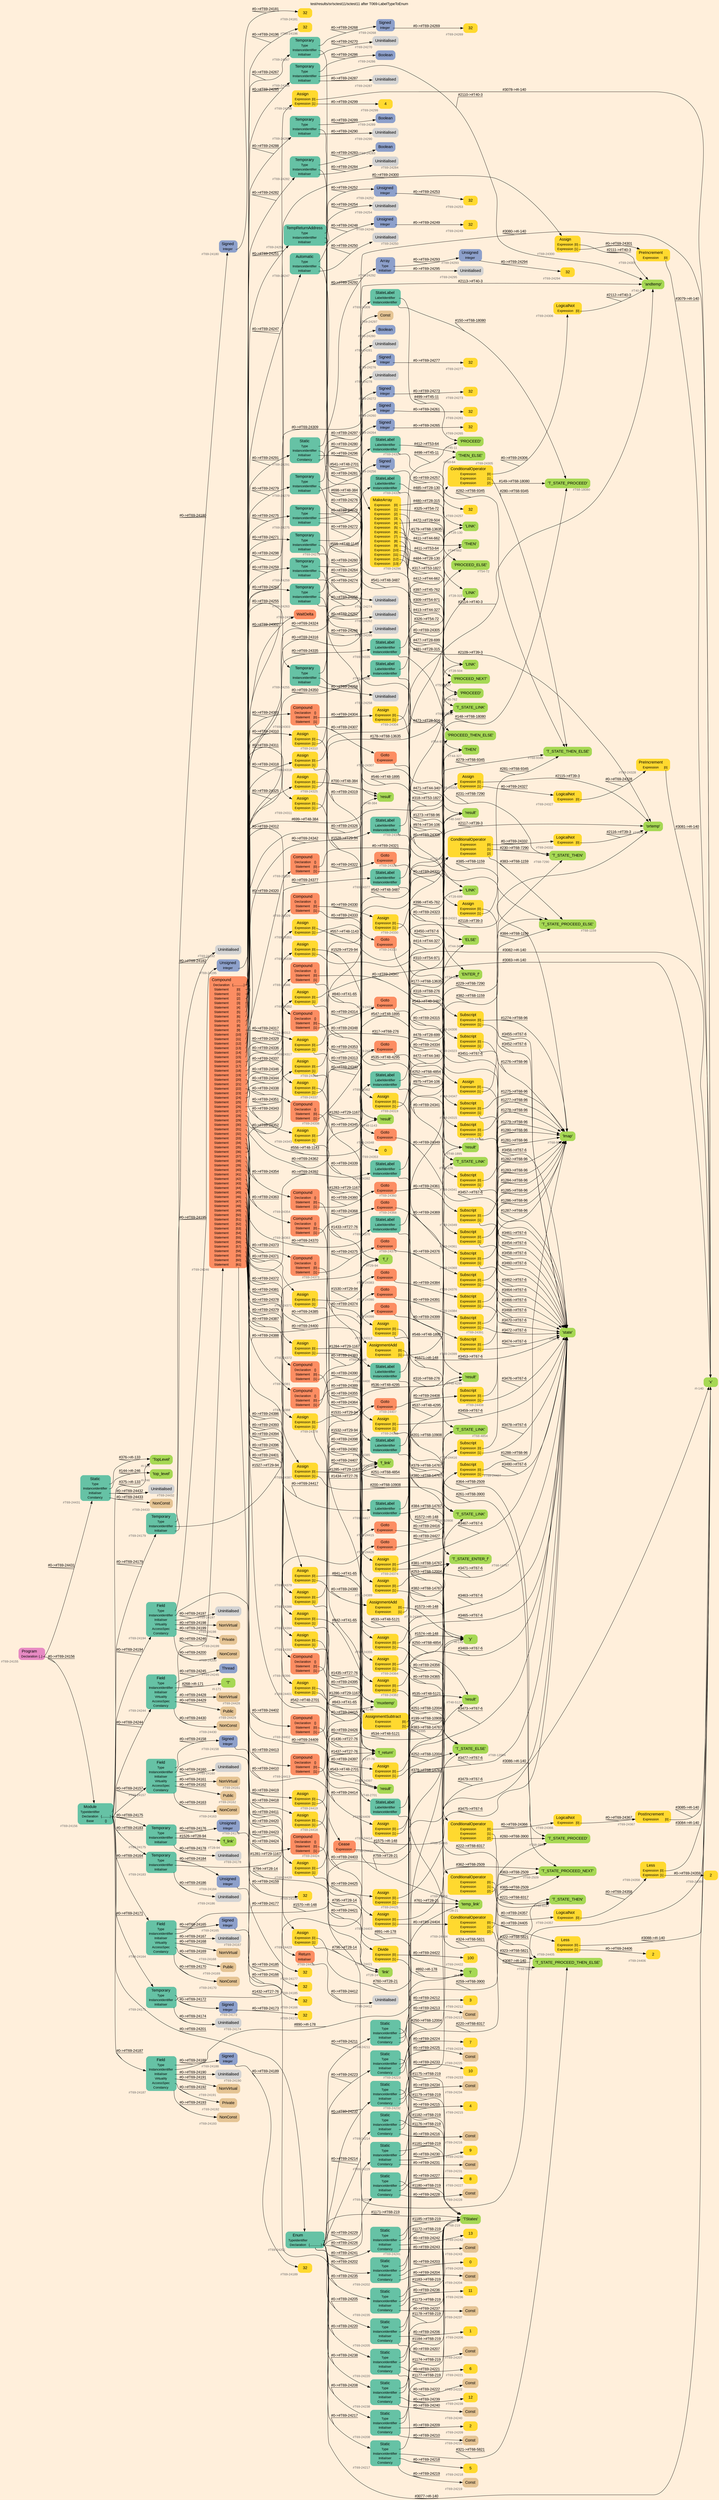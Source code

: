 digraph "test/results/sr/sctest11/sctest11 after T069-LabelTypeToEnum" {
label = "test/results/sr/sctest11/sctest11 after T069-LabelTypeToEnum"
labelloc = t
graph [
    rankdir = "LR"
    ranksep = 0.3
    bgcolor = antiquewhite1
    color = black
    fontcolor = black
    fontname = "Arial"
];
node [
    fontname = "Arial"
];
edge [
    fontname = "Arial"
];

// -------------------- node figure --------------------
// -------- block #T69-24155 ----------
"#T69-24155" [
    fillcolor = "/set28/4"
    xlabel = "#T69-24155"
    fontsize = "12"
    fontcolor = grey40
    shape = "plaintext"
    label = <<TABLE BORDER="0" CELLBORDER="0" CELLSPACING="0">
     <TR><TD><FONT COLOR="black" POINT-SIZE="15">Program</FONT></TD></TR>
     <TR><TD><FONT COLOR="black" POINT-SIZE="12">Declaration</FONT></TD><TD PORT="port0"><FONT COLOR="black" POINT-SIZE="12">{..}</FONT></TD></TR>
    </TABLE>>
    style = "rounded,filled"
];

// -------- block #T69-24156 ----------
"#T69-24156" [
    fillcolor = "/set28/1"
    xlabel = "#T69-24156"
    fontsize = "12"
    fontcolor = grey40
    shape = "plaintext"
    label = <<TABLE BORDER="0" CELLBORDER="0" CELLSPACING="0">
     <TR><TD><FONT COLOR="black" POINT-SIZE="15">Module</FONT></TD></TR>
     <TR><TD><FONT COLOR="black" POINT-SIZE="12">TypeIdentifier</FONT></TD><TD PORT="port0"></TD></TR>
     <TR><TD><FONT COLOR="black" POINT-SIZE="12">Declaration</FONT></TD><TD PORT="port1"><FONT COLOR="black" POINT-SIZE="12">{..........}</FONT></TD></TR>
     <TR><TD><FONT COLOR="black" POINT-SIZE="12">Base</FONT></TD><TD PORT="port2"><FONT COLOR="black" POINT-SIZE="12">{}</FONT></TD></TR>
    </TABLE>>
    style = "rounded,filled"
];

// -------- block #I-133 ----------
"#I-133" [
    fillcolor = "/set28/5"
    xlabel = "#I-133"
    fontsize = "12"
    fontcolor = grey40
    shape = "plaintext"
    label = <<TABLE BORDER="0" CELLBORDER="0" CELLSPACING="0">
     <TR><TD><FONT COLOR="black" POINT-SIZE="15">'TopLevel'</FONT></TD></TR>
    </TABLE>>
    style = "rounded,filled"
];

// -------- block #T69-24157 ----------
"#T69-24157" [
    fillcolor = "/set28/1"
    xlabel = "#T69-24157"
    fontsize = "12"
    fontcolor = grey40
    shape = "plaintext"
    label = <<TABLE BORDER="0" CELLBORDER="0" CELLSPACING="0">
     <TR><TD><FONT COLOR="black" POINT-SIZE="15">Field</FONT></TD></TR>
     <TR><TD><FONT COLOR="black" POINT-SIZE="12">Type</FONT></TD><TD PORT="port0"></TD></TR>
     <TR><TD><FONT COLOR="black" POINT-SIZE="12">InstanceIdentifier</FONT></TD><TD PORT="port1"></TD></TR>
     <TR><TD><FONT COLOR="black" POINT-SIZE="12">Initialiser</FONT></TD><TD PORT="port2"></TD></TR>
     <TR><TD><FONT COLOR="black" POINT-SIZE="12">Virtuality</FONT></TD><TD PORT="port3"></TD></TR>
     <TR><TD><FONT COLOR="black" POINT-SIZE="12">AccessSpec</FONT></TD><TD PORT="port4"></TD></TR>
     <TR><TD><FONT COLOR="black" POINT-SIZE="12">Constancy</FONT></TD><TD PORT="port5"></TD></TR>
    </TABLE>>
    style = "rounded,filled"
];

// -------- block #T69-24158 ----------
"#T69-24158" [
    fillcolor = "/set28/3"
    xlabel = "#T69-24158"
    fontsize = "12"
    fontcolor = grey40
    shape = "plaintext"
    label = <<TABLE BORDER="0" CELLBORDER="0" CELLSPACING="0">
     <TR><TD><FONT COLOR="black" POINT-SIZE="15">Signed</FONT></TD></TR>
     <TR><TD><FONT COLOR="black" POINT-SIZE="12">Integer</FONT></TD><TD PORT="port0"></TD></TR>
    </TABLE>>
    style = "rounded,filled"
];

// -------- block #T69-24159 ----------
"#T69-24159" [
    fillcolor = "/set28/6"
    xlabel = "#T69-24159"
    fontsize = "12"
    fontcolor = grey40
    shape = "plaintext"
    label = <<TABLE BORDER="0" CELLBORDER="0" CELLSPACING="0">
     <TR><TD><FONT COLOR="black" POINT-SIZE="15">32</FONT></TD></TR>
    </TABLE>>
    style = "rounded,filled"
];

// -------- block #I-140 ----------
"#I-140" [
    fillcolor = "/set28/5"
    xlabel = "#I-140"
    fontsize = "12"
    fontcolor = grey40
    shape = "plaintext"
    label = <<TABLE BORDER="0" CELLBORDER="0" CELLSPACING="0">
     <TR><TD><FONT COLOR="black" POINT-SIZE="15">'x'</FONT></TD></TR>
    </TABLE>>
    style = "rounded,filled"
];

// -------- block #T69-24160 ----------
"#T69-24160" [
    xlabel = "#T69-24160"
    fontsize = "12"
    fontcolor = grey40
    shape = "plaintext"
    label = <<TABLE BORDER="0" CELLBORDER="0" CELLSPACING="0">
     <TR><TD><FONT COLOR="black" POINT-SIZE="15">Uninitialised</FONT></TD></TR>
    </TABLE>>
    style = "rounded,filled"
];

// -------- block #T69-24161 ----------
"#T69-24161" [
    fillcolor = "/set28/7"
    xlabel = "#T69-24161"
    fontsize = "12"
    fontcolor = grey40
    shape = "plaintext"
    label = <<TABLE BORDER="0" CELLBORDER="0" CELLSPACING="0">
     <TR><TD><FONT COLOR="black" POINT-SIZE="15">NonVirtual</FONT></TD></TR>
    </TABLE>>
    style = "rounded,filled"
];

// -------- block #T69-24162 ----------
"#T69-24162" [
    fillcolor = "/set28/7"
    xlabel = "#T69-24162"
    fontsize = "12"
    fontcolor = grey40
    shape = "plaintext"
    label = <<TABLE BORDER="0" CELLBORDER="0" CELLSPACING="0">
     <TR><TD><FONT COLOR="black" POINT-SIZE="15">Public</FONT></TD></TR>
    </TABLE>>
    style = "rounded,filled"
];

// -------- block #T69-24163 ----------
"#T69-24163" [
    fillcolor = "/set28/7"
    xlabel = "#T69-24163"
    fontsize = "12"
    fontcolor = grey40
    shape = "plaintext"
    label = <<TABLE BORDER="0" CELLBORDER="0" CELLSPACING="0">
     <TR><TD><FONT COLOR="black" POINT-SIZE="15">NonConst</FONT></TD></TR>
    </TABLE>>
    style = "rounded,filled"
];

// -------- block #T69-24164 ----------
"#T69-24164" [
    fillcolor = "/set28/1"
    xlabel = "#T69-24164"
    fontsize = "12"
    fontcolor = grey40
    shape = "plaintext"
    label = <<TABLE BORDER="0" CELLBORDER="0" CELLSPACING="0">
     <TR><TD><FONT COLOR="black" POINT-SIZE="15">Field</FONT></TD></TR>
     <TR><TD><FONT COLOR="black" POINT-SIZE="12">Type</FONT></TD><TD PORT="port0"></TD></TR>
     <TR><TD><FONT COLOR="black" POINT-SIZE="12">InstanceIdentifier</FONT></TD><TD PORT="port1"></TD></TR>
     <TR><TD><FONT COLOR="black" POINT-SIZE="12">Initialiser</FONT></TD><TD PORT="port2"></TD></TR>
     <TR><TD><FONT COLOR="black" POINT-SIZE="12">Virtuality</FONT></TD><TD PORT="port3"></TD></TR>
     <TR><TD><FONT COLOR="black" POINT-SIZE="12">AccessSpec</FONT></TD><TD PORT="port4"></TD></TR>
     <TR><TD><FONT COLOR="black" POINT-SIZE="12">Constancy</FONT></TD><TD PORT="port5"></TD></TR>
    </TABLE>>
    style = "rounded,filled"
];

// -------- block #T69-24165 ----------
"#T69-24165" [
    fillcolor = "/set28/3"
    xlabel = "#T69-24165"
    fontsize = "12"
    fontcolor = grey40
    shape = "plaintext"
    label = <<TABLE BORDER="0" CELLBORDER="0" CELLSPACING="0">
     <TR><TD><FONT COLOR="black" POINT-SIZE="15">Signed</FONT></TD></TR>
     <TR><TD><FONT COLOR="black" POINT-SIZE="12">Integer</FONT></TD><TD PORT="port0"></TD></TR>
    </TABLE>>
    style = "rounded,filled"
];

// -------- block #T69-24166 ----------
"#T69-24166" [
    fillcolor = "/set28/6"
    xlabel = "#T69-24166"
    fontsize = "12"
    fontcolor = grey40
    shape = "plaintext"
    label = <<TABLE BORDER="0" CELLBORDER="0" CELLSPACING="0">
     <TR><TD><FONT COLOR="black" POINT-SIZE="15">32</FONT></TD></TR>
    </TABLE>>
    style = "rounded,filled"
];

// -------- block #I-148 ----------
"#I-148" [
    fillcolor = "/set28/5"
    xlabel = "#I-148"
    fontsize = "12"
    fontcolor = grey40
    shape = "plaintext"
    label = <<TABLE BORDER="0" CELLBORDER="0" CELLSPACING="0">
     <TR><TD><FONT COLOR="black" POINT-SIZE="15">'y'</FONT></TD></TR>
    </TABLE>>
    style = "rounded,filled"
];

// -------- block #T69-24167 ----------
"#T69-24167" [
    xlabel = "#T69-24167"
    fontsize = "12"
    fontcolor = grey40
    shape = "plaintext"
    label = <<TABLE BORDER="0" CELLBORDER="0" CELLSPACING="0">
     <TR><TD><FONT COLOR="black" POINT-SIZE="15">Uninitialised</FONT></TD></TR>
    </TABLE>>
    style = "rounded,filled"
];

// -------- block #T69-24168 ----------
"#T69-24168" [
    fillcolor = "/set28/7"
    xlabel = "#T69-24168"
    fontsize = "12"
    fontcolor = grey40
    shape = "plaintext"
    label = <<TABLE BORDER="0" CELLBORDER="0" CELLSPACING="0">
     <TR><TD><FONT COLOR="black" POINT-SIZE="15">NonVirtual</FONT></TD></TR>
    </TABLE>>
    style = "rounded,filled"
];

// -------- block #T69-24169 ----------
"#T69-24169" [
    fillcolor = "/set28/7"
    xlabel = "#T69-24169"
    fontsize = "12"
    fontcolor = grey40
    shape = "plaintext"
    label = <<TABLE BORDER="0" CELLBORDER="0" CELLSPACING="0">
     <TR><TD><FONT COLOR="black" POINT-SIZE="15">Public</FONT></TD></TR>
    </TABLE>>
    style = "rounded,filled"
];

// -------- block #T69-24170 ----------
"#T69-24170" [
    fillcolor = "/set28/7"
    xlabel = "#T69-24170"
    fontsize = "12"
    fontcolor = grey40
    shape = "plaintext"
    label = <<TABLE BORDER="0" CELLBORDER="0" CELLSPACING="0">
     <TR><TD><FONT COLOR="black" POINT-SIZE="15">NonConst</FONT></TD></TR>
    </TABLE>>
    style = "rounded,filled"
];

// -------- block #T69-24171 ----------
"#T69-24171" [
    fillcolor = "/set28/1"
    xlabel = "#T69-24171"
    fontsize = "12"
    fontcolor = grey40
    shape = "plaintext"
    label = <<TABLE BORDER="0" CELLBORDER="0" CELLSPACING="0">
     <TR><TD><FONT COLOR="black" POINT-SIZE="15">Temporary</FONT></TD></TR>
     <TR><TD><FONT COLOR="black" POINT-SIZE="12">Type</FONT></TD><TD PORT="port0"></TD></TR>
     <TR><TD><FONT COLOR="black" POINT-SIZE="12">InstanceIdentifier</FONT></TD><TD PORT="port1"></TD></TR>
     <TR><TD><FONT COLOR="black" POINT-SIZE="12">Initialiser</FONT></TD><TD PORT="port2"></TD></TR>
    </TABLE>>
    style = "rounded,filled"
];

// -------- block #T69-24172 ----------
"#T69-24172" [
    fillcolor = "/set28/3"
    xlabel = "#T69-24172"
    fontsize = "12"
    fontcolor = grey40
    shape = "plaintext"
    label = <<TABLE BORDER="0" CELLBORDER="0" CELLSPACING="0">
     <TR><TD><FONT COLOR="black" POINT-SIZE="15">Signed</FONT></TD></TR>
     <TR><TD><FONT COLOR="black" POINT-SIZE="12">Integer</FONT></TD><TD PORT="port0"></TD></TR>
    </TABLE>>
    style = "rounded,filled"
];

// -------- block #T69-24173 ----------
"#T69-24173" [
    fillcolor = "/set28/6"
    xlabel = "#T69-24173"
    fontsize = "12"
    fontcolor = grey40
    shape = "plaintext"
    label = <<TABLE BORDER="0" CELLBORDER="0" CELLSPACING="0">
     <TR><TD><FONT COLOR="black" POINT-SIZE="15">32</FONT></TD></TR>
    </TABLE>>
    style = "rounded,filled"
];

// -------- block #T27-76 ----------
"#T27-76" [
    fillcolor = "/set28/5"
    xlabel = "#T27-76"
    fontsize = "12"
    fontcolor = grey40
    shape = "plaintext"
    label = <<TABLE BORDER="0" CELLBORDER="0" CELLSPACING="0">
     <TR><TD><FONT COLOR="black" POINT-SIZE="15">'f_return'</FONT></TD></TR>
    </TABLE>>
    style = "rounded,filled"
];

// -------- block #T69-24174 ----------
"#T69-24174" [
    xlabel = "#T69-24174"
    fontsize = "12"
    fontcolor = grey40
    shape = "plaintext"
    label = <<TABLE BORDER="0" CELLBORDER="0" CELLSPACING="0">
     <TR><TD><FONT COLOR="black" POINT-SIZE="15">Uninitialised</FONT></TD></TR>
    </TABLE>>
    style = "rounded,filled"
];

// -------- block #T69-24175 ----------
"#T69-24175" [
    fillcolor = "/set28/1"
    xlabel = "#T69-24175"
    fontsize = "12"
    fontcolor = grey40
    shape = "plaintext"
    label = <<TABLE BORDER="0" CELLBORDER="0" CELLSPACING="0">
     <TR><TD><FONT COLOR="black" POINT-SIZE="15">Temporary</FONT></TD></TR>
     <TR><TD><FONT COLOR="black" POINT-SIZE="12">Type</FONT></TD><TD PORT="port0"></TD></TR>
     <TR><TD><FONT COLOR="black" POINT-SIZE="12">InstanceIdentifier</FONT></TD><TD PORT="port1"></TD></TR>
     <TR><TD><FONT COLOR="black" POINT-SIZE="12">Initialiser</FONT></TD><TD PORT="port2"></TD></TR>
    </TABLE>>
    style = "rounded,filled"
];

// -------- block #T69-24176 ----------
"#T69-24176" [
    fillcolor = "/set28/3"
    xlabel = "#T69-24176"
    fontsize = "12"
    fontcolor = grey40
    shape = "plaintext"
    label = <<TABLE BORDER="0" CELLBORDER="0" CELLSPACING="0">
     <TR><TD><FONT COLOR="black" POINT-SIZE="15">Unsigned</FONT></TD></TR>
     <TR><TD><FONT COLOR="black" POINT-SIZE="12">Integer</FONT></TD><TD PORT="port0"></TD></TR>
    </TABLE>>
    style = "rounded,filled"
];

// -------- block #T69-24177 ----------
"#T69-24177" [
    fillcolor = "/set28/6"
    xlabel = "#T69-24177"
    fontsize = "12"
    fontcolor = grey40
    shape = "plaintext"
    label = <<TABLE BORDER="0" CELLBORDER="0" CELLSPACING="0">
     <TR><TD><FONT COLOR="black" POINT-SIZE="15">32</FONT></TD></TR>
    </TABLE>>
    style = "rounded,filled"
];

// -------- block #T28-94 ----------
"#T28-94" [
    fillcolor = "/set28/5"
    xlabel = "#T28-94"
    fontsize = "12"
    fontcolor = grey40
    shape = "plaintext"
    label = <<TABLE BORDER="0" CELLBORDER="0" CELLSPACING="0">
     <TR><TD><FONT COLOR="black" POINT-SIZE="15">'f_link'</FONT></TD></TR>
    </TABLE>>
    style = "rounded,filled"
];

// -------- block #T69-24178 ----------
"#T69-24178" [
    xlabel = "#T69-24178"
    fontsize = "12"
    fontcolor = grey40
    shape = "plaintext"
    label = <<TABLE BORDER="0" CELLBORDER="0" CELLSPACING="0">
     <TR><TD><FONT COLOR="black" POINT-SIZE="15">Uninitialised</FONT></TD></TR>
    </TABLE>>
    style = "rounded,filled"
];

// -------- block #T69-24179 ----------
"#T69-24179" [
    fillcolor = "/set28/1"
    xlabel = "#T69-24179"
    fontsize = "12"
    fontcolor = grey40
    shape = "plaintext"
    label = <<TABLE BORDER="0" CELLBORDER="0" CELLSPACING="0">
     <TR><TD><FONT COLOR="black" POINT-SIZE="15">Temporary</FONT></TD></TR>
     <TR><TD><FONT COLOR="black" POINT-SIZE="12">Type</FONT></TD><TD PORT="port0"></TD></TR>
     <TR><TD><FONT COLOR="black" POINT-SIZE="12">InstanceIdentifier</FONT></TD><TD PORT="port1"></TD></TR>
     <TR><TD><FONT COLOR="black" POINT-SIZE="12">Initialiser</FONT></TD><TD PORT="port2"></TD></TR>
    </TABLE>>
    style = "rounded,filled"
];

// -------- block #T69-24180 ----------
"#T69-24180" [
    fillcolor = "/set28/3"
    xlabel = "#T69-24180"
    fontsize = "12"
    fontcolor = grey40
    shape = "plaintext"
    label = <<TABLE BORDER="0" CELLBORDER="0" CELLSPACING="0">
     <TR><TD><FONT COLOR="black" POINT-SIZE="15">Signed</FONT></TD></TR>
     <TR><TD><FONT COLOR="black" POINT-SIZE="12">Integer</FONT></TD><TD PORT="port0"></TD></TR>
    </TABLE>>
    style = "rounded,filled"
];

// -------- block #T69-24181 ----------
"#T69-24181" [
    fillcolor = "/set28/6"
    xlabel = "#T69-24181"
    fontsize = "12"
    fontcolor = grey40
    shape = "plaintext"
    label = <<TABLE BORDER="0" CELLBORDER="0" CELLSPACING="0">
     <TR><TD><FONT COLOR="black" POINT-SIZE="15">32</FONT></TD></TR>
    </TABLE>>
    style = "rounded,filled"
];

// -------- block #T29-94 ----------
"#T29-94" [
    fillcolor = "/set28/5"
    xlabel = "#T29-94"
    fontsize = "12"
    fontcolor = grey40
    shape = "plaintext"
    label = <<TABLE BORDER="0" CELLBORDER="0" CELLSPACING="0">
     <TR><TD><FONT COLOR="black" POINT-SIZE="15">'f_i'</FONT></TD></TR>
    </TABLE>>
    style = "rounded,filled"
];

// -------- block #T69-24182 ----------
"#T69-24182" [
    xlabel = "#T69-24182"
    fontsize = "12"
    fontcolor = grey40
    shape = "plaintext"
    label = <<TABLE BORDER="0" CELLBORDER="0" CELLSPACING="0">
     <TR><TD><FONT COLOR="black" POINT-SIZE="15">Uninitialised</FONT></TD></TR>
    </TABLE>>
    style = "rounded,filled"
];

// -------- block #T69-24183 ----------
"#T69-24183" [
    fillcolor = "/set28/1"
    xlabel = "#T69-24183"
    fontsize = "12"
    fontcolor = grey40
    shape = "plaintext"
    label = <<TABLE BORDER="0" CELLBORDER="0" CELLSPACING="0">
     <TR><TD><FONT COLOR="black" POINT-SIZE="15">Temporary</FONT></TD></TR>
     <TR><TD><FONT COLOR="black" POINT-SIZE="12">Type</FONT></TD><TD PORT="port0"></TD></TR>
     <TR><TD><FONT COLOR="black" POINT-SIZE="12">InstanceIdentifier</FONT></TD><TD PORT="port1"></TD></TR>
     <TR><TD><FONT COLOR="black" POINT-SIZE="12">Initialiser</FONT></TD><TD PORT="port2"></TD></TR>
    </TABLE>>
    style = "rounded,filled"
];

// -------- block #T69-24184 ----------
"#T69-24184" [
    fillcolor = "/set28/3"
    xlabel = "#T69-24184"
    fontsize = "12"
    fontcolor = grey40
    shape = "plaintext"
    label = <<TABLE BORDER="0" CELLBORDER="0" CELLSPACING="0">
     <TR><TD><FONT COLOR="black" POINT-SIZE="15">Unsigned</FONT></TD></TR>
     <TR><TD><FONT COLOR="black" POINT-SIZE="12">Integer</FONT></TD><TD PORT="port0"></TD></TR>
    </TABLE>>
    style = "rounded,filled"
];

// -------- block #T69-24185 ----------
"#T69-24185" [
    fillcolor = "/set28/6"
    xlabel = "#T69-24185"
    fontsize = "12"
    fontcolor = grey40
    shape = "plaintext"
    label = <<TABLE BORDER="0" CELLBORDER="0" CELLSPACING="0">
     <TR><TD><FONT COLOR="black" POINT-SIZE="15">32</FONT></TD></TR>
    </TABLE>>
    style = "rounded,filled"
];

// -------- block #T29-1167 ----------
"#T29-1167" [
    fillcolor = "/set28/5"
    xlabel = "#T29-1167"
    fontsize = "12"
    fontcolor = grey40
    shape = "plaintext"
    label = <<TABLE BORDER="0" CELLBORDER="0" CELLSPACING="0">
     <TR><TD><FONT COLOR="black" POINT-SIZE="15">'f_link'</FONT></TD></TR>
    </TABLE>>
    style = "rounded,filled"
];

// -------- block #T69-24186 ----------
"#T69-24186" [
    xlabel = "#T69-24186"
    fontsize = "12"
    fontcolor = grey40
    shape = "plaintext"
    label = <<TABLE BORDER="0" CELLBORDER="0" CELLSPACING="0">
     <TR><TD><FONT COLOR="black" POINT-SIZE="15">Uninitialised</FONT></TD></TR>
    </TABLE>>
    style = "rounded,filled"
];

// -------- block #T69-24187 ----------
"#T69-24187" [
    fillcolor = "/set28/1"
    xlabel = "#T69-24187"
    fontsize = "12"
    fontcolor = grey40
    shape = "plaintext"
    label = <<TABLE BORDER="0" CELLBORDER="0" CELLSPACING="0">
     <TR><TD><FONT COLOR="black" POINT-SIZE="15">Field</FONT></TD></TR>
     <TR><TD><FONT COLOR="black" POINT-SIZE="12">Type</FONT></TD><TD PORT="port0"></TD></TR>
     <TR><TD><FONT COLOR="black" POINT-SIZE="12">InstanceIdentifier</FONT></TD><TD PORT="port1"></TD></TR>
     <TR><TD><FONT COLOR="black" POINT-SIZE="12">Initialiser</FONT></TD><TD PORT="port2"></TD></TR>
     <TR><TD><FONT COLOR="black" POINT-SIZE="12">Virtuality</FONT></TD><TD PORT="port3"></TD></TR>
     <TR><TD><FONT COLOR="black" POINT-SIZE="12">AccessSpec</FONT></TD><TD PORT="port4"></TD></TR>
     <TR><TD><FONT COLOR="black" POINT-SIZE="12">Constancy</FONT></TD><TD PORT="port5"></TD></TR>
    </TABLE>>
    style = "rounded,filled"
];

// -------- block #T69-24188 ----------
"#T69-24188" [
    fillcolor = "/set28/3"
    xlabel = "#T69-24188"
    fontsize = "12"
    fontcolor = grey40
    shape = "plaintext"
    label = <<TABLE BORDER="0" CELLBORDER="0" CELLSPACING="0">
     <TR><TD><FONT COLOR="black" POINT-SIZE="15">Signed</FONT></TD></TR>
     <TR><TD><FONT COLOR="black" POINT-SIZE="12">Integer</FONT></TD><TD PORT="port0"></TD></TR>
    </TABLE>>
    style = "rounded,filled"
];

// -------- block #T69-24189 ----------
"#T69-24189" [
    fillcolor = "/set28/6"
    xlabel = "#T69-24189"
    fontsize = "12"
    fontcolor = grey40
    shape = "plaintext"
    label = <<TABLE BORDER="0" CELLBORDER="0" CELLSPACING="0">
     <TR><TD><FONT COLOR="black" POINT-SIZE="15">32</FONT></TD></TR>
    </TABLE>>
    style = "rounded,filled"
];

// -------- block #I-178 ----------
"#I-178" [
    fillcolor = "/set28/5"
    xlabel = "#I-178"
    fontsize = "12"
    fontcolor = grey40
    shape = "plaintext"
    label = <<TABLE BORDER="0" CELLBORDER="0" CELLSPACING="0">
     <TR><TD><FONT COLOR="black" POINT-SIZE="15">'i'</FONT></TD></TR>
    </TABLE>>
    style = "rounded,filled"
];

// -------- block #T69-24190 ----------
"#T69-24190" [
    xlabel = "#T69-24190"
    fontsize = "12"
    fontcolor = grey40
    shape = "plaintext"
    label = <<TABLE BORDER="0" CELLBORDER="0" CELLSPACING="0">
     <TR><TD><FONT COLOR="black" POINT-SIZE="15">Uninitialised</FONT></TD></TR>
    </TABLE>>
    style = "rounded,filled"
];

// -------- block #T69-24191 ----------
"#T69-24191" [
    fillcolor = "/set28/7"
    xlabel = "#T69-24191"
    fontsize = "12"
    fontcolor = grey40
    shape = "plaintext"
    label = <<TABLE BORDER="0" CELLBORDER="0" CELLSPACING="0">
     <TR><TD><FONT COLOR="black" POINT-SIZE="15">NonVirtual</FONT></TD></TR>
    </TABLE>>
    style = "rounded,filled"
];

// -------- block #T69-24192 ----------
"#T69-24192" [
    fillcolor = "/set28/7"
    xlabel = "#T69-24192"
    fontsize = "12"
    fontcolor = grey40
    shape = "plaintext"
    label = <<TABLE BORDER="0" CELLBORDER="0" CELLSPACING="0">
     <TR><TD><FONT COLOR="black" POINT-SIZE="15">Private</FONT></TD></TR>
    </TABLE>>
    style = "rounded,filled"
];

// -------- block #T69-24193 ----------
"#T69-24193" [
    fillcolor = "/set28/7"
    xlabel = "#T69-24193"
    fontsize = "12"
    fontcolor = grey40
    shape = "plaintext"
    label = <<TABLE BORDER="0" CELLBORDER="0" CELLSPACING="0">
     <TR><TD><FONT COLOR="black" POINT-SIZE="15">NonConst</FONT></TD></TR>
    </TABLE>>
    style = "rounded,filled"
];

// -------- block #T69-24194 ----------
"#T69-24194" [
    fillcolor = "/set28/1"
    xlabel = "#T69-24194"
    fontsize = "12"
    fontcolor = grey40
    shape = "plaintext"
    label = <<TABLE BORDER="0" CELLBORDER="0" CELLSPACING="0">
     <TR><TD><FONT COLOR="black" POINT-SIZE="15">Field</FONT></TD></TR>
     <TR><TD><FONT COLOR="black" POINT-SIZE="12">Type</FONT></TD><TD PORT="port0"></TD></TR>
     <TR><TD><FONT COLOR="black" POINT-SIZE="12">InstanceIdentifier</FONT></TD><TD PORT="port1"></TD></TR>
     <TR><TD><FONT COLOR="black" POINT-SIZE="12">Initialiser</FONT></TD><TD PORT="port2"></TD></TR>
     <TR><TD><FONT COLOR="black" POINT-SIZE="12">Virtuality</FONT></TD><TD PORT="port3"></TD></TR>
     <TR><TD><FONT COLOR="black" POINT-SIZE="12">AccessSpec</FONT></TD><TD PORT="port4"></TD></TR>
     <TR><TD><FONT COLOR="black" POINT-SIZE="12">Constancy</FONT></TD><TD PORT="port5"></TD></TR>
    </TABLE>>
    style = "rounded,filled"
];

// -------- block #T69-24195 ----------
"#T69-24195" [
    fillcolor = "/set28/3"
    xlabel = "#T69-24195"
    fontsize = "12"
    fontcolor = grey40
    shape = "plaintext"
    label = <<TABLE BORDER="0" CELLBORDER="0" CELLSPACING="0">
     <TR><TD><FONT COLOR="black" POINT-SIZE="15">Unsigned</FONT></TD></TR>
     <TR><TD><FONT COLOR="black" POINT-SIZE="12">Integer</FONT></TD><TD PORT="port0"></TD></TR>
    </TABLE>>
    style = "rounded,filled"
];

// -------- block #T69-24196 ----------
"#T69-24196" [
    fillcolor = "/set28/6"
    xlabel = "#T69-24196"
    fontsize = "12"
    fontcolor = grey40
    shape = "plaintext"
    label = <<TABLE BORDER="0" CELLBORDER="0" CELLSPACING="0">
     <TR><TD><FONT COLOR="black" POINT-SIZE="15">32</FONT></TD></TR>
    </TABLE>>
    style = "rounded,filled"
];

// -------- block #T28-14 ----------
"#T28-14" [
    fillcolor = "/set28/5"
    xlabel = "#T28-14"
    fontsize = "12"
    fontcolor = grey40
    shape = "plaintext"
    label = <<TABLE BORDER="0" CELLBORDER="0" CELLSPACING="0">
     <TR><TD><FONT COLOR="black" POINT-SIZE="15">'link'</FONT></TD></TR>
    </TABLE>>
    style = "rounded,filled"
];

// -------- block #T69-24197 ----------
"#T69-24197" [
    xlabel = "#T69-24197"
    fontsize = "12"
    fontcolor = grey40
    shape = "plaintext"
    label = <<TABLE BORDER="0" CELLBORDER="0" CELLSPACING="0">
     <TR><TD><FONT COLOR="black" POINT-SIZE="15">Uninitialised</FONT></TD></TR>
    </TABLE>>
    style = "rounded,filled"
];

// -------- block #T69-24198 ----------
"#T69-24198" [
    fillcolor = "/set28/7"
    xlabel = "#T69-24198"
    fontsize = "12"
    fontcolor = grey40
    shape = "plaintext"
    label = <<TABLE BORDER="0" CELLBORDER="0" CELLSPACING="0">
     <TR><TD><FONT COLOR="black" POINT-SIZE="15">NonVirtual</FONT></TD></TR>
    </TABLE>>
    style = "rounded,filled"
];

// -------- block #T69-24199 ----------
"#T69-24199" [
    fillcolor = "/set28/7"
    xlabel = "#T69-24199"
    fontsize = "12"
    fontcolor = grey40
    shape = "plaintext"
    label = <<TABLE BORDER="0" CELLBORDER="0" CELLSPACING="0">
     <TR><TD><FONT COLOR="black" POINT-SIZE="15">Private</FONT></TD></TR>
    </TABLE>>
    style = "rounded,filled"
];

// -------- block #T69-24200 ----------
"#T69-24200" [
    fillcolor = "/set28/7"
    xlabel = "#T69-24200"
    fontsize = "12"
    fontcolor = grey40
    shape = "plaintext"
    label = <<TABLE BORDER="0" CELLBORDER="0" CELLSPACING="0">
     <TR><TD><FONT COLOR="black" POINT-SIZE="15">NonConst</FONT></TD></TR>
    </TABLE>>
    style = "rounded,filled"
];

// -------- block #T69-24201 ----------
"#T69-24201" [
    fillcolor = "/set28/1"
    xlabel = "#T69-24201"
    fontsize = "12"
    fontcolor = grey40
    shape = "plaintext"
    label = <<TABLE BORDER="0" CELLBORDER="0" CELLSPACING="0">
     <TR><TD><FONT COLOR="black" POINT-SIZE="15">Enum</FONT></TD></TR>
     <TR><TD><FONT COLOR="black" POINT-SIZE="12">TypeIdentifier</FONT></TD><TD PORT="port0"></TD></TR>
     <TR><TD><FONT COLOR="black" POINT-SIZE="12">Declaration</FONT></TD><TD PORT="port1"><FONT COLOR="black" POINT-SIZE="12">{..............}</FONT></TD></TR>
    </TABLE>>
    style = "rounded,filled"
];

// -------- block #T68-219 ----------
"#T68-219" [
    fillcolor = "/set28/5"
    xlabel = "#T68-219"
    fontsize = "12"
    fontcolor = grey40
    shape = "plaintext"
    label = <<TABLE BORDER="0" CELLBORDER="0" CELLSPACING="0">
     <TR><TD><FONT COLOR="black" POINT-SIZE="15">'TStates'</FONT></TD></TR>
    </TABLE>>
    style = "rounded,filled"
];

// -------- block #T69-24202 ----------
"#T69-24202" [
    fillcolor = "/set28/1"
    xlabel = "#T69-24202"
    fontsize = "12"
    fontcolor = grey40
    shape = "plaintext"
    label = <<TABLE BORDER="0" CELLBORDER="0" CELLSPACING="0">
     <TR><TD><FONT COLOR="black" POINT-SIZE="15">Static</FONT></TD></TR>
     <TR><TD><FONT COLOR="black" POINT-SIZE="12">Type</FONT></TD><TD PORT="port0"></TD></TR>
     <TR><TD><FONT COLOR="black" POINT-SIZE="12">InstanceIdentifier</FONT></TD><TD PORT="port1"></TD></TR>
     <TR><TD><FONT COLOR="black" POINT-SIZE="12">Initialiser</FONT></TD><TD PORT="port2"></TD></TR>
     <TR><TD><FONT COLOR="black" POINT-SIZE="12">Constancy</FONT></TD><TD PORT="port3"></TD></TR>
    </TABLE>>
    style = "rounded,filled"
];

// -------- block #T68-276 ----------
"#T68-276" [
    fillcolor = "/set28/5"
    xlabel = "#T68-276"
    fontsize = "12"
    fontcolor = grey40
    shape = "plaintext"
    label = <<TABLE BORDER="0" CELLBORDER="0" CELLSPACING="0">
     <TR><TD><FONT COLOR="black" POINT-SIZE="15">'T_STATE_LINK'</FONT></TD></TR>
    </TABLE>>
    style = "rounded,filled"
];

// -------- block #T69-24203 ----------
"#T69-24203" [
    fillcolor = "/set28/6"
    xlabel = "#T69-24203"
    fontsize = "12"
    fontcolor = grey40
    shape = "plaintext"
    label = <<TABLE BORDER="0" CELLBORDER="0" CELLSPACING="0">
     <TR><TD><FONT COLOR="black" POINT-SIZE="15">0</FONT></TD></TR>
    </TABLE>>
    style = "rounded,filled"
];

// -------- block #T69-24204 ----------
"#T69-24204" [
    fillcolor = "/set28/7"
    xlabel = "#T69-24204"
    fontsize = "12"
    fontcolor = grey40
    shape = "plaintext"
    label = <<TABLE BORDER="0" CELLBORDER="0" CELLSPACING="0">
     <TR><TD><FONT COLOR="black" POINT-SIZE="15">Const</FONT></TD></TR>
    </TABLE>>
    style = "rounded,filled"
];

// -------- block #T69-24205 ----------
"#T69-24205" [
    fillcolor = "/set28/1"
    xlabel = "#T69-24205"
    fontsize = "12"
    fontcolor = grey40
    shape = "plaintext"
    label = <<TABLE BORDER="0" CELLBORDER="0" CELLSPACING="0">
     <TR><TD><FONT COLOR="black" POINT-SIZE="15">Static</FONT></TD></TR>
     <TR><TD><FONT COLOR="black" POINT-SIZE="12">Type</FONT></TD><TD PORT="port0"></TD></TR>
     <TR><TD><FONT COLOR="black" POINT-SIZE="12">InstanceIdentifier</FONT></TD><TD PORT="port1"></TD></TR>
     <TR><TD><FONT COLOR="black" POINT-SIZE="12">Initialiser</FONT></TD><TD PORT="port2"></TD></TR>
     <TR><TD><FONT COLOR="black" POINT-SIZE="12">Constancy</FONT></TD><TD PORT="port3"></TD></TR>
    </TABLE>>
    style = "rounded,filled"
];

// -------- block #T68-1159 ----------
"#T68-1159" [
    fillcolor = "/set28/5"
    xlabel = "#T68-1159"
    fontsize = "12"
    fontcolor = grey40
    shape = "plaintext"
    label = <<TABLE BORDER="0" CELLBORDER="0" CELLSPACING="0">
     <TR><TD><FONT COLOR="black" POINT-SIZE="15">'T_STATE_PROCEED_ELSE'</FONT></TD></TR>
    </TABLE>>
    style = "rounded,filled"
];

// -------- block #T69-24206 ----------
"#T69-24206" [
    fillcolor = "/set28/6"
    xlabel = "#T69-24206"
    fontsize = "12"
    fontcolor = grey40
    shape = "plaintext"
    label = <<TABLE BORDER="0" CELLBORDER="0" CELLSPACING="0">
     <TR><TD><FONT COLOR="black" POINT-SIZE="15">1</FONT></TD></TR>
    </TABLE>>
    style = "rounded,filled"
];

// -------- block #T69-24207 ----------
"#T69-24207" [
    fillcolor = "/set28/7"
    xlabel = "#T69-24207"
    fontsize = "12"
    fontcolor = grey40
    shape = "plaintext"
    label = <<TABLE BORDER="0" CELLBORDER="0" CELLSPACING="0">
     <TR><TD><FONT COLOR="black" POINT-SIZE="15">Const</FONT></TD></TR>
    </TABLE>>
    style = "rounded,filled"
];

// -------- block #T69-24208 ----------
"#T69-24208" [
    fillcolor = "/set28/1"
    xlabel = "#T69-24208"
    fontsize = "12"
    fontcolor = grey40
    shape = "plaintext"
    label = <<TABLE BORDER="0" CELLBORDER="0" CELLSPACING="0">
     <TR><TD><FONT COLOR="black" POINT-SIZE="15">Static</FONT></TD></TR>
     <TR><TD><FONT COLOR="black" POINT-SIZE="12">Type</FONT></TD><TD PORT="port0"></TD></TR>
     <TR><TD><FONT COLOR="black" POINT-SIZE="12">InstanceIdentifier</FONT></TD><TD PORT="port1"></TD></TR>
     <TR><TD><FONT COLOR="black" POINT-SIZE="12">Initialiser</FONT></TD><TD PORT="port2"></TD></TR>
     <TR><TD><FONT COLOR="black" POINT-SIZE="12">Constancy</FONT></TD><TD PORT="port3"></TD></TR>
    </TABLE>>
    style = "rounded,filled"
];

// -------- block #T68-2509 ----------
"#T68-2509" [
    fillcolor = "/set28/5"
    xlabel = "#T68-2509"
    fontsize = "12"
    fontcolor = grey40
    shape = "plaintext"
    label = <<TABLE BORDER="0" CELLBORDER="0" CELLSPACING="0">
     <TR><TD><FONT COLOR="black" POINT-SIZE="15">'T_STATE_PROCEED_NEXT'</FONT></TD></TR>
    </TABLE>>
    style = "rounded,filled"
];

// -------- block #T69-24209 ----------
"#T69-24209" [
    fillcolor = "/set28/6"
    xlabel = "#T69-24209"
    fontsize = "12"
    fontcolor = grey40
    shape = "plaintext"
    label = <<TABLE BORDER="0" CELLBORDER="0" CELLSPACING="0">
     <TR><TD><FONT COLOR="black" POINT-SIZE="15">2</FONT></TD></TR>
    </TABLE>>
    style = "rounded,filled"
];

// -------- block #T69-24210 ----------
"#T69-24210" [
    fillcolor = "/set28/7"
    xlabel = "#T69-24210"
    fontsize = "12"
    fontcolor = grey40
    shape = "plaintext"
    label = <<TABLE BORDER="0" CELLBORDER="0" CELLSPACING="0">
     <TR><TD><FONT COLOR="black" POINT-SIZE="15">Const</FONT></TD></TR>
    </TABLE>>
    style = "rounded,filled"
];

// -------- block #T69-24211 ----------
"#T69-24211" [
    fillcolor = "/set28/1"
    xlabel = "#T69-24211"
    fontsize = "12"
    fontcolor = grey40
    shape = "plaintext"
    label = <<TABLE BORDER="0" CELLBORDER="0" CELLSPACING="0">
     <TR><TD><FONT COLOR="black" POINT-SIZE="15">Static</FONT></TD></TR>
     <TR><TD><FONT COLOR="black" POINT-SIZE="12">Type</FONT></TD><TD PORT="port0"></TD></TR>
     <TR><TD><FONT COLOR="black" POINT-SIZE="12">InstanceIdentifier</FONT></TD><TD PORT="port1"></TD></TR>
     <TR><TD><FONT COLOR="black" POINT-SIZE="12">Initialiser</FONT></TD><TD PORT="port2"></TD></TR>
     <TR><TD><FONT COLOR="black" POINT-SIZE="12">Constancy</FONT></TD><TD PORT="port3"></TD></TR>
    </TABLE>>
    style = "rounded,filled"
];

// -------- block #T68-3900 ----------
"#T68-3900" [
    fillcolor = "/set28/5"
    xlabel = "#T68-3900"
    fontsize = "12"
    fontcolor = grey40
    shape = "plaintext"
    label = <<TABLE BORDER="0" CELLBORDER="0" CELLSPACING="0">
     <TR><TD><FONT COLOR="black" POINT-SIZE="15">'T_STATE_PROCEED'</FONT></TD></TR>
    </TABLE>>
    style = "rounded,filled"
];

// -------- block #T69-24212 ----------
"#T69-24212" [
    fillcolor = "/set28/6"
    xlabel = "#T69-24212"
    fontsize = "12"
    fontcolor = grey40
    shape = "plaintext"
    label = <<TABLE BORDER="0" CELLBORDER="0" CELLSPACING="0">
     <TR><TD><FONT COLOR="black" POINT-SIZE="15">3</FONT></TD></TR>
    </TABLE>>
    style = "rounded,filled"
];

// -------- block #T69-24213 ----------
"#T69-24213" [
    fillcolor = "/set28/7"
    xlabel = "#T69-24213"
    fontsize = "12"
    fontcolor = grey40
    shape = "plaintext"
    label = <<TABLE BORDER="0" CELLBORDER="0" CELLSPACING="0">
     <TR><TD><FONT COLOR="black" POINT-SIZE="15">Const</FONT></TD></TR>
    </TABLE>>
    style = "rounded,filled"
];

// -------- block #T69-24214 ----------
"#T69-24214" [
    fillcolor = "/set28/1"
    xlabel = "#T69-24214"
    fontsize = "12"
    fontcolor = grey40
    shape = "plaintext"
    label = <<TABLE BORDER="0" CELLBORDER="0" CELLSPACING="0">
     <TR><TD><FONT COLOR="black" POINT-SIZE="15">Static</FONT></TD></TR>
     <TR><TD><FONT COLOR="black" POINT-SIZE="12">Type</FONT></TD><TD PORT="port0"></TD></TR>
     <TR><TD><FONT COLOR="black" POINT-SIZE="12">InstanceIdentifier</FONT></TD><TD PORT="port1"></TD></TR>
     <TR><TD><FONT COLOR="black" POINT-SIZE="12">Initialiser</FONT></TD><TD PORT="port2"></TD></TR>
     <TR><TD><FONT COLOR="black" POINT-SIZE="12">Constancy</FONT></TD><TD PORT="port3"></TD></TR>
    </TABLE>>
    style = "rounded,filled"
];

// -------- block #T68-4854 ----------
"#T68-4854" [
    fillcolor = "/set28/5"
    xlabel = "#T68-4854"
    fontsize = "12"
    fontcolor = grey40
    shape = "plaintext"
    label = <<TABLE BORDER="0" CELLBORDER="0" CELLSPACING="0">
     <TR><TD><FONT COLOR="black" POINT-SIZE="15">'T_STATE_LINK'</FONT></TD></TR>
    </TABLE>>
    style = "rounded,filled"
];

// -------- block #T69-24215 ----------
"#T69-24215" [
    fillcolor = "/set28/6"
    xlabel = "#T69-24215"
    fontsize = "12"
    fontcolor = grey40
    shape = "plaintext"
    label = <<TABLE BORDER="0" CELLBORDER="0" CELLSPACING="0">
     <TR><TD><FONT COLOR="black" POINT-SIZE="15">4</FONT></TD></TR>
    </TABLE>>
    style = "rounded,filled"
];

// -------- block #T69-24216 ----------
"#T69-24216" [
    fillcolor = "/set28/7"
    xlabel = "#T69-24216"
    fontsize = "12"
    fontcolor = grey40
    shape = "plaintext"
    label = <<TABLE BORDER="0" CELLBORDER="0" CELLSPACING="0">
     <TR><TD><FONT COLOR="black" POINT-SIZE="15">Const</FONT></TD></TR>
    </TABLE>>
    style = "rounded,filled"
];

// -------- block #T69-24217 ----------
"#T69-24217" [
    fillcolor = "/set28/1"
    xlabel = "#T69-24217"
    fontsize = "12"
    fontcolor = grey40
    shape = "plaintext"
    label = <<TABLE BORDER="0" CELLBORDER="0" CELLSPACING="0">
     <TR><TD><FONT COLOR="black" POINT-SIZE="15">Static</FONT></TD></TR>
     <TR><TD><FONT COLOR="black" POINT-SIZE="12">Type</FONT></TD><TD PORT="port0"></TD></TR>
     <TR><TD><FONT COLOR="black" POINT-SIZE="12">InstanceIdentifier</FONT></TD><TD PORT="port1"></TD></TR>
     <TR><TD><FONT COLOR="black" POINT-SIZE="12">Initialiser</FONT></TD><TD PORT="port2"></TD></TR>
     <TR><TD><FONT COLOR="black" POINT-SIZE="12">Constancy</FONT></TD><TD PORT="port3"></TD></TR>
    </TABLE>>
    style = "rounded,filled"
];

// -------- block #T68-5821 ----------
"#T68-5821" [
    fillcolor = "/set28/5"
    xlabel = "#T68-5821"
    fontsize = "12"
    fontcolor = grey40
    shape = "plaintext"
    label = <<TABLE BORDER="0" CELLBORDER="0" CELLSPACING="0">
     <TR><TD><FONT COLOR="black" POINT-SIZE="15">'T_STATE_PROCEED_THEN_ELSE'</FONT></TD></TR>
    </TABLE>>
    style = "rounded,filled"
];

// -------- block #T69-24218 ----------
"#T69-24218" [
    fillcolor = "/set28/6"
    xlabel = "#T69-24218"
    fontsize = "12"
    fontcolor = grey40
    shape = "plaintext"
    label = <<TABLE BORDER="0" CELLBORDER="0" CELLSPACING="0">
     <TR><TD><FONT COLOR="black" POINT-SIZE="15">5</FONT></TD></TR>
    </TABLE>>
    style = "rounded,filled"
];

// -------- block #T69-24219 ----------
"#T69-24219" [
    fillcolor = "/set28/7"
    xlabel = "#T69-24219"
    fontsize = "12"
    fontcolor = grey40
    shape = "plaintext"
    label = <<TABLE BORDER="0" CELLBORDER="0" CELLSPACING="0">
     <TR><TD><FONT COLOR="black" POINT-SIZE="15">Const</FONT></TD></TR>
    </TABLE>>
    style = "rounded,filled"
];

// -------- block #T69-24220 ----------
"#T69-24220" [
    fillcolor = "/set28/1"
    xlabel = "#T69-24220"
    fontsize = "12"
    fontcolor = grey40
    shape = "plaintext"
    label = <<TABLE BORDER="0" CELLBORDER="0" CELLSPACING="0">
     <TR><TD><FONT COLOR="black" POINT-SIZE="15">Static</FONT></TD></TR>
     <TR><TD><FONT COLOR="black" POINT-SIZE="12">Type</FONT></TD><TD PORT="port0"></TD></TR>
     <TR><TD><FONT COLOR="black" POINT-SIZE="12">InstanceIdentifier</FONT></TD><TD PORT="port1"></TD></TR>
     <TR><TD><FONT COLOR="black" POINT-SIZE="12">Initialiser</FONT></TD><TD PORT="port2"></TD></TR>
     <TR><TD><FONT COLOR="black" POINT-SIZE="12">Constancy</FONT></TD><TD PORT="port3"></TD></TR>
    </TABLE>>
    style = "rounded,filled"
];

// -------- block #T68-7290 ----------
"#T68-7290" [
    fillcolor = "/set28/5"
    xlabel = "#T68-7290"
    fontsize = "12"
    fontcolor = grey40
    shape = "plaintext"
    label = <<TABLE BORDER="0" CELLBORDER="0" CELLSPACING="0">
     <TR><TD><FONT COLOR="black" POINT-SIZE="15">'T_STATE_THEN'</FONT></TD></TR>
    </TABLE>>
    style = "rounded,filled"
];

// -------- block #T69-24221 ----------
"#T69-24221" [
    fillcolor = "/set28/6"
    xlabel = "#T69-24221"
    fontsize = "12"
    fontcolor = grey40
    shape = "plaintext"
    label = <<TABLE BORDER="0" CELLBORDER="0" CELLSPACING="0">
     <TR><TD><FONT COLOR="black" POINT-SIZE="15">6</FONT></TD></TR>
    </TABLE>>
    style = "rounded,filled"
];

// -------- block #T69-24222 ----------
"#T69-24222" [
    fillcolor = "/set28/7"
    xlabel = "#T69-24222"
    fontsize = "12"
    fontcolor = grey40
    shape = "plaintext"
    label = <<TABLE BORDER="0" CELLBORDER="0" CELLSPACING="0">
     <TR><TD><FONT COLOR="black" POINT-SIZE="15">Const</FONT></TD></TR>
    </TABLE>>
    style = "rounded,filled"
];

// -------- block #T69-24223 ----------
"#T69-24223" [
    fillcolor = "/set28/1"
    xlabel = "#T69-24223"
    fontsize = "12"
    fontcolor = grey40
    shape = "plaintext"
    label = <<TABLE BORDER="0" CELLBORDER="0" CELLSPACING="0">
     <TR><TD><FONT COLOR="black" POINT-SIZE="15">Static</FONT></TD></TR>
     <TR><TD><FONT COLOR="black" POINT-SIZE="12">Type</FONT></TD><TD PORT="port0"></TD></TR>
     <TR><TD><FONT COLOR="black" POINT-SIZE="12">InstanceIdentifier</FONT></TD><TD PORT="port1"></TD></TR>
     <TR><TD><FONT COLOR="black" POINT-SIZE="12">Initialiser</FONT></TD><TD PORT="port2"></TD></TR>
     <TR><TD><FONT COLOR="black" POINT-SIZE="12">Constancy</FONT></TD><TD PORT="port3"></TD></TR>
    </TABLE>>
    style = "rounded,filled"
];

// -------- block #T68-8317 ----------
"#T68-8317" [
    fillcolor = "/set28/5"
    xlabel = "#T68-8317"
    fontsize = "12"
    fontcolor = grey40
    shape = "plaintext"
    label = <<TABLE BORDER="0" CELLBORDER="0" CELLSPACING="0">
     <TR><TD><FONT COLOR="black" POINT-SIZE="15">'T_STATE_THEN'</FONT></TD></TR>
    </TABLE>>
    style = "rounded,filled"
];

// -------- block #T69-24224 ----------
"#T69-24224" [
    fillcolor = "/set28/6"
    xlabel = "#T69-24224"
    fontsize = "12"
    fontcolor = grey40
    shape = "plaintext"
    label = <<TABLE BORDER="0" CELLBORDER="0" CELLSPACING="0">
     <TR><TD><FONT COLOR="black" POINT-SIZE="15">7</FONT></TD></TR>
    </TABLE>>
    style = "rounded,filled"
];

// -------- block #T69-24225 ----------
"#T69-24225" [
    fillcolor = "/set28/7"
    xlabel = "#T69-24225"
    fontsize = "12"
    fontcolor = grey40
    shape = "plaintext"
    label = <<TABLE BORDER="0" CELLBORDER="0" CELLSPACING="0">
     <TR><TD><FONT COLOR="black" POINT-SIZE="15">Const</FONT></TD></TR>
    </TABLE>>
    style = "rounded,filled"
];

// -------- block #T69-24226 ----------
"#T69-24226" [
    fillcolor = "/set28/1"
    xlabel = "#T69-24226"
    fontsize = "12"
    fontcolor = grey40
    shape = "plaintext"
    label = <<TABLE BORDER="0" CELLBORDER="0" CELLSPACING="0">
     <TR><TD><FONT COLOR="black" POINT-SIZE="15">Static</FONT></TD></TR>
     <TR><TD><FONT COLOR="black" POINT-SIZE="12">Type</FONT></TD><TD PORT="port0"></TD></TR>
     <TR><TD><FONT COLOR="black" POINT-SIZE="12">InstanceIdentifier</FONT></TD><TD PORT="port1"></TD></TR>
     <TR><TD><FONT COLOR="black" POINT-SIZE="12">Initialiser</FONT></TD><TD PORT="port2"></TD></TR>
     <TR><TD><FONT COLOR="black" POINT-SIZE="12">Constancy</FONT></TD><TD PORT="port3"></TD></TR>
    </TABLE>>
    style = "rounded,filled"
];

// -------- block #T68-9345 ----------
"#T68-9345" [
    fillcolor = "/set28/5"
    xlabel = "#T68-9345"
    fontsize = "12"
    fontcolor = grey40
    shape = "plaintext"
    label = <<TABLE BORDER="0" CELLBORDER="0" CELLSPACING="0">
     <TR><TD><FONT COLOR="black" POINT-SIZE="15">'T_STATE_THEN_ELSE'</FONT></TD></TR>
    </TABLE>>
    style = "rounded,filled"
];

// -------- block #T69-24227 ----------
"#T69-24227" [
    fillcolor = "/set28/6"
    xlabel = "#T69-24227"
    fontsize = "12"
    fontcolor = grey40
    shape = "plaintext"
    label = <<TABLE BORDER="0" CELLBORDER="0" CELLSPACING="0">
     <TR><TD><FONT COLOR="black" POINT-SIZE="15">8</FONT></TD></TR>
    </TABLE>>
    style = "rounded,filled"
];

// -------- block #T69-24228 ----------
"#T69-24228" [
    fillcolor = "/set28/7"
    xlabel = "#T69-24228"
    fontsize = "12"
    fontcolor = grey40
    shape = "plaintext"
    label = <<TABLE BORDER="0" CELLBORDER="0" CELLSPACING="0">
     <TR><TD><FONT COLOR="black" POINT-SIZE="15">Const</FONT></TD></TR>
    </TABLE>>
    style = "rounded,filled"
];

// -------- block #T69-24229 ----------
"#T69-24229" [
    fillcolor = "/set28/1"
    xlabel = "#T69-24229"
    fontsize = "12"
    fontcolor = grey40
    shape = "plaintext"
    label = <<TABLE BORDER="0" CELLBORDER="0" CELLSPACING="0">
     <TR><TD><FONT COLOR="black" POINT-SIZE="15">Static</FONT></TD></TR>
     <TR><TD><FONT COLOR="black" POINT-SIZE="12">Type</FONT></TD><TD PORT="port0"></TD></TR>
     <TR><TD><FONT COLOR="black" POINT-SIZE="12">InstanceIdentifier</FONT></TD><TD PORT="port1"></TD></TR>
     <TR><TD><FONT COLOR="black" POINT-SIZE="12">Initialiser</FONT></TD><TD PORT="port2"></TD></TR>
     <TR><TD><FONT COLOR="black" POINT-SIZE="12">Constancy</FONT></TD><TD PORT="port3"></TD></TR>
    </TABLE>>
    style = "rounded,filled"
];

// -------- block #T68-10908 ----------
"#T68-10908" [
    fillcolor = "/set28/5"
    xlabel = "#T68-10908"
    fontsize = "12"
    fontcolor = grey40
    shape = "plaintext"
    label = <<TABLE BORDER="0" CELLBORDER="0" CELLSPACING="0">
     <TR><TD><FONT COLOR="black" POINT-SIZE="15">'T_STATE_LINK'</FONT></TD></TR>
    </TABLE>>
    style = "rounded,filled"
];

// -------- block #T69-24230 ----------
"#T69-24230" [
    fillcolor = "/set28/6"
    xlabel = "#T69-24230"
    fontsize = "12"
    fontcolor = grey40
    shape = "plaintext"
    label = <<TABLE BORDER="0" CELLBORDER="0" CELLSPACING="0">
     <TR><TD><FONT COLOR="black" POINT-SIZE="15">9</FONT></TD></TR>
    </TABLE>>
    style = "rounded,filled"
];

// -------- block #T69-24231 ----------
"#T69-24231" [
    fillcolor = "/set28/7"
    xlabel = "#T69-24231"
    fontsize = "12"
    fontcolor = grey40
    shape = "plaintext"
    label = <<TABLE BORDER="0" CELLBORDER="0" CELLSPACING="0">
     <TR><TD><FONT COLOR="black" POINT-SIZE="15">Const</FONT></TD></TR>
    </TABLE>>
    style = "rounded,filled"
];

// -------- block #T69-24232 ----------
"#T69-24232" [
    fillcolor = "/set28/1"
    xlabel = "#T69-24232"
    fontsize = "12"
    fontcolor = grey40
    shape = "plaintext"
    label = <<TABLE BORDER="0" CELLBORDER="0" CELLSPACING="0">
     <TR><TD><FONT COLOR="black" POINT-SIZE="15">Static</FONT></TD></TR>
     <TR><TD><FONT COLOR="black" POINT-SIZE="12">Type</FONT></TD><TD PORT="port0"></TD></TR>
     <TR><TD><FONT COLOR="black" POINT-SIZE="12">InstanceIdentifier</FONT></TD><TD PORT="port1"></TD></TR>
     <TR><TD><FONT COLOR="black" POINT-SIZE="12">Initialiser</FONT></TD><TD PORT="port2"></TD></TR>
     <TR><TD><FONT COLOR="black" POINT-SIZE="12">Constancy</FONT></TD><TD PORT="port3"></TD></TR>
    </TABLE>>
    style = "rounded,filled"
];

// -------- block #T68-12004 ----------
"#T68-12004" [
    fillcolor = "/set28/5"
    xlabel = "#T68-12004"
    fontsize = "12"
    fontcolor = grey40
    shape = "plaintext"
    label = <<TABLE BORDER="0" CELLBORDER="0" CELLSPACING="0">
     <TR><TD><FONT COLOR="black" POINT-SIZE="15">'T_STATE_ELSE'</FONT></TD></TR>
    </TABLE>>
    style = "rounded,filled"
];

// -------- block #T69-24233 ----------
"#T69-24233" [
    fillcolor = "/set28/6"
    xlabel = "#T69-24233"
    fontsize = "12"
    fontcolor = grey40
    shape = "plaintext"
    label = <<TABLE BORDER="0" CELLBORDER="0" CELLSPACING="0">
     <TR><TD><FONT COLOR="black" POINT-SIZE="15">10</FONT></TD></TR>
    </TABLE>>
    style = "rounded,filled"
];

// -------- block #T69-24234 ----------
"#T69-24234" [
    fillcolor = "/set28/7"
    xlabel = "#T69-24234"
    fontsize = "12"
    fontcolor = grey40
    shape = "plaintext"
    label = <<TABLE BORDER="0" CELLBORDER="0" CELLSPACING="0">
     <TR><TD><FONT COLOR="black" POINT-SIZE="15">Const</FONT></TD></TR>
    </TABLE>>
    style = "rounded,filled"
];

// -------- block #T69-24235 ----------
"#T69-24235" [
    fillcolor = "/set28/1"
    xlabel = "#T69-24235"
    fontsize = "12"
    fontcolor = grey40
    shape = "plaintext"
    label = <<TABLE BORDER="0" CELLBORDER="0" CELLSPACING="0">
     <TR><TD><FONT COLOR="black" POINT-SIZE="15">Static</FONT></TD></TR>
     <TR><TD><FONT COLOR="black" POINT-SIZE="12">Type</FONT></TD><TD PORT="port0"></TD></TR>
     <TR><TD><FONT COLOR="black" POINT-SIZE="12">InstanceIdentifier</FONT></TD><TD PORT="port1"></TD></TR>
     <TR><TD><FONT COLOR="black" POINT-SIZE="12">Initialiser</FONT></TD><TD PORT="port2"></TD></TR>
     <TR><TD><FONT COLOR="black" POINT-SIZE="12">Constancy</FONT></TD><TD PORT="port3"></TD></TR>
    </TABLE>>
    style = "rounded,filled"
];

// -------- block #T68-13635 ----------
"#T68-13635" [
    fillcolor = "/set28/5"
    xlabel = "#T68-13635"
    fontsize = "12"
    fontcolor = grey40
    shape = "plaintext"
    label = <<TABLE BORDER="0" CELLBORDER="0" CELLSPACING="0">
     <TR><TD><FONT COLOR="black" POINT-SIZE="15">'T_STATE_LINK'</FONT></TD></TR>
    </TABLE>>
    style = "rounded,filled"
];

// -------- block #T69-24236 ----------
"#T69-24236" [
    fillcolor = "/set28/6"
    xlabel = "#T69-24236"
    fontsize = "12"
    fontcolor = grey40
    shape = "plaintext"
    label = <<TABLE BORDER="0" CELLBORDER="0" CELLSPACING="0">
     <TR><TD><FONT COLOR="black" POINT-SIZE="15">11</FONT></TD></TR>
    </TABLE>>
    style = "rounded,filled"
];

// -------- block #T69-24237 ----------
"#T69-24237" [
    fillcolor = "/set28/7"
    xlabel = "#T69-24237"
    fontsize = "12"
    fontcolor = grey40
    shape = "plaintext"
    label = <<TABLE BORDER="0" CELLBORDER="0" CELLSPACING="0">
     <TR><TD><FONT COLOR="black" POINT-SIZE="15">Const</FONT></TD></TR>
    </TABLE>>
    style = "rounded,filled"
];

// -------- block #T69-24238 ----------
"#T69-24238" [
    fillcolor = "/set28/1"
    xlabel = "#T69-24238"
    fontsize = "12"
    fontcolor = grey40
    shape = "plaintext"
    label = <<TABLE BORDER="0" CELLBORDER="0" CELLSPACING="0">
     <TR><TD><FONT COLOR="black" POINT-SIZE="15">Static</FONT></TD></TR>
     <TR><TD><FONT COLOR="black" POINT-SIZE="12">Type</FONT></TD><TD PORT="port0"></TD></TR>
     <TR><TD><FONT COLOR="black" POINT-SIZE="12">InstanceIdentifier</FONT></TD><TD PORT="port1"></TD></TR>
     <TR><TD><FONT COLOR="black" POINT-SIZE="12">Initialiser</FONT></TD><TD PORT="port2"></TD></TR>
     <TR><TD><FONT COLOR="black" POINT-SIZE="12">Constancy</FONT></TD><TD PORT="port3"></TD></TR>
    </TABLE>>
    style = "rounded,filled"
];

// -------- block #T68-14767 ----------
"#T68-14767" [
    fillcolor = "/set28/5"
    xlabel = "#T68-14767"
    fontsize = "12"
    fontcolor = grey40
    shape = "plaintext"
    label = <<TABLE BORDER="0" CELLBORDER="0" CELLSPACING="0">
     <TR><TD><FONT COLOR="black" POINT-SIZE="15">'T_STATE_ENTER_f'</FONT></TD></TR>
    </TABLE>>
    style = "rounded,filled"
];

// -------- block #T69-24239 ----------
"#T69-24239" [
    fillcolor = "/set28/6"
    xlabel = "#T69-24239"
    fontsize = "12"
    fontcolor = grey40
    shape = "plaintext"
    label = <<TABLE BORDER="0" CELLBORDER="0" CELLSPACING="0">
     <TR><TD><FONT COLOR="black" POINT-SIZE="15">12</FONT></TD></TR>
    </TABLE>>
    style = "rounded,filled"
];

// -------- block #T69-24240 ----------
"#T69-24240" [
    fillcolor = "/set28/7"
    xlabel = "#T69-24240"
    fontsize = "12"
    fontcolor = grey40
    shape = "plaintext"
    label = <<TABLE BORDER="0" CELLBORDER="0" CELLSPACING="0">
     <TR><TD><FONT COLOR="black" POINT-SIZE="15">Const</FONT></TD></TR>
    </TABLE>>
    style = "rounded,filled"
];

// -------- block #T69-24241 ----------
"#T69-24241" [
    fillcolor = "/set28/1"
    xlabel = "#T69-24241"
    fontsize = "12"
    fontcolor = grey40
    shape = "plaintext"
    label = <<TABLE BORDER="0" CELLBORDER="0" CELLSPACING="0">
     <TR><TD><FONT COLOR="black" POINT-SIZE="15">Static</FONT></TD></TR>
     <TR><TD><FONT COLOR="black" POINT-SIZE="12">Type</FONT></TD><TD PORT="port0"></TD></TR>
     <TR><TD><FONT COLOR="black" POINT-SIZE="12">InstanceIdentifier</FONT></TD><TD PORT="port1"></TD></TR>
     <TR><TD><FONT COLOR="black" POINT-SIZE="12">Initialiser</FONT></TD><TD PORT="port2"></TD></TR>
     <TR><TD><FONT COLOR="black" POINT-SIZE="12">Constancy</FONT></TD><TD PORT="port3"></TD></TR>
    </TABLE>>
    style = "rounded,filled"
];

// -------- block #T68-18080 ----------
"#T68-18080" [
    fillcolor = "/set28/5"
    xlabel = "#T68-18080"
    fontsize = "12"
    fontcolor = grey40
    shape = "plaintext"
    label = <<TABLE BORDER="0" CELLBORDER="0" CELLSPACING="0">
     <TR><TD><FONT COLOR="black" POINT-SIZE="15">'T_STATE_PROCEED'</FONT></TD></TR>
    </TABLE>>
    style = "rounded,filled"
];

// -------- block #T69-24242 ----------
"#T69-24242" [
    fillcolor = "/set28/6"
    xlabel = "#T69-24242"
    fontsize = "12"
    fontcolor = grey40
    shape = "plaintext"
    label = <<TABLE BORDER="0" CELLBORDER="0" CELLSPACING="0">
     <TR><TD><FONT COLOR="black" POINT-SIZE="15">13</FONT></TD></TR>
    </TABLE>>
    style = "rounded,filled"
];

// -------- block #T69-24243 ----------
"#T69-24243" [
    fillcolor = "/set28/7"
    xlabel = "#T69-24243"
    fontsize = "12"
    fontcolor = grey40
    shape = "plaintext"
    label = <<TABLE BORDER="0" CELLBORDER="0" CELLSPACING="0">
     <TR><TD><FONT COLOR="black" POINT-SIZE="15">Const</FONT></TD></TR>
    </TABLE>>
    style = "rounded,filled"
];

// -------- block #T69-24244 ----------
"#T69-24244" [
    fillcolor = "/set28/1"
    xlabel = "#T69-24244"
    fontsize = "12"
    fontcolor = grey40
    shape = "plaintext"
    label = <<TABLE BORDER="0" CELLBORDER="0" CELLSPACING="0">
     <TR><TD><FONT COLOR="black" POINT-SIZE="15">Field</FONT></TD></TR>
     <TR><TD><FONT COLOR="black" POINT-SIZE="12">Type</FONT></TD><TD PORT="port0"></TD></TR>
     <TR><TD><FONT COLOR="black" POINT-SIZE="12">InstanceIdentifier</FONT></TD><TD PORT="port1"></TD></TR>
     <TR><TD><FONT COLOR="black" POINT-SIZE="12">Initialiser</FONT></TD><TD PORT="port2"></TD></TR>
     <TR><TD><FONT COLOR="black" POINT-SIZE="12">Virtuality</FONT></TD><TD PORT="port3"></TD></TR>
     <TR><TD><FONT COLOR="black" POINT-SIZE="12">AccessSpec</FONT></TD><TD PORT="port4"></TD></TR>
     <TR><TD><FONT COLOR="black" POINT-SIZE="12">Constancy</FONT></TD><TD PORT="port5"></TD></TR>
    </TABLE>>
    style = "rounded,filled"
];

// -------- block #T69-24245 ----------
"#T69-24245" [
    fillcolor = "/set28/3"
    xlabel = "#T69-24245"
    fontsize = "12"
    fontcolor = grey40
    shape = "plaintext"
    label = <<TABLE BORDER="0" CELLBORDER="0" CELLSPACING="0">
     <TR><TD><FONT COLOR="black" POINT-SIZE="15">Thread</FONT></TD></TR>
    </TABLE>>
    style = "rounded,filled"
];

// -------- block #I-171 ----------
"#I-171" [
    fillcolor = "/set28/5"
    xlabel = "#I-171"
    fontsize = "12"
    fontcolor = grey40
    shape = "plaintext"
    label = <<TABLE BORDER="0" CELLBORDER="0" CELLSPACING="0">
     <TR><TD><FONT COLOR="black" POINT-SIZE="15">'T'</FONT></TD></TR>
    </TABLE>>
    style = "rounded,filled"
];

// -------- block #T69-24246 ----------
"#T69-24246" [
    fillcolor = "/set28/2"
    xlabel = "#T69-24246"
    fontsize = "12"
    fontcolor = grey40
    shape = "plaintext"
    label = <<TABLE BORDER="0" CELLBORDER="0" CELLSPACING="0">
     <TR><TD><FONT COLOR="black" POINT-SIZE="15">Compound</FONT></TD></TR>
     <TR><TD><FONT COLOR="black" POINT-SIZE="12">Declaration</FONT></TD><TD PORT="port0"><FONT COLOR="black" POINT-SIZE="12">{.............}</FONT></TD></TR>
     <TR><TD><FONT COLOR="black" POINT-SIZE="12">Statement</FONT></TD><TD PORT="port1"><FONT COLOR="black" POINT-SIZE="12">[0]</FONT></TD></TR>
     <TR><TD><FONT COLOR="black" POINT-SIZE="12">Statement</FONT></TD><TD PORT="port2"><FONT COLOR="black" POINT-SIZE="12">[1]</FONT></TD></TR>
     <TR><TD><FONT COLOR="black" POINT-SIZE="12">Statement</FONT></TD><TD PORT="port3"><FONT COLOR="black" POINT-SIZE="12">[2]</FONT></TD></TR>
     <TR><TD><FONT COLOR="black" POINT-SIZE="12">Statement</FONT></TD><TD PORT="port4"><FONT COLOR="black" POINT-SIZE="12">[3]</FONT></TD></TR>
     <TR><TD><FONT COLOR="black" POINT-SIZE="12">Statement</FONT></TD><TD PORT="port5"><FONT COLOR="black" POINT-SIZE="12">[4]</FONT></TD></TR>
     <TR><TD><FONT COLOR="black" POINT-SIZE="12">Statement</FONT></TD><TD PORT="port6"><FONT COLOR="black" POINT-SIZE="12">[5]</FONT></TD></TR>
     <TR><TD><FONT COLOR="black" POINT-SIZE="12">Statement</FONT></TD><TD PORT="port7"><FONT COLOR="black" POINT-SIZE="12">[6]</FONT></TD></TR>
     <TR><TD><FONT COLOR="black" POINT-SIZE="12">Statement</FONT></TD><TD PORT="port8"><FONT COLOR="black" POINT-SIZE="12">[7]</FONT></TD></TR>
     <TR><TD><FONT COLOR="black" POINT-SIZE="12">Statement</FONT></TD><TD PORT="port9"><FONT COLOR="black" POINT-SIZE="12">[8]</FONT></TD></TR>
     <TR><TD><FONT COLOR="black" POINT-SIZE="12">Statement</FONT></TD><TD PORT="port10"><FONT COLOR="black" POINT-SIZE="12">[9]</FONT></TD></TR>
     <TR><TD><FONT COLOR="black" POINT-SIZE="12">Statement</FONT></TD><TD PORT="port11"><FONT COLOR="black" POINT-SIZE="12">[10]</FONT></TD></TR>
     <TR><TD><FONT COLOR="black" POINT-SIZE="12">Statement</FONT></TD><TD PORT="port12"><FONT COLOR="black" POINT-SIZE="12">[11]</FONT></TD></TR>
     <TR><TD><FONT COLOR="black" POINT-SIZE="12">Statement</FONT></TD><TD PORT="port13"><FONT COLOR="black" POINT-SIZE="12">[12]</FONT></TD></TR>
     <TR><TD><FONT COLOR="black" POINT-SIZE="12">Statement</FONT></TD><TD PORT="port14"><FONT COLOR="black" POINT-SIZE="12">[13]</FONT></TD></TR>
     <TR><TD><FONT COLOR="black" POINT-SIZE="12">Statement</FONT></TD><TD PORT="port15"><FONT COLOR="black" POINT-SIZE="12">[14]</FONT></TD></TR>
     <TR><TD><FONT COLOR="black" POINT-SIZE="12">Statement</FONT></TD><TD PORT="port16"><FONT COLOR="black" POINT-SIZE="12">[15]</FONT></TD></TR>
     <TR><TD><FONT COLOR="black" POINT-SIZE="12">Statement</FONT></TD><TD PORT="port17"><FONT COLOR="black" POINT-SIZE="12">[16]</FONT></TD></TR>
     <TR><TD><FONT COLOR="black" POINT-SIZE="12">Statement</FONT></TD><TD PORT="port18"><FONT COLOR="black" POINT-SIZE="12">[17]</FONT></TD></TR>
     <TR><TD><FONT COLOR="black" POINT-SIZE="12">Statement</FONT></TD><TD PORT="port19"><FONT COLOR="black" POINT-SIZE="12">[18]</FONT></TD></TR>
     <TR><TD><FONT COLOR="black" POINT-SIZE="12">Statement</FONT></TD><TD PORT="port20"><FONT COLOR="black" POINT-SIZE="12">[19]</FONT></TD></TR>
     <TR><TD><FONT COLOR="black" POINT-SIZE="12">Statement</FONT></TD><TD PORT="port21"><FONT COLOR="black" POINT-SIZE="12">[20]</FONT></TD></TR>
     <TR><TD><FONT COLOR="black" POINT-SIZE="12">Statement</FONT></TD><TD PORT="port22"><FONT COLOR="black" POINT-SIZE="12">[21]</FONT></TD></TR>
     <TR><TD><FONT COLOR="black" POINT-SIZE="12">Statement</FONT></TD><TD PORT="port23"><FONT COLOR="black" POINT-SIZE="12">[22]</FONT></TD></TR>
     <TR><TD><FONT COLOR="black" POINT-SIZE="12">Statement</FONT></TD><TD PORT="port24"><FONT COLOR="black" POINT-SIZE="12">[23]</FONT></TD></TR>
     <TR><TD><FONT COLOR="black" POINT-SIZE="12">Statement</FONT></TD><TD PORT="port25"><FONT COLOR="black" POINT-SIZE="12">[24]</FONT></TD></TR>
     <TR><TD><FONT COLOR="black" POINT-SIZE="12">Statement</FONT></TD><TD PORT="port26"><FONT COLOR="black" POINT-SIZE="12">[25]</FONT></TD></TR>
     <TR><TD><FONT COLOR="black" POINT-SIZE="12">Statement</FONT></TD><TD PORT="port27"><FONT COLOR="black" POINT-SIZE="12">[26]</FONT></TD></TR>
     <TR><TD><FONT COLOR="black" POINT-SIZE="12">Statement</FONT></TD><TD PORT="port28"><FONT COLOR="black" POINT-SIZE="12">[27]</FONT></TD></TR>
     <TR><TD><FONT COLOR="black" POINT-SIZE="12">Statement</FONT></TD><TD PORT="port29"><FONT COLOR="black" POINT-SIZE="12">[28]</FONT></TD></TR>
     <TR><TD><FONT COLOR="black" POINT-SIZE="12">Statement</FONT></TD><TD PORT="port30"><FONT COLOR="black" POINT-SIZE="12">[29]</FONT></TD></TR>
     <TR><TD><FONT COLOR="black" POINT-SIZE="12">Statement</FONT></TD><TD PORT="port31"><FONT COLOR="black" POINT-SIZE="12">[30]</FONT></TD></TR>
     <TR><TD><FONT COLOR="black" POINT-SIZE="12">Statement</FONT></TD><TD PORT="port32"><FONT COLOR="black" POINT-SIZE="12">[31]</FONT></TD></TR>
     <TR><TD><FONT COLOR="black" POINT-SIZE="12">Statement</FONT></TD><TD PORT="port33"><FONT COLOR="black" POINT-SIZE="12">[32]</FONT></TD></TR>
     <TR><TD><FONT COLOR="black" POINT-SIZE="12">Statement</FONT></TD><TD PORT="port34"><FONT COLOR="black" POINT-SIZE="12">[33]</FONT></TD></TR>
     <TR><TD><FONT COLOR="black" POINT-SIZE="12">Statement</FONT></TD><TD PORT="port35"><FONT COLOR="black" POINT-SIZE="12">[34]</FONT></TD></TR>
     <TR><TD><FONT COLOR="black" POINT-SIZE="12">Statement</FONT></TD><TD PORT="port36"><FONT COLOR="black" POINT-SIZE="12">[35]</FONT></TD></TR>
     <TR><TD><FONT COLOR="black" POINT-SIZE="12">Statement</FONT></TD><TD PORT="port37"><FONT COLOR="black" POINT-SIZE="12">[36]</FONT></TD></TR>
     <TR><TD><FONT COLOR="black" POINT-SIZE="12">Statement</FONT></TD><TD PORT="port38"><FONT COLOR="black" POINT-SIZE="12">[37]</FONT></TD></TR>
     <TR><TD><FONT COLOR="black" POINT-SIZE="12">Statement</FONT></TD><TD PORT="port39"><FONT COLOR="black" POINT-SIZE="12">[38]</FONT></TD></TR>
     <TR><TD><FONT COLOR="black" POINT-SIZE="12">Statement</FONT></TD><TD PORT="port40"><FONT COLOR="black" POINT-SIZE="12">[39]</FONT></TD></TR>
     <TR><TD><FONT COLOR="black" POINT-SIZE="12">Statement</FONT></TD><TD PORT="port41"><FONT COLOR="black" POINT-SIZE="12">[40]</FONT></TD></TR>
     <TR><TD><FONT COLOR="black" POINT-SIZE="12">Statement</FONT></TD><TD PORT="port42"><FONT COLOR="black" POINT-SIZE="12">[41]</FONT></TD></TR>
     <TR><TD><FONT COLOR="black" POINT-SIZE="12">Statement</FONT></TD><TD PORT="port43"><FONT COLOR="black" POINT-SIZE="12">[42]</FONT></TD></TR>
     <TR><TD><FONT COLOR="black" POINT-SIZE="12">Statement</FONT></TD><TD PORT="port44"><FONT COLOR="black" POINT-SIZE="12">[43]</FONT></TD></TR>
     <TR><TD><FONT COLOR="black" POINT-SIZE="12">Statement</FONT></TD><TD PORT="port45"><FONT COLOR="black" POINT-SIZE="12">[44]</FONT></TD></TR>
     <TR><TD><FONT COLOR="black" POINT-SIZE="12">Statement</FONT></TD><TD PORT="port46"><FONT COLOR="black" POINT-SIZE="12">[45]</FONT></TD></TR>
     <TR><TD><FONT COLOR="black" POINT-SIZE="12">Statement</FONT></TD><TD PORT="port47"><FONT COLOR="black" POINT-SIZE="12">[46]</FONT></TD></TR>
     <TR><TD><FONT COLOR="black" POINT-SIZE="12">Statement</FONT></TD><TD PORT="port48"><FONT COLOR="black" POINT-SIZE="12">[47]</FONT></TD></TR>
     <TR><TD><FONT COLOR="black" POINT-SIZE="12">Statement</FONT></TD><TD PORT="port49"><FONT COLOR="black" POINT-SIZE="12">[48]</FONT></TD></TR>
     <TR><TD><FONT COLOR="black" POINT-SIZE="12">Statement</FONT></TD><TD PORT="port50"><FONT COLOR="black" POINT-SIZE="12">[49]</FONT></TD></TR>
     <TR><TD><FONT COLOR="black" POINT-SIZE="12">Statement</FONT></TD><TD PORT="port51"><FONT COLOR="black" POINT-SIZE="12">[50]</FONT></TD></TR>
     <TR><TD><FONT COLOR="black" POINT-SIZE="12">Statement</FONT></TD><TD PORT="port52"><FONT COLOR="black" POINT-SIZE="12">[51]</FONT></TD></TR>
     <TR><TD><FONT COLOR="black" POINT-SIZE="12">Statement</FONT></TD><TD PORT="port53"><FONT COLOR="black" POINT-SIZE="12">[52]</FONT></TD></TR>
     <TR><TD><FONT COLOR="black" POINT-SIZE="12">Statement</FONT></TD><TD PORT="port54"><FONT COLOR="black" POINT-SIZE="12">[53]</FONT></TD></TR>
     <TR><TD><FONT COLOR="black" POINT-SIZE="12">Statement</FONT></TD><TD PORT="port55"><FONT COLOR="black" POINT-SIZE="12">[54]</FONT></TD></TR>
     <TR><TD><FONT COLOR="black" POINT-SIZE="12">Statement</FONT></TD><TD PORT="port56"><FONT COLOR="black" POINT-SIZE="12">[55]</FONT></TD></TR>
     <TR><TD><FONT COLOR="black" POINT-SIZE="12">Statement</FONT></TD><TD PORT="port57"><FONT COLOR="black" POINT-SIZE="12">[56]</FONT></TD></TR>
     <TR><TD><FONT COLOR="black" POINT-SIZE="12">Statement</FONT></TD><TD PORT="port58"><FONT COLOR="black" POINT-SIZE="12">[57]</FONT></TD></TR>
     <TR><TD><FONT COLOR="black" POINT-SIZE="12">Statement</FONT></TD><TD PORT="port59"><FONT COLOR="black" POINT-SIZE="12">[58]</FONT></TD></TR>
     <TR><TD><FONT COLOR="black" POINT-SIZE="12">Statement</FONT></TD><TD PORT="port60"><FONT COLOR="black" POINT-SIZE="12">[59]</FONT></TD></TR>
     <TR><TD><FONT COLOR="black" POINT-SIZE="12">Statement</FONT></TD><TD PORT="port61"><FONT COLOR="black" POINT-SIZE="12">[60]</FONT></TD></TR>
     <TR><TD><FONT COLOR="black" POINT-SIZE="12">Statement</FONT></TD><TD PORT="port62"><FONT COLOR="black" POINT-SIZE="12">[61]</FONT></TD></TR>
    </TABLE>>
    style = "rounded,filled"
];

// -------- block #T69-24247 ----------
"#T69-24247" [
    fillcolor = "/set28/1"
    xlabel = "#T69-24247"
    fontsize = "12"
    fontcolor = grey40
    shape = "plaintext"
    label = <<TABLE BORDER="0" CELLBORDER="0" CELLSPACING="0">
     <TR><TD><FONT COLOR="black" POINT-SIZE="15">Automatic</FONT></TD></TR>
     <TR><TD><FONT COLOR="black" POINT-SIZE="12">Type</FONT></TD><TD PORT="port0"></TD></TR>
     <TR><TD><FONT COLOR="black" POINT-SIZE="12">InstanceIdentifier</FONT></TD><TD PORT="port1"></TD></TR>
     <TR><TD><FONT COLOR="black" POINT-SIZE="12">Initialiser</FONT></TD><TD PORT="port2"></TD></TR>
    </TABLE>>
    style = "rounded,filled"
];

// -------- block #T69-24248 ----------
"#T69-24248" [
    fillcolor = "/set28/3"
    xlabel = "#T69-24248"
    fontsize = "12"
    fontcolor = grey40
    shape = "plaintext"
    label = <<TABLE BORDER="0" CELLBORDER="0" CELLSPACING="0">
     <TR><TD><FONT COLOR="black" POINT-SIZE="15">Unsigned</FONT></TD></TR>
     <TR><TD><FONT COLOR="black" POINT-SIZE="12">Integer</FONT></TD><TD PORT="port0"></TD></TR>
    </TABLE>>
    style = "rounded,filled"
];

// -------- block #T69-24249 ----------
"#T69-24249" [
    fillcolor = "/set28/6"
    xlabel = "#T69-24249"
    fontsize = "12"
    fontcolor = grey40
    shape = "plaintext"
    label = <<TABLE BORDER="0" CELLBORDER="0" CELLSPACING="0">
     <TR><TD><FONT COLOR="black" POINT-SIZE="15">32</FONT></TD></TR>
    </TABLE>>
    style = "rounded,filled"
];

// -------- block #T67-6 ----------
"#T67-6" [
    fillcolor = "/set28/5"
    xlabel = "#T67-6"
    fontsize = "12"
    fontcolor = grey40
    shape = "plaintext"
    label = <<TABLE BORDER="0" CELLBORDER="0" CELLSPACING="0">
     <TR><TD><FONT COLOR="black" POINT-SIZE="15">'state'</FONT></TD></TR>
    </TABLE>>
    style = "rounded,filled"
];

// -------- block #T69-24250 ----------
"#T69-24250" [
    xlabel = "#T69-24250"
    fontsize = "12"
    fontcolor = grey40
    shape = "plaintext"
    label = <<TABLE BORDER="0" CELLBORDER="0" CELLSPACING="0">
     <TR><TD><FONT COLOR="black" POINT-SIZE="15">Uninitialised</FONT></TD></TR>
    </TABLE>>
    style = "rounded,filled"
];

// -------- block #T69-24251 ----------
"#T69-24251" [
    fillcolor = "/set28/1"
    xlabel = "#T69-24251"
    fontsize = "12"
    fontcolor = grey40
    shape = "plaintext"
    label = <<TABLE BORDER="0" CELLBORDER="0" CELLSPACING="0">
     <TR><TD><FONT COLOR="black" POINT-SIZE="15">TempReturnAddress</FONT></TD></TR>
     <TR><TD><FONT COLOR="black" POINT-SIZE="12">Type</FONT></TD><TD PORT="port0"></TD></TR>
     <TR><TD><FONT COLOR="black" POINT-SIZE="12">InstanceIdentifier</FONT></TD><TD PORT="port1"></TD></TR>
     <TR><TD><FONT COLOR="black" POINT-SIZE="12">Initialiser</FONT></TD><TD PORT="port2"></TD></TR>
    </TABLE>>
    style = "rounded,filled"
];

// -------- block #T69-24252 ----------
"#T69-24252" [
    fillcolor = "/set28/3"
    xlabel = "#T69-24252"
    fontsize = "12"
    fontcolor = grey40
    shape = "plaintext"
    label = <<TABLE BORDER="0" CELLBORDER="0" CELLSPACING="0">
     <TR><TD><FONT COLOR="black" POINT-SIZE="15">Unsigned</FONT></TD></TR>
     <TR><TD><FONT COLOR="black" POINT-SIZE="12">Integer</FONT></TD><TD PORT="port0"></TD></TR>
    </TABLE>>
    style = "rounded,filled"
];

// -------- block #T69-24253 ----------
"#T69-24253" [
    fillcolor = "/set28/6"
    xlabel = "#T69-24253"
    fontsize = "12"
    fontcolor = grey40
    shape = "plaintext"
    label = <<TABLE BORDER="0" CELLBORDER="0" CELLSPACING="0">
     <TR><TD><FONT COLOR="black" POINT-SIZE="15">32</FONT></TD></TR>
    </TABLE>>
    style = "rounded,filled"
];

// -------- block #T28-21 ----------
"#T28-21" [
    fillcolor = "/set28/5"
    xlabel = "#T28-21"
    fontsize = "12"
    fontcolor = grey40
    shape = "plaintext"
    label = <<TABLE BORDER="0" CELLBORDER="0" CELLSPACING="0">
     <TR><TD><FONT COLOR="black" POINT-SIZE="15">'temp_link'</FONT></TD></TR>
    </TABLE>>
    style = "rounded,filled"
];

// -------- block #T69-24254 ----------
"#T69-24254" [
    xlabel = "#T69-24254"
    fontsize = "12"
    fontcolor = grey40
    shape = "plaintext"
    label = <<TABLE BORDER="0" CELLBORDER="0" CELLSPACING="0">
     <TR><TD><FONT COLOR="black" POINT-SIZE="15">Uninitialised</FONT></TD></TR>
    </TABLE>>
    style = "rounded,filled"
];

// -------- block #T69-24255 ----------
"#T69-24255" [
    fillcolor = "/set28/1"
    xlabel = "#T69-24255"
    fontsize = "12"
    fontcolor = grey40
    shape = "plaintext"
    label = <<TABLE BORDER="0" CELLBORDER="0" CELLSPACING="0">
     <TR><TD><FONT COLOR="black" POINT-SIZE="15">Temporary</FONT></TD></TR>
     <TR><TD><FONT COLOR="black" POINT-SIZE="12">Type</FONT></TD><TD PORT="port0"></TD></TR>
     <TR><TD><FONT COLOR="black" POINT-SIZE="12">InstanceIdentifier</FONT></TD><TD PORT="port1"></TD></TR>
     <TR><TD><FONT COLOR="black" POINT-SIZE="12">Initialiser</FONT></TD><TD PORT="port2"></TD></TR>
    </TABLE>>
    style = "rounded,filled"
];

// -------- block #T69-24256 ----------
"#T69-24256" [
    fillcolor = "/set28/3"
    xlabel = "#T69-24256"
    fontsize = "12"
    fontcolor = grey40
    shape = "plaintext"
    label = <<TABLE BORDER="0" CELLBORDER="0" CELLSPACING="0">
     <TR><TD><FONT COLOR="black" POINT-SIZE="15">Signed</FONT></TD></TR>
     <TR><TD><FONT COLOR="black" POINT-SIZE="12">Integer</FONT></TD><TD PORT="port0"></TD></TR>
    </TABLE>>
    style = "rounded,filled"
];

// -------- block #T69-24257 ----------
"#T69-24257" [
    fillcolor = "/set28/6"
    xlabel = "#T69-24257"
    fontsize = "12"
    fontcolor = grey40
    shape = "plaintext"
    label = <<TABLE BORDER="0" CELLBORDER="0" CELLSPACING="0">
     <TR><TD><FONT COLOR="black" POINT-SIZE="15">32</FONT></TD></TR>
    </TABLE>>
    style = "rounded,filled"
];

// -------- block #T48-5121 ----------
"#T48-5121" [
    fillcolor = "/set28/5"
    xlabel = "#T48-5121"
    fontsize = "12"
    fontcolor = grey40
    shape = "plaintext"
    label = <<TABLE BORDER="0" CELLBORDER="0" CELLSPACING="0">
     <TR><TD><FONT COLOR="black" POINT-SIZE="15">'result'</FONT></TD></TR>
    </TABLE>>
    style = "rounded,filled"
];

// -------- block #T69-24258 ----------
"#T69-24258" [
    xlabel = "#T69-24258"
    fontsize = "12"
    fontcolor = grey40
    shape = "plaintext"
    label = <<TABLE BORDER="0" CELLBORDER="0" CELLSPACING="0">
     <TR><TD><FONT COLOR="black" POINT-SIZE="15">Uninitialised</FONT></TD></TR>
    </TABLE>>
    style = "rounded,filled"
];

// -------- block #T69-24259 ----------
"#T69-24259" [
    fillcolor = "/set28/1"
    xlabel = "#T69-24259"
    fontsize = "12"
    fontcolor = grey40
    shape = "plaintext"
    label = <<TABLE BORDER="0" CELLBORDER="0" CELLSPACING="0">
     <TR><TD><FONT COLOR="black" POINT-SIZE="15">Temporary</FONT></TD></TR>
     <TR><TD><FONT COLOR="black" POINT-SIZE="12">Type</FONT></TD><TD PORT="port0"></TD></TR>
     <TR><TD><FONT COLOR="black" POINT-SIZE="12">InstanceIdentifier</FONT></TD><TD PORT="port1"></TD></TR>
     <TR><TD><FONT COLOR="black" POINT-SIZE="12">Initialiser</FONT></TD><TD PORT="port2"></TD></TR>
    </TABLE>>
    style = "rounded,filled"
];

// -------- block #T69-24260 ----------
"#T69-24260" [
    fillcolor = "/set28/3"
    xlabel = "#T69-24260"
    fontsize = "12"
    fontcolor = grey40
    shape = "plaintext"
    label = <<TABLE BORDER="0" CELLBORDER="0" CELLSPACING="0">
     <TR><TD><FONT COLOR="black" POINT-SIZE="15">Signed</FONT></TD></TR>
     <TR><TD><FONT COLOR="black" POINT-SIZE="12">Integer</FONT></TD><TD PORT="port0"></TD></TR>
    </TABLE>>
    style = "rounded,filled"
];

// -------- block #T69-24261 ----------
"#T69-24261" [
    fillcolor = "/set28/6"
    xlabel = "#T69-24261"
    fontsize = "12"
    fontcolor = grey40
    shape = "plaintext"
    label = <<TABLE BORDER="0" CELLBORDER="0" CELLSPACING="0">
     <TR><TD><FONT COLOR="black" POINT-SIZE="15">32</FONT></TD></TR>
    </TABLE>>
    style = "rounded,filled"
];

// -------- block #T48-4295 ----------
"#T48-4295" [
    fillcolor = "/set28/5"
    xlabel = "#T48-4295"
    fontsize = "12"
    fontcolor = grey40
    shape = "plaintext"
    label = <<TABLE BORDER="0" CELLBORDER="0" CELLSPACING="0">
     <TR><TD><FONT COLOR="black" POINT-SIZE="15">'result'</FONT></TD></TR>
    </TABLE>>
    style = "rounded,filled"
];

// -------- block #T69-24262 ----------
"#T69-24262" [
    xlabel = "#T69-24262"
    fontsize = "12"
    fontcolor = grey40
    shape = "plaintext"
    label = <<TABLE BORDER="0" CELLBORDER="0" CELLSPACING="0">
     <TR><TD><FONT COLOR="black" POINT-SIZE="15">Uninitialised</FONT></TD></TR>
    </TABLE>>
    style = "rounded,filled"
];

// -------- block #T69-24263 ----------
"#T69-24263" [
    fillcolor = "/set28/1"
    xlabel = "#T69-24263"
    fontsize = "12"
    fontcolor = grey40
    shape = "plaintext"
    label = <<TABLE BORDER="0" CELLBORDER="0" CELLSPACING="0">
     <TR><TD><FONT COLOR="black" POINT-SIZE="15">Temporary</FONT></TD></TR>
     <TR><TD><FONT COLOR="black" POINT-SIZE="12">Type</FONT></TD><TD PORT="port0"></TD></TR>
     <TR><TD><FONT COLOR="black" POINT-SIZE="12">InstanceIdentifier</FONT></TD><TD PORT="port1"></TD></TR>
     <TR><TD><FONT COLOR="black" POINT-SIZE="12">Initialiser</FONT></TD><TD PORT="port2"></TD></TR>
    </TABLE>>
    style = "rounded,filled"
];

// -------- block #T69-24264 ----------
"#T69-24264" [
    fillcolor = "/set28/3"
    xlabel = "#T69-24264"
    fontsize = "12"
    fontcolor = grey40
    shape = "plaintext"
    label = <<TABLE BORDER="0" CELLBORDER="0" CELLSPACING="0">
     <TR><TD><FONT COLOR="black" POINT-SIZE="15">Signed</FONT></TD></TR>
     <TR><TD><FONT COLOR="black" POINT-SIZE="12">Integer</FONT></TD><TD PORT="port0"></TD></TR>
    </TABLE>>
    style = "rounded,filled"
];

// -------- block #T69-24265 ----------
"#T69-24265" [
    fillcolor = "/set28/6"
    xlabel = "#T69-24265"
    fontsize = "12"
    fontcolor = grey40
    shape = "plaintext"
    label = <<TABLE BORDER="0" CELLBORDER="0" CELLSPACING="0">
     <TR><TD><FONT COLOR="black" POINT-SIZE="15">32</FONT></TD></TR>
    </TABLE>>
    style = "rounded,filled"
];

// -------- block #T41-65 ----------
"#T41-65" [
    fillcolor = "/set28/5"
    xlabel = "#T41-65"
    fontsize = "12"
    fontcolor = grey40
    shape = "plaintext"
    label = <<TABLE BORDER="0" CELLBORDER="0" CELLSPACING="0">
     <TR><TD><FONT COLOR="black" POINT-SIZE="15">'muxtemp'</FONT></TD></TR>
    </TABLE>>
    style = "rounded,filled"
];

// -------- block #T69-24266 ----------
"#T69-24266" [
    xlabel = "#T69-24266"
    fontsize = "12"
    fontcolor = grey40
    shape = "plaintext"
    label = <<TABLE BORDER="0" CELLBORDER="0" CELLSPACING="0">
     <TR><TD><FONT COLOR="black" POINT-SIZE="15">Uninitialised</FONT></TD></TR>
    </TABLE>>
    style = "rounded,filled"
];

// -------- block #T69-24267 ----------
"#T69-24267" [
    fillcolor = "/set28/1"
    xlabel = "#T69-24267"
    fontsize = "12"
    fontcolor = grey40
    shape = "plaintext"
    label = <<TABLE BORDER="0" CELLBORDER="0" CELLSPACING="0">
     <TR><TD><FONT COLOR="black" POINT-SIZE="15">Temporary</FONT></TD></TR>
     <TR><TD><FONT COLOR="black" POINT-SIZE="12">Type</FONT></TD><TD PORT="port0"></TD></TR>
     <TR><TD><FONT COLOR="black" POINT-SIZE="12">InstanceIdentifier</FONT></TD><TD PORT="port1"></TD></TR>
     <TR><TD><FONT COLOR="black" POINT-SIZE="12">Initialiser</FONT></TD><TD PORT="port2"></TD></TR>
    </TABLE>>
    style = "rounded,filled"
];

// -------- block #T69-24268 ----------
"#T69-24268" [
    fillcolor = "/set28/3"
    xlabel = "#T69-24268"
    fontsize = "12"
    fontcolor = grey40
    shape = "plaintext"
    label = <<TABLE BORDER="0" CELLBORDER="0" CELLSPACING="0">
     <TR><TD><FONT COLOR="black" POINT-SIZE="15">Signed</FONT></TD></TR>
     <TR><TD><FONT COLOR="black" POINT-SIZE="12">Integer</FONT></TD><TD PORT="port0"></TD></TR>
    </TABLE>>
    style = "rounded,filled"
];

// -------- block #T69-24269 ----------
"#T69-24269" [
    fillcolor = "/set28/6"
    xlabel = "#T69-24269"
    fontsize = "12"
    fontcolor = grey40
    shape = "plaintext"
    label = <<TABLE BORDER="0" CELLBORDER="0" CELLSPACING="0">
     <TR><TD><FONT COLOR="black" POINT-SIZE="15">32</FONT></TD></TR>
    </TABLE>>
    style = "rounded,filled"
];

// -------- block #T48-2701 ----------
"#T48-2701" [
    fillcolor = "/set28/5"
    xlabel = "#T48-2701"
    fontsize = "12"
    fontcolor = grey40
    shape = "plaintext"
    label = <<TABLE BORDER="0" CELLBORDER="0" CELLSPACING="0">
     <TR><TD><FONT COLOR="black" POINT-SIZE="15">'result'</FONT></TD></TR>
    </TABLE>>
    style = "rounded,filled"
];

// -------- block #T69-24270 ----------
"#T69-24270" [
    xlabel = "#T69-24270"
    fontsize = "12"
    fontcolor = grey40
    shape = "plaintext"
    label = <<TABLE BORDER="0" CELLBORDER="0" CELLSPACING="0">
     <TR><TD><FONT COLOR="black" POINT-SIZE="15">Uninitialised</FONT></TD></TR>
    </TABLE>>
    style = "rounded,filled"
];

// -------- block #T69-24271 ----------
"#T69-24271" [
    fillcolor = "/set28/1"
    xlabel = "#T69-24271"
    fontsize = "12"
    fontcolor = grey40
    shape = "plaintext"
    label = <<TABLE BORDER="0" CELLBORDER="0" CELLSPACING="0">
     <TR><TD><FONT COLOR="black" POINT-SIZE="15">Temporary</FONT></TD></TR>
     <TR><TD><FONT COLOR="black" POINT-SIZE="12">Type</FONT></TD><TD PORT="port0"></TD></TR>
     <TR><TD><FONT COLOR="black" POINT-SIZE="12">InstanceIdentifier</FONT></TD><TD PORT="port1"></TD></TR>
     <TR><TD><FONT COLOR="black" POINT-SIZE="12">Initialiser</FONT></TD><TD PORT="port2"></TD></TR>
    </TABLE>>
    style = "rounded,filled"
];

// -------- block #T69-24272 ----------
"#T69-24272" [
    fillcolor = "/set28/3"
    xlabel = "#T69-24272"
    fontsize = "12"
    fontcolor = grey40
    shape = "plaintext"
    label = <<TABLE BORDER="0" CELLBORDER="0" CELLSPACING="0">
     <TR><TD><FONT COLOR="black" POINT-SIZE="15">Signed</FONT></TD></TR>
     <TR><TD><FONT COLOR="black" POINT-SIZE="12">Integer</FONT></TD><TD PORT="port0"></TD></TR>
    </TABLE>>
    style = "rounded,filled"
];

// -------- block #T69-24273 ----------
"#T69-24273" [
    fillcolor = "/set28/6"
    xlabel = "#T69-24273"
    fontsize = "12"
    fontcolor = grey40
    shape = "plaintext"
    label = <<TABLE BORDER="0" CELLBORDER="0" CELLSPACING="0">
     <TR><TD><FONT COLOR="black" POINT-SIZE="15">32</FONT></TD></TR>
    </TABLE>>
    style = "rounded,filled"
];

// -------- block #T48-1895 ----------
"#T48-1895" [
    fillcolor = "/set28/5"
    xlabel = "#T48-1895"
    fontsize = "12"
    fontcolor = grey40
    shape = "plaintext"
    label = <<TABLE BORDER="0" CELLBORDER="0" CELLSPACING="0">
     <TR><TD><FONT COLOR="black" POINT-SIZE="15">'result'</FONT></TD></TR>
    </TABLE>>
    style = "rounded,filled"
];

// -------- block #T69-24274 ----------
"#T69-24274" [
    xlabel = "#T69-24274"
    fontsize = "12"
    fontcolor = grey40
    shape = "plaintext"
    label = <<TABLE BORDER="0" CELLBORDER="0" CELLSPACING="0">
     <TR><TD><FONT COLOR="black" POINT-SIZE="15">Uninitialised</FONT></TD></TR>
    </TABLE>>
    style = "rounded,filled"
];

// -------- block #T69-24275 ----------
"#T69-24275" [
    fillcolor = "/set28/1"
    xlabel = "#T69-24275"
    fontsize = "12"
    fontcolor = grey40
    shape = "plaintext"
    label = <<TABLE BORDER="0" CELLBORDER="0" CELLSPACING="0">
     <TR><TD><FONT COLOR="black" POINT-SIZE="15">Temporary</FONT></TD></TR>
     <TR><TD><FONT COLOR="black" POINT-SIZE="12">Type</FONT></TD><TD PORT="port0"></TD></TR>
     <TR><TD><FONT COLOR="black" POINT-SIZE="12">InstanceIdentifier</FONT></TD><TD PORT="port1"></TD></TR>
     <TR><TD><FONT COLOR="black" POINT-SIZE="12">Initialiser</FONT></TD><TD PORT="port2"></TD></TR>
    </TABLE>>
    style = "rounded,filled"
];

// -------- block #T69-24276 ----------
"#T69-24276" [
    fillcolor = "/set28/3"
    xlabel = "#T69-24276"
    fontsize = "12"
    fontcolor = grey40
    shape = "plaintext"
    label = <<TABLE BORDER="0" CELLBORDER="0" CELLSPACING="0">
     <TR><TD><FONT COLOR="black" POINT-SIZE="15">Signed</FONT></TD></TR>
     <TR><TD><FONT COLOR="black" POINT-SIZE="12">Integer</FONT></TD><TD PORT="port0"></TD></TR>
    </TABLE>>
    style = "rounded,filled"
];

// -------- block #T69-24277 ----------
"#T69-24277" [
    fillcolor = "/set28/6"
    xlabel = "#T69-24277"
    fontsize = "12"
    fontcolor = grey40
    shape = "plaintext"
    label = <<TABLE BORDER="0" CELLBORDER="0" CELLSPACING="0">
     <TR><TD><FONT COLOR="black" POINT-SIZE="15">32</FONT></TD></TR>
    </TABLE>>
    style = "rounded,filled"
];

// -------- block #T48-3487 ----------
"#T48-3487" [
    fillcolor = "/set28/5"
    xlabel = "#T48-3487"
    fontsize = "12"
    fontcolor = grey40
    shape = "plaintext"
    label = <<TABLE BORDER="0" CELLBORDER="0" CELLSPACING="0">
     <TR><TD><FONT COLOR="black" POINT-SIZE="15">'result'</FONT></TD></TR>
    </TABLE>>
    style = "rounded,filled"
];

// -------- block #T69-24278 ----------
"#T69-24278" [
    xlabel = "#T69-24278"
    fontsize = "12"
    fontcolor = grey40
    shape = "plaintext"
    label = <<TABLE BORDER="0" CELLBORDER="0" CELLSPACING="0">
     <TR><TD><FONT COLOR="black" POINT-SIZE="15">Uninitialised</FONT></TD></TR>
    </TABLE>>
    style = "rounded,filled"
];

// -------- block #T69-24279 ----------
"#T69-24279" [
    fillcolor = "/set28/1"
    xlabel = "#T69-24279"
    fontsize = "12"
    fontcolor = grey40
    shape = "plaintext"
    label = <<TABLE BORDER="0" CELLBORDER="0" CELLSPACING="0">
     <TR><TD><FONT COLOR="black" POINT-SIZE="15">Temporary</FONT></TD></TR>
     <TR><TD><FONT COLOR="black" POINT-SIZE="12">Type</FONT></TD><TD PORT="port0"></TD></TR>
     <TR><TD><FONT COLOR="black" POINT-SIZE="12">InstanceIdentifier</FONT></TD><TD PORT="port1"></TD></TR>
     <TR><TD><FONT COLOR="black" POINT-SIZE="12">Initialiser</FONT></TD><TD PORT="port2"></TD></TR>
    </TABLE>>
    style = "rounded,filled"
];

// -------- block #T69-24280 ----------
"#T69-24280" [
    fillcolor = "/set28/3"
    xlabel = "#T69-24280"
    fontsize = "12"
    fontcolor = grey40
    shape = "plaintext"
    label = <<TABLE BORDER="0" CELLBORDER="0" CELLSPACING="0">
     <TR><TD><FONT COLOR="black" POINT-SIZE="15">Boolean</FONT></TD></TR>
    </TABLE>>
    style = "rounded,filled"
];

// -------- block #T39-3 ----------
"#T39-3" [
    fillcolor = "/set28/5"
    xlabel = "#T39-3"
    fontsize = "12"
    fontcolor = grey40
    shape = "plaintext"
    label = <<TABLE BORDER="0" CELLBORDER="0" CELLSPACING="0">
     <TR><TD><FONT COLOR="black" POINT-SIZE="15">'ortemp'</FONT></TD></TR>
    </TABLE>>
    style = "rounded,filled"
];

// -------- block #T69-24281 ----------
"#T69-24281" [
    xlabel = "#T69-24281"
    fontsize = "12"
    fontcolor = grey40
    shape = "plaintext"
    label = <<TABLE BORDER="0" CELLBORDER="0" CELLSPACING="0">
     <TR><TD><FONT COLOR="black" POINT-SIZE="15">Uninitialised</FONT></TD></TR>
    </TABLE>>
    style = "rounded,filled"
];

// -------- block #T69-24282 ----------
"#T69-24282" [
    fillcolor = "/set28/1"
    xlabel = "#T69-24282"
    fontsize = "12"
    fontcolor = grey40
    shape = "plaintext"
    label = <<TABLE BORDER="0" CELLBORDER="0" CELLSPACING="0">
     <TR><TD><FONT COLOR="black" POINT-SIZE="15">Temporary</FONT></TD></TR>
     <TR><TD><FONT COLOR="black" POINT-SIZE="12">Type</FONT></TD><TD PORT="port0"></TD></TR>
     <TR><TD><FONT COLOR="black" POINT-SIZE="12">InstanceIdentifier</FONT></TD><TD PORT="port1"></TD></TR>
     <TR><TD><FONT COLOR="black" POINT-SIZE="12">Initialiser</FONT></TD><TD PORT="port2"></TD></TR>
    </TABLE>>
    style = "rounded,filled"
];

// -------- block #T69-24283 ----------
"#T69-24283" [
    fillcolor = "/set28/3"
    xlabel = "#T69-24283"
    fontsize = "12"
    fontcolor = grey40
    shape = "plaintext"
    label = <<TABLE BORDER="0" CELLBORDER="0" CELLSPACING="0">
     <TR><TD><FONT COLOR="black" POINT-SIZE="15">Boolean</FONT></TD></TR>
    </TABLE>>
    style = "rounded,filled"
];

// -------- block #T48-1143 ----------
"#T48-1143" [
    fillcolor = "/set28/5"
    xlabel = "#T48-1143"
    fontsize = "12"
    fontcolor = grey40
    shape = "plaintext"
    label = <<TABLE BORDER="0" CELLBORDER="0" CELLSPACING="0">
     <TR><TD><FONT COLOR="black" POINT-SIZE="15">'result'</FONT></TD></TR>
    </TABLE>>
    style = "rounded,filled"
];

// -------- block #T69-24284 ----------
"#T69-24284" [
    xlabel = "#T69-24284"
    fontsize = "12"
    fontcolor = grey40
    shape = "plaintext"
    label = <<TABLE BORDER="0" CELLBORDER="0" CELLSPACING="0">
     <TR><TD><FONT COLOR="black" POINT-SIZE="15">Uninitialised</FONT></TD></TR>
    </TABLE>>
    style = "rounded,filled"
];

// -------- block #T69-24285 ----------
"#T69-24285" [
    fillcolor = "/set28/1"
    xlabel = "#T69-24285"
    fontsize = "12"
    fontcolor = grey40
    shape = "plaintext"
    label = <<TABLE BORDER="0" CELLBORDER="0" CELLSPACING="0">
     <TR><TD><FONT COLOR="black" POINT-SIZE="15">Temporary</FONT></TD></TR>
     <TR><TD><FONT COLOR="black" POINT-SIZE="12">Type</FONT></TD><TD PORT="port0"></TD></TR>
     <TR><TD><FONT COLOR="black" POINT-SIZE="12">InstanceIdentifier</FONT></TD><TD PORT="port1"></TD></TR>
     <TR><TD><FONT COLOR="black" POINT-SIZE="12">Initialiser</FONT></TD><TD PORT="port2"></TD></TR>
    </TABLE>>
    style = "rounded,filled"
];

// -------- block #T69-24286 ----------
"#T69-24286" [
    fillcolor = "/set28/3"
    xlabel = "#T69-24286"
    fontsize = "12"
    fontcolor = grey40
    shape = "plaintext"
    label = <<TABLE BORDER="0" CELLBORDER="0" CELLSPACING="0">
     <TR><TD><FONT COLOR="black" POINT-SIZE="15">Boolean</FONT></TD></TR>
    </TABLE>>
    style = "rounded,filled"
];

// -------- block #T40-3 ----------
"#T40-3" [
    fillcolor = "/set28/5"
    xlabel = "#T40-3"
    fontsize = "12"
    fontcolor = grey40
    shape = "plaintext"
    label = <<TABLE BORDER="0" CELLBORDER="0" CELLSPACING="0">
     <TR><TD><FONT COLOR="black" POINT-SIZE="15">'andtemp'</FONT></TD></TR>
    </TABLE>>
    style = "rounded,filled"
];

// -------- block #T69-24287 ----------
"#T69-24287" [
    xlabel = "#T69-24287"
    fontsize = "12"
    fontcolor = grey40
    shape = "plaintext"
    label = <<TABLE BORDER="0" CELLBORDER="0" CELLSPACING="0">
     <TR><TD><FONT COLOR="black" POINT-SIZE="15">Uninitialised</FONT></TD></TR>
    </TABLE>>
    style = "rounded,filled"
];

// -------- block #T69-24288 ----------
"#T69-24288" [
    fillcolor = "/set28/1"
    xlabel = "#T69-24288"
    fontsize = "12"
    fontcolor = grey40
    shape = "plaintext"
    label = <<TABLE BORDER="0" CELLBORDER="0" CELLSPACING="0">
     <TR><TD><FONT COLOR="black" POINT-SIZE="15">Temporary</FONT></TD></TR>
     <TR><TD><FONT COLOR="black" POINT-SIZE="12">Type</FONT></TD><TD PORT="port0"></TD></TR>
     <TR><TD><FONT COLOR="black" POINT-SIZE="12">InstanceIdentifier</FONT></TD><TD PORT="port1"></TD></TR>
     <TR><TD><FONT COLOR="black" POINT-SIZE="12">Initialiser</FONT></TD><TD PORT="port2"></TD></TR>
    </TABLE>>
    style = "rounded,filled"
];

// -------- block #T69-24289 ----------
"#T69-24289" [
    fillcolor = "/set28/3"
    xlabel = "#T69-24289"
    fontsize = "12"
    fontcolor = grey40
    shape = "plaintext"
    label = <<TABLE BORDER="0" CELLBORDER="0" CELLSPACING="0">
     <TR><TD><FONT COLOR="black" POINT-SIZE="15">Boolean</FONT></TD></TR>
    </TABLE>>
    style = "rounded,filled"
];

// -------- block #T48-384 ----------
"#T48-384" [
    fillcolor = "/set28/5"
    xlabel = "#T48-384"
    fontsize = "12"
    fontcolor = grey40
    shape = "plaintext"
    label = <<TABLE BORDER="0" CELLBORDER="0" CELLSPACING="0">
     <TR><TD><FONT COLOR="black" POINT-SIZE="15">'result'</FONT></TD></TR>
    </TABLE>>
    style = "rounded,filled"
];

// -------- block #T69-24290 ----------
"#T69-24290" [
    xlabel = "#T69-24290"
    fontsize = "12"
    fontcolor = grey40
    shape = "plaintext"
    label = <<TABLE BORDER="0" CELLBORDER="0" CELLSPACING="0">
     <TR><TD><FONT COLOR="black" POINT-SIZE="15">Uninitialised</FONT></TD></TR>
    </TABLE>>
    style = "rounded,filled"
];

// -------- block #T69-24291 ----------
"#T69-24291" [
    fillcolor = "/set28/1"
    xlabel = "#T69-24291"
    fontsize = "12"
    fontcolor = grey40
    shape = "plaintext"
    label = <<TABLE BORDER="0" CELLBORDER="0" CELLSPACING="0">
     <TR><TD><FONT COLOR="black" POINT-SIZE="15">Static</FONT></TD></TR>
     <TR><TD><FONT COLOR="black" POINT-SIZE="12">Type</FONT></TD><TD PORT="port0"></TD></TR>
     <TR><TD><FONT COLOR="black" POINT-SIZE="12">InstanceIdentifier</FONT></TD><TD PORT="port1"></TD></TR>
     <TR><TD><FONT COLOR="black" POINT-SIZE="12">Initialiser</FONT></TD><TD PORT="port2"></TD></TR>
     <TR><TD><FONT COLOR="black" POINT-SIZE="12">Constancy</FONT></TD><TD PORT="port3"></TD></TR>
    </TABLE>>
    style = "rounded,filled"
];

// -------- block #T69-24292 ----------
"#T69-24292" [
    fillcolor = "/set28/3"
    xlabel = "#T69-24292"
    fontsize = "12"
    fontcolor = grey40
    shape = "plaintext"
    label = <<TABLE BORDER="0" CELLBORDER="0" CELLSPACING="0">
     <TR><TD><FONT COLOR="black" POINT-SIZE="15">Array</FONT></TD></TR>
     <TR><TD><FONT COLOR="black" POINT-SIZE="12">Type</FONT></TD><TD PORT="port0"></TD></TR>
     <TR><TD><FONT COLOR="black" POINT-SIZE="12">Initialiser</FONT></TD><TD PORT="port1"></TD></TR>
    </TABLE>>
    style = "rounded,filled"
];

// -------- block #T69-24293 ----------
"#T69-24293" [
    fillcolor = "/set28/3"
    xlabel = "#T69-24293"
    fontsize = "12"
    fontcolor = grey40
    shape = "plaintext"
    label = <<TABLE BORDER="0" CELLBORDER="0" CELLSPACING="0">
     <TR><TD><FONT COLOR="black" POINT-SIZE="15">Unsigned</FONT></TD></TR>
     <TR><TD><FONT COLOR="black" POINT-SIZE="12">Integer</FONT></TD><TD PORT="port0"></TD></TR>
    </TABLE>>
    style = "rounded,filled"
];

// -------- block #T69-24294 ----------
"#T69-24294" [
    fillcolor = "/set28/6"
    xlabel = "#T69-24294"
    fontsize = "12"
    fontcolor = grey40
    shape = "plaintext"
    label = <<TABLE BORDER="0" CELLBORDER="0" CELLSPACING="0">
     <TR><TD><FONT COLOR="black" POINT-SIZE="15">32</FONT></TD></TR>
    </TABLE>>
    style = "rounded,filled"
];

// -------- block #T69-24295 ----------
"#T69-24295" [
    xlabel = "#T69-24295"
    fontsize = "12"
    fontcolor = grey40
    shape = "plaintext"
    label = <<TABLE BORDER="0" CELLBORDER="0" CELLSPACING="0">
     <TR><TD><FONT COLOR="black" POINT-SIZE="15">Uninitialised</FONT></TD></TR>
    </TABLE>>
    style = "rounded,filled"
];

// -------- block #T68-96 ----------
"#T68-96" [
    fillcolor = "/set28/5"
    xlabel = "#T68-96"
    fontsize = "12"
    fontcolor = grey40
    shape = "plaintext"
    label = <<TABLE BORDER="0" CELLBORDER="0" CELLSPACING="0">
     <TR><TD><FONT COLOR="black" POINT-SIZE="15">'lmap'</FONT></TD></TR>
    </TABLE>>
    style = "rounded,filled"
];

// -------- block #T69-24296 ----------
"#T69-24296" [
    fillcolor = "/set28/6"
    xlabel = "#T69-24296"
    fontsize = "12"
    fontcolor = grey40
    shape = "plaintext"
    label = <<TABLE BORDER="0" CELLBORDER="0" CELLSPACING="0">
     <TR><TD><FONT COLOR="black" POINT-SIZE="15">MakeArray</FONT></TD></TR>
     <TR><TD><FONT COLOR="black" POINT-SIZE="12">Expression</FONT></TD><TD PORT="port0"><FONT COLOR="black" POINT-SIZE="12">[0]</FONT></TD></TR>
     <TR><TD><FONT COLOR="black" POINT-SIZE="12">Expression</FONT></TD><TD PORT="port1"><FONT COLOR="black" POINT-SIZE="12">[1]</FONT></TD></TR>
     <TR><TD><FONT COLOR="black" POINT-SIZE="12">Expression</FONT></TD><TD PORT="port2"><FONT COLOR="black" POINT-SIZE="12">[2]</FONT></TD></TR>
     <TR><TD><FONT COLOR="black" POINT-SIZE="12">Expression</FONT></TD><TD PORT="port3"><FONT COLOR="black" POINT-SIZE="12">[3]</FONT></TD></TR>
     <TR><TD><FONT COLOR="black" POINT-SIZE="12">Expression</FONT></TD><TD PORT="port4"><FONT COLOR="black" POINT-SIZE="12">[4]</FONT></TD></TR>
     <TR><TD><FONT COLOR="black" POINT-SIZE="12">Expression</FONT></TD><TD PORT="port5"><FONT COLOR="black" POINT-SIZE="12">[5]</FONT></TD></TR>
     <TR><TD><FONT COLOR="black" POINT-SIZE="12">Expression</FONT></TD><TD PORT="port6"><FONT COLOR="black" POINT-SIZE="12">[6]</FONT></TD></TR>
     <TR><TD><FONT COLOR="black" POINT-SIZE="12">Expression</FONT></TD><TD PORT="port7"><FONT COLOR="black" POINT-SIZE="12">[7]</FONT></TD></TR>
     <TR><TD><FONT COLOR="black" POINT-SIZE="12">Expression</FONT></TD><TD PORT="port8"><FONT COLOR="black" POINT-SIZE="12">[8]</FONT></TD></TR>
     <TR><TD><FONT COLOR="black" POINT-SIZE="12">Expression</FONT></TD><TD PORT="port9"><FONT COLOR="black" POINT-SIZE="12">[9]</FONT></TD></TR>
     <TR><TD><FONT COLOR="black" POINT-SIZE="12">Expression</FONT></TD><TD PORT="port10"><FONT COLOR="black" POINT-SIZE="12">[10]</FONT></TD></TR>
     <TR><TD><FONT COLOR="black" POINT-SIZE="12">Expression</FONT></TD><TD PORT="port11"><FONT COLOR="black" POINT-SIZE="12">[11]</FONT></TD></TR>
     <TR><TD><FONT COLOR="black" POINT-SIZE="12">Expression</FONT></TD><TD PORT="port12"><FONT COLOR="black" POINT-SIZE="12">[12]</FONT></TD></TR>
     <TR><TD><FONT COLOR="black" POINT-SIZE="12">Expression</FONT></TD><TD PORT="port13"><FONT COLOR="black" POINT-SIZE="12">[13]</FONT></TD></TR>
    </TABLE>>
    style = "rounded,filled"
];

// -------- block #T28-315 ----------
"#T28-315" [
    fillcolor = "/set28/5"
    xlabel = "#T28-315"
    fontsize = "12"
    fontcolor = grey40
    shape = "plaintext"
    label = <<TABLE BORDER="0" CELLBORDER="0" CELLSPACING="0">
     <TR><TD><FONT COLOR="black" POINT-SIZE="15">'LINK'</FONT></TD></TR>
    </TABLE>>
    style = "rounded,filled"
];

// -------- block #T54-72 ----------
"#T54-72" [
    fillcolor = "/set28/5"
    xlabel = "#T54-72"
    fontsize = "12"
    fontcolor = grey40
    shape = "plaintext"
    label = <<TABLE BORDER="0" CELLBORDER="0" CELLSPACING="0">
     <TR><TD><FONT COLOR="black" POINT-SIZE="15">'PROCEED_ELSE'</FONT></TD></TR>
    </TABLE>>
    style = "rounded,filled"
];

// -------- block #T53-1827 ----------
"#T53-1827" [
    fillcolor = "/set28/5"
    xlabel = "#T53-1827"
    fontsize = "12"
    fontcolor = grey40
    shape = "plaintext"
    label = <<TABLE BORDER="0" CELLBORDER="0" CELLSPACING="0">
     <TR><TD><FONT COLOR="black" POINT-SIZE="15">'PROCEED_NEXT'</FONT></TD></TR>
    </TABLE>>
    style = "rounded,filled"
];

// -------- block #T45-762 ----------
"#T45-762" [
    fillcolor = "/set28/5"
    xlabel = "#T45-762"
    fontsize = "12"
    fontcolor = grey40
    shape = "plaintext"
    label = <<TABLE BORDER="0" CELLBORDER="0" CELLSPACING="0">
     <TR><TD><FONT COLOR="black" POINT-SIZE="15">'PROCEED'</FONT></TD></TR>
    </TABLE>>
    style = "rounded,filled"
];

// -------- block #T28-504 ----------
"#T28-504" [
    fillcolor = "/set28/5"
    xlabel = "#T28-504"
    fontsize = "12"
    fontcolor = grey40
    shape = "plaintext"
    label = <<TABLE BORDER="0" CELLBORDER="0" CELLSPACING="0">
     <TR><TD><FONT COLOR="black" POINT-SIZE="15">'LINK'</FONT></TD></TR>
    </TABLE>>
    style = "rounded,filled"
];

// -------- block #T54-971 ----------
"#T54-971" [
    fillcolor = "/set28/5"
    xlabel = "#T54-971"
    fontsize = "12"
    fontcolor = grey40
    shape = "plaintext"
    label = <<TABLE BORDER="0" CELLBORDER="0" CELLSPACING="0">
     <TR><TD><FONT COLOR="black" POINT-SIZE="15">'PROCEED_THEN_ELSE'</FONT></TD></TR>
    </TABLE>>
    style = "rounded,filled"
];

// -------- block #T44-662 ----------
"#T44-662" [
    fillcolor = "/set28/5"
    xlabel = "#T44-662"
    fontsize = "12"
    fontcolor = grey40
    shape = "plaintext"
    label = <<TABLE BORDER="0" CELLBORDER="0" CELLSPACING="0">
     <TR><TD><FONT COLOR="black" POINT-SIZE="15">'THEN'</FONT></TD></TR>
    </TABLE>>
    style = "rounded,filled"
];

// -------- block #T44-327 ----------
"#T44-327" [
    fillcolor = "/set28/5"
    xlabel = "#T44-327"
    fontsize = "12"
    fontcolor = grey40
    shape = "plaintext"
    label = <<TABLE BORDER="0" CELLBORDER="0" CELLSPACING="0">
     <TR><TD><FONT COLOR="black" POINT-SIZE="15">'THEN'</FONT></TD></TR>
    </TABLE>>
    style = "rounded,filled"
];

// -------- block #T53-64 ----------
"#T53-64" [
    fillcolor = "/set28/5"
    xlabel = "#T53-64"
    fontsize = "12"
    fontcolor = grey40
    shape = "plaintext"
    label = <<TABLE BORDER="0" CELLBORDER="0" CELLSPACING="0">
     <TR><TD><FONT COLOR="black" POINT-SIZE="15">'THEN_ELSE'</FONT></TD></TR>
    </TABLE>>
    style = "rounded,filled"
];

// -------- block #T28-699 ----------
"#T28-699" [
    fillcolor = "/set28/5"
    xlabel = "#T28-699"
    fontsize = "12"
    fontcolor = grey40
    shape = "plaintext"
    label = <<TABLE BORDER="0" CELLBORDER="0" CELLSPACING="0">
     <TR><TD><FONT COLOR="black" POINT-SIZE="15">'LINK'</FONT></TD></TR>
    </TABLE>>
    style = "rounded,filled"
];

// -------- block #T44-340 ----------
"#T44-340" [
    fillcolor = "/set28/5"
    xlabel = "#T44-340"
    fontsize = "12"
    fontcolor = grey40
    shape = "plaintext"
    label = <<TABLE BORDER="0" CELLBORDER="0" CELLSPACING="0">
     <TR><TD><FONT COLOR="black" POINT-SIZE="15">'ELSE'</FONT></TD></TR>
    </TABLE>>
    style = "rounded,filled"
];

// -------- block #T28-130 ----------
"#T28-130" [
    fillcolor = "/set28/5"
    xlabel = "#T28-130"
    fontsize = "12"
    fontcolor = grey40
    shape = "plaintext"
    label = <<TABLE BORDER="0" CELLBORDER="0" CELLSPACING="0">
     <TR><TD><FONT COLOR="black" POINT-SIZE="15">'LINK'</FONT></TD></TR>
    </TABLE>>
    style = "rounded,filled"
];

// -------- block #T34-106 ----------
"#T34-106" [
    fillcolor = "/set28/5"
    xlabel = "#T34-106"
    fontsize = "12"
    fontcolor = grey40
    shape = "plaintext"
    label = <<TABLE BORDER="0" CELLBORDER="0" CELLSPACING="0">
     <TR><TD><FONT COLOR="black" POINT-SIZE="15">'ENTER_f'</FONT></TD></TR>
    </TABLE>>
    style = "rounded,filled"
];

// -------- block #T45-11 ----------
"#T45-11" [
    fillcolor = "/set28/5"
    xlabel = "#T45-11"
    fontsize = "12"
    fontcolor = grey40
    shape = "plaintext"
    label = <<TABLE BORDER="0" CELLBORDER="0" CELLSPACING="0">
     <TR><TD><FONT COLOR="black" POINT-SIZE="15">'PROCEED'</FONT></TD></TR>
    </TABLE>>
    style = "rounded,filled"
];

// -------- block #T69-24297 ----------
"#T69-24297" [
    fillcolor = "/set28/7"
    xlabel = "#T69-24297"
    fontsize = "12"
    fontcolor = grey40
    shape = "plaintext"
    label = <<TABLE BORDER="0" CELLBORDER="0" CELLSPACING="0">
     <TR><TD><FONT COLOR="black" POINT-SIZE="15">Const</FONT></TD></TR>
    </TABLE>>
    style = "rounded,filled"
];

// -------- block #T69-24298 ----------
"#T69-24298" [
    fillcolor = "/set28/6"
    xlabel = "#T69-24298"
    fontsize = "12"
    fontcolor = grey40
    shape = "plaintext"
    label = <<TABLE BORDER="0" CELLBORDER="0" CELLSPACING="0">
     <TR><TD><FONT COLOR="black" POINT-SIZE="15">Assign</FONT></TD></TR>
     <TR><TD><FONT COLOR="black" POINT-SIZE="12">Expression</FONT></TD><TD PORT="port0"><FONT COLOR="black" POINT-SIZE="12">[0]</FONT></TD></TR>
     <TR><TD><FONT COLOR="black" POINT-SIZE="12">Expression</FONT></TD><TD PORT="port1"><FONT COLOR="black" POINT-SIZE="12">[1]</FONT></TD></TR>
    </TABLE>>
    style = "rounded,filled"
];

// -------- block #T69-24299 ----------
"#T69-24299" [
    fillcolor = "/set28/6"
    xlabel = "#T69-24299"
    fontsize = "12"
    fontcolor = grey40
    shape = "plaintext"
    label = <<TABLE BORDER="0" CELLBORDER="0" CELLSPACING="0">
     <TR><TD><FONT COLOR="black" POINT-SIZE="15">4</FONT></TD></TR>
    </TABLE>>
    style = "rounded,filled"
];

// -------- block #T69-24300 ----------
"#T69-24300" [
    fillcolor = "/set28/6"
    xlabel = "#T69-24300"
    fontsize = "12"
    fontcolor = grey40
    shape = "plaintext"
    label = <<TABLE BORDER="0" CELLBORDER="0" CELLSPACING="0">
     <TR><TD><FONT COLOR="black" POINT-SIZE="15">Assign</FONT></TD></TR>
     <TR><TD><FONT COLOR="black" POINT-SIZE="12">Expression</FONT></TD><TD PORT="port0"><FONT COLOR="black" POINT-SIZE="12">[0]</FONT></TD></TR>
     <TR><TD><FONT COLOR="black" POINT-SIZE="12">Expression</FONT></TD><TD PORT="port1"><FONT COLOR="black" POINT-SIZE="12">[1]</FONT></TD></TR>
    </TABLE>>
    style = "rounded,filled"
];

// -------- block #T69-24301 ----------
"#T69-24301" [
    fillcolor = "/set28/6"
    xlabel = "#T69-24301"
    fontsize = "12"
    fontcolor = grey40
    shape = "plaintext"
    label = <<TABLE BORDER="0" CELLBORDER="0" CELLSPACING="0">
     <TR><TD><FONT COLOR="black" POINT-SIZE="15">PreIncrement</FONT></TD></TR>
     <TR><TD><FONT COLOR="black" POINT-SIZE="12">Expression</FONT></TD><TD PORT="port0"><FONT COLOR="black" POINT-SIZE="12">[0]</FONT></TD></TR>
    </TABLE>>
    style = "rounded,filled"
];

// -------- block #T69-24302 ----------
"#T69-24302" [
    fillcolor = "/set28/2"
    xlabel = "#T69-24302"
    fontsize = "12"
    fontcolor = grey40
    shape = "plaintext"
    label = <<TABLE BORDER="0" CELLBORDER="0" CELLSPACING="0">
     <TR><TD><FONT COLOR="black" POINT-SIZE="15">WaitDelta</FONT></TD></TR>
    </TABLE>>
    style = "rounded,filled"
];

// -------- block #T69-24303 ----------
"#T69-24303" [
    fillcolor = "/set28/2"
    xlabel = "#T69-24303"
    fontsize = "12"
    fontcolor = grey40
    shape = "plaintext"
    label = <<TABLE BORDER="0" CELLBORDER="0" CELLSPACING="0">
     <TR><TD><FONT COLOR="black" POINT-SIZE="15">Compound</FONT></TD></TR>
     <TR><TD><FONT COLOR="black" POINT-SIZE="12">Declaration</FONT></TD><TD PORT="port0"><FONT COLOR="black" POINT-SIZE="12">{}</FONT></TD></TR>
     <TR><TD><FONT COLOR="black" POINT-SIZE="12">Statement</FONT></TD><TD PORT="port1"><FONT COLOR="black" POINT-SIZE="12">[0]</FONT></TD></TR>
     <TR><TD><FONT COLOR="black" POINT-SIZE="12">Statement</FONT></TD><TD PORT="port2"><FONT COLOR="black" POINT-SIZE="12">[1]</FONT></TD></TR>
    </TABLE>>
    style = "rounded,filled"
];

// -------- block #T69-24304 ----------
"#T69-24304" [
    fillcolor = "/set28/6"
    xlabel = "#T69-24304"
    fontsize = "12"
    fontcolor = grey40
    shape = "plaintext"
    label = <<TABLE BORDER="0" CELLBORDER="0" CELLSPACING="0">
     <TR><TD><FONT COLOR="black" POINT-SIZE="15">Assign</FONT></TD></TR>
     <TR><TD><FONT COLOR="black" POINT-SIZE="12">Expression</FONT></TD><TD PORT="port0"><FONT COLOR="black" POINT-SIZE="12">[0]</FONT></TD></TR>
     <TR><TD><FONT COLOR="black" POINT-SIZE="12">Expression</FONT></TD><TD PORT="port1"><FONT COLOR="black" POINT-SIZE="12">[1]</FONT></TD></TR>
    </TABLE>>
    style = "rounded,filled"
];

// -------- block #T69-24305 ----------
"#T69-24305" [
    fillcolor = "/set28/6"
    xlabel = "#T69-24305"
    fontsize = "12"
    fontcolor = grey40
    shape = "plaintext"
    label = <<TABLE BORDER="0" CELLBORDER="0" CELLSPACING="0">
     <TR><TD><FONT COLOR="black" POINT-SIZE="15">ConditionalOperator</FONT></TD></TR>
     <TR><TD><FONT COLOR="black" POINT-SIZE="12">Expression</FONT></TD><TD PORT="port0"><FONT COLOR="black" POINT-SIZE="12">[0]</FONT></TD></TR>
     <TR><TD><FONT COLOR="black" POINT-SIZE="12">Expression</FONT></TD><TD PORT="port1"><FONT COLOR="black" POINT-SIZE="12">[1]</FONT></TD></TR>
     <TR><TD><FONT COLOR="black" POINT-SIZE="12">Expression</FONT></TD><TD PORT="port2"><FONT COLOR="black" POINT-SIZE="12">[2]</FONT></TD></TR>
    </TABLE>>
    style = "rounded,filled"
];

// -------- block #T69-24306 ----------
"#T69-24306" [
    fillcolor = "/set28/6"
    xlabel = "#T69-24306"
    fontsize = "12"
    fontcolor = grey40
    shape = "plaintext"
    label = <<TABLE BORDER="0" CELLBORDER="0" CELLSPACING="0">
     <TR><TD><FONT COLOR="black" POINT-SIZE="15">LogicalNot</FONT></TD></TR>
     <TR><TD><FONT COLOR="black" POINT-SIZE="12">Expression</FONT></TD><TD PORT="port0"><FONT COLOR="black" POINT-SIZE="12">[0]</FONT></TD></TR>
    </TABLE>>
    style = "rounded,filled"
];

// -------- block #T69-24307 ----------
"#T69-24307" [
    fillcolor = "/set28/2"
    xlabel = "#T69-24307"
    fontsize = "12"
    fontcolor = grey40
    shape = "plaintext"
    label = <<TABLE BORDER="0" CELLBORDER="0" CELLSPACING="0">
     <TR><TD><FONT COLOR="black" POINT-SIZE="15">Goto</FONT></TD></TR>
     <TR><TD><FONT COLOR="black" POINT-SIZE="12">Expression</FONT></TD><TD PORT="port0"></TD></TR>
    </TABLE>>
    style = "rounded,filled"
];

// -------- block #T69-24308 ----------
"#T69-24308" [
    fillcolor = "/set28/6"
    xlabel = "#T69-24308"
    fontsize = "12"
    fontcolor = grey40
    shape = "plaintext"
    label = <<TABLE BORDER="0" CELLBORDER="0" CELLSPACING="0">
     <TR><TD><FONT COLOR="black" POINT-SIZE="15">Subscript</FONT></TD></TR>
     <TR><TD><FONT COLOR="black" POINT-SIZE="12">Expression</FONT></TD><TD PORT="port0"><FONT COLOR="black" POINT-SIZE="12">[0]</FONT></TD></TR>
     <TR><TD><FONT COLOR="black" POINT-SIZE="12">Expression</FONT></TD><TD PORT="port1"><FONT COLOR="black" POINT-SIZE="12">[1]</FONT></TD></TR>
    </TABLE>>
    style = "rounded,filled"
];

// -------- block #T69-24309 ----------
"#T69-24309" [
    fillcolor = "/set28/1"
    xlabel = "#T69-24309"
    fontsize = "12"
    fontcolor = grey40
    shape = "plaintext"
    label = <<TABLE BORDER="0" CELLBORDER="0" CELLSPACING="0">
     <TR><TD><FONT COLOR="black" POINT-SIZE="15">StateLabel</FONT></TD></TR>
     <TR><TD><FONT COLOR="black" POINT-SIZE="12">LabelIdentifier</FONT></TD><TD PORT="port0"></TD></TR>
     <TR><TD><FONT COLOR="black" POINT-SIZE="12">InstanceIdentifier</FONT></TD><TD PORT="port1"></TD></TR>
    </TABLE>>
    style = "rounded,filled"
];

// -------- block #T69-24310 ----------
"#T69-24310" [
    fillcolor = "/set28/6"
    xlabel = "#T69-24310"
    fontsize = "12"
    fontcolor = grey40
    shape = "plaintext"
    label = <<TABLE BORDER="0" CELLBORDER="0" CELLSPACING="0">
     <TR><TD><FONT COLOR="black" POINT-SIZE="15">Assign</FONT></TD></TR>
     <TR><TD><FONT COLOR="black" POINT-SIZE="12">Expression</FONT></TD><TD PORT="port0"><FONT COLOR="black" POINT-SIZE="12">[0]</FONT></TD></TR>
     <TR><TD><FONT COLOR="black" POINT-SIZE="12">Expression</FONT></TD><TD PORT="port1"><FONT COLOR="black" POINT-SIZE="12">[1]</FONT></TD></TR>
    </TABLE>>
    style = "rounded,filled"
];

// -------- block #T69-24311 ----------
"#T69-24311" [
    fillcolor = "/set28/6"
    xlabel = "#T69-24311"
    fontsize = "12"
    fontcolor = grey40
    shape = "plaintext"
    label = <<TABLE BORDER="0" CELLBORDER="0" CELLSPACING="0">
     <TR><TD><FONT COLOR="black" POINT-SIZE="15">Assign</FONT></TD></TR>
     <TR><TD><FONT COLOR="black" POINT-SIZE="12">Expression</FONT></TD><TD PORT="port0"><FONT COLOR="black" POINT-SIZE="12">[0]</FONT></TD></TR>
     <TR><TD><FONT COLOR="black" POINT-SIZE="12">Expression</FONT></TD><TD PORT="port1"><FONT COLOR="black" POINT-SIZE="12">[1]</FONT></TD></TR>
    </TABLE>>
    style = "rounded,filled"
];

// -------- block #T69-24312 ----------
"#T69-24312" [
    fillcolor = "/set28/2"
    xlabel = "#T69-24312"
    fontsize = "12"
    fontcolor = grey40
    shape = "plaintext"
    label = <<TABLE BORDER="0" CELLBORDER="0" CELLSPACING="0">
     <TR><TD><FONT COLOR="black" POINT-SIZE="15">Compound</FONT></TD></TR>
     <TR><TD><FONT COLOR="black" POINT-SIZE="12">Declaration</FONT></TD><TD PORT="port0"><FONT COLOR="black" POINT-SIZE="12">{}</FONT></TD></TR>
     <TR><TD><FONT COLOR="black" POINT-SIZE="12">Statement</FONT></TD><TD PORT="port1"><FONT COLOR="black" POINT-SIZE="12">[0]</FONT></TD></TR>
     <TR><TD><FONT COLOR="black" POINT-SIZE="12">Statement</FONT></TD><TD PORT="port2"><FONT COLOR="black" POINT-SIZE="12">[1]</FONT></TD></TR>
    </TABLE>>
    style = "rounded,filled"
];

// -------- block #T69-24313 ----------
"#T69-24313" [
    fillcolor = "/set28/6"
    xlabel = "#T69-24313"
    fontsize = "12"
    fontcolor = grey40
    shape = "plaintext"
    label = <<TABLE BORDER="0" CELLBORDER="0" CELLSPACING="0">
     <TR><TD><FONT COLOR="black" POINT-SIZE="15">Assign</FONT></TD></TR>
     <TR><TD><FONT COLOR="black" POINT-SIZE="12">Expression</FONT></TD><TD PORT="port0"><FONT COLOR="black" POINT-SIZE="12">[0]</FONT></TD></TR>
     <TR><TD><FONT COLOR="black" POINT-SIZE="12">Expression</FONT></TD><TD PORT="port1"><FONT COLOR="black" POINT-SIZE="12">[1]</FONT></TD></TR>
    </TABLE>>
    style = "rounded,filled"
];

// -------- block #T69-24314 ----------
"#T69-24314" [
    fillcolor = "/set28/2"
    xlabel = "#T69-24314"
    fontsize = "12"
    fontcolor = grey40
    shape = "plaintext"
    label = <<TABLE BORDER="0" CELLBORDER="0" CELLSPACING="0">
     <TR><TD><FONT COLOR="black" POINT-SIZE="15">Goto</FONT></TD></TR>
     <TR><TD><FONT COLOR="black" POINT-SIZE="12">Expression</FONT></TD><TD PORT="port0"></TD></TR>
    </TABLE>>
    style = "rounded,filled"
];

// -------- block #T69-24315 ----------
"#T69-24315" [
    fillcolor = "/set28/6"
    xlabel = "#T69-24315"
    fontsize = "12"
    fontcolor = grey40
    shape = "plaintext"
    label = <<TABLE BORDER="0" CELLBORDER="0" CELLSPACING="0">
     <TR><TD><FONT COLOR="black" POINT-SIZE="15">Subscript</FONT></TD></TR>
     <TR><TD><FONT COLOR="black" POINT-SIZE="12">Expression</FONT></TD><TD PORT="port0"><FONT COLOR="black" POINT-SIZE="12">[0]</FONT></TD></TR>
     <TR><TD><FONT COLOR="black" POINT-SIZE="12">Expression</FONT></TD><TD PORT="port1"><FONT COLOR="black" POINT-SIZE="12">[1]</FONT></TD></TR>
    </TABLE>>
    style = "rounded,filled"
];

// -------- block #T69-24316 ----------
"#T69-24316" [
    fillcolor = "/set28/1"
    xlabel = "#T69-24316"
    fontsize = "12"
    fontcolor = grey40
    shape = "plaintext"
    label = <<TABLE BORDER="0" CELLBORDER="0" CELLSPACING="0">
     <TR><TD><FONT COLOR="black" POINT-SIZE="15">StateLabel</FONT></TD></TR>
     <TR><TD><FONT COLOR="black" POINT-SIZE="12">LabelIdentifier</FONT></TD><TD PORT="port0"></TD></TR>
     <TR><TD><FONT COLOR="black" POINT-SIZE="12">InstanceIdentifier</FONT></TD><TD PORT="port1"></TD></TR>
    </TABLE>>
    style = "rounded,filled"
];

// -------- block #T69-24317 ----------
"#T69-24317" [
    fillcolor = "/set28/6"
    xlabel = "#T69-24317"
    fontsize = "12"
    fontcolor = grey40
    shape = "plaintext"
    label = <<TABLE BORDER="0" CELLBORDER="0" CELLSPACING="0">
     <TR><TD><FONT COLOR="black" POINT-SIZE="15">Assign</FONT></TD></TR>
     <TR><TD><FONT COLOR="black" POINT-SIZE="12">Expression</FONT></TD><TD PORT="port0"><FONT COLOR="black" POINT-SIZE="12">[0]</FONT></TD></TR>
     <TR><TD><FONT COLOR="black" POINT-SIZE="12">Expression</FONT></TD><TD PORT="port1"><FONT COLOR="black" POINT-SIZE="12">[1]</FONT></TD></TR>
    </TABLE>>
    style = "rounded,filled"
];

// -------- block #T69-24318 ----------
"#T69-24318" [
    fillcolor = "/set28/6"
    xlabel = "#T69-24318"
    fontsize = "12"
    fontcolor = grey40
    shape = "plaintext"
    label = <<TABLE BORDER="0" CELLBORDER="0" CELLSPACING="0">
     <TR><TD><FONT COLOR="black" POINT-SIZE="15">Assign</FONT></TD></TR>
     <TR><TD><FONT COLOR="black" POINT-SIZE="12">Expression</FONT></TD><TD PORT="port0"><FONT COLOR="black" POINT-SIZE="12">[0]</FONT></TD></TR>
     <TR><TD><FONT COLOR="black" POINT-SIZE="12">Expression</FONT></TD><TD PORT="port1"><FONT COLOR="black" POINT-SIZE="12">[1]</FONT></TD></TR>
    </TABLE>>
    style = "rounded,filled"
];

// -------- block #T69-24319 ----------
"#T69-24319" [
    fillcolor = "/set28/6"
    xlabel = "#T69-24319"
    fontsize = "12"
    fontcolor = grey40
    shape = "plaintext"
    label = <<TABLE BORDER="0" CELLBORDER="0" CELLSPACING="0">
     <TR><TD><FONT COLOR="black" POINT-SIZE="15">Assign</FONT></TD></TR>
     <TR><TD><FONT COLOR="black" POINT-SIZE="12">Expression</FONT></TD><TD PORT="port0"><FONT COLOR="black" POINT-SIZE="12">[0]</FONT></TD></TR>
     <TR><TD><FONT COLOR="black" POINT-SIZE="12">Expression</FONT></TD><TD PORT="port1"><FONT COLOR="black" POINT-SIZE="12">[1]</FONT></TD></TR>
    </TABLE>>
    style = "rounded,filled"
];

// -------- block #T69-24320 ----------
"#T69-24320" [
    fillcolor = "/set28/2"
    xlabel = "#T69-24320"
    fontsize = "12"
    fontcolor = grey40
    shape = "plaintext"
    label = <<TABLE BORDER="0" CELLBORDER="0" CELLSPACING="0">
     <TR><TD><FONT COLOR="black" POINT-SIZE="15">Compound</FONT></TD></TR>
     <TR><TD><FONT COLOR="black" POINT-SIZE="12">Declaration</FONT></TD><TD PORT="port0"><FONT COLOR="black" POINT-SIZE="12">{}</FONT></TD></TR>
     <TR><TD><FONT COLOR="black" POINT-SIZE="12">Statement</FONT></TD><TD PORT="port1"><FONT COLOR="black" POINT-SIZE="12">[0]</FONT></TD></TR>
     <TR><TD><FONT COLOR="black" POINT-SIZE="12">Statement</FONT></TD><TD PORT="port2"><FONT COLOR="black" POINT-SIZE="12">[1]</FONT></TD></TR>
    </TABLE>>
    style = "rounded,filled"
];

// -------- block #T69-24321 ----------
"#T69-24321" [
    fillcolor = "/set28/6"
    xlabel = "#T69-24321"
    fontsize = "12"
    fontcolor = grey40
    shape = "plaintext"
    label = <<TABLE BORDER="0" CELLBORDER="0" CELLSPACING="0">
     <TR><TD><FONT COLOR="black" POINT-SIZE="15">Assign</FONT></TD></TR>
     <TR><TD><FONT COLOR="black" POINT-SIZE="12">Expression</FONT></TD><TD PORT="port0"><FONT COLOR="black" POINT-SIZE="12">[0]</FONT></TD></TR>
     <TR><TD><FONT COLOR="black" POINT-SIZE="12">Expression</FONT></TD><TD PORT="port1"><FONT COLOR="black" POINT-SIZE="12">[1]</FONT></TD></TR>
    </TABLE>>
    style = "rounded,filled"
];

// -------- block #T69-24322 ----------
"#T69-24322" [
    fillcolor = "/set28/2"
    xlabel = "#T69-24322"
    fontsize = "12"
    fontcolor = grey40
    shape = "plaintext"
    label = <<TABLE BORDER="0" CELLBORDER="0" CELLSPACING="0">
     <TR><TD><FONT COLOR="black" POINT-SIZE="15">Goto</FONT></TD></TR>
     <TR><TD><FONT COLOR="black" POINT-SIZE="12">Expression</FONT></TD><TD PORT="port0"></TD></TR>
    </TABLE>>
    style = "rounded,filled"
];

// -------- block #T69-24323 ----------
"#T69-24323" [
    fillcolor = "/set28/6"
    xlabel = "#T69-24323"
    fontsize = "12"
    fontcolor = grey40
    shape = "plaintext"
    label = <<TABLE BORDER="0" CELLBORDER="0" CELLSPACING="0">
     <TR><TD><FONT COLOR="black" POINT-SIZE="15">Subscript</FONT></TD></TR>
     <TR><TD><FONT COLOR="black" POINT-SIZE="12">Expression</FONT></TD><TD PORT="port0"><FONT COLOR="black" POINT-SIZE="12">[0]</FONT></TD></TR>
     <TR><TD><FONT COLOR="black" POINT-SIZE="12">Expression</FONT></TD><TD PORT="port1"><FONT COLOR="black" POINT-SIZE="12">[1]</FONT></TD></TR>
    </TABLE>>
    style = "rounded,filled"
];

// -------- block #T69-24324 ----------
"#T69-24324" [
    fillcolor = "/set28/1"
    xlabel = "#T69-24324"
    fontsize = "12"
    fontcolor = grey40
    shape = "plaintext"
    label = <<TABLE BORDER="0" CELLBORDER="0" CELLSPACING="0">
     <TR><TD><FONT COLOR="black" POINT-SIZE="15">StateLabel</FONT></TD></TR>
     <TR><TD><FONT COLOR="black" POINT-SIZE="12">LabelIdentifier</FONT></TD><TD PORT="port0"></TD></TR>
     <TR><TD><FONT COLOR="black" POINT-SIZE="12">InstanceIdentifier</FONT></TD><TD PORT="port1"></TD></TR>
    </TABLE>>
    style = "rounded,filled"
];

// -------- block #T69-24325 ----------
"#T69-24325" [
    fillcolor = "/set28/6"
    xlabel = "#T69-24325"
    fontsize = "12"
    fontcolor = grey40
    shape = "plaintext"
    label = <<TABLE BORDER="0" CELLBORDER="0" CELLSPACING="0">
     <TR><TD><FONT COLOR="black" POINT-SIZE="15">Assign</FONT></TD></TR>
     <TR><TD><FONT COLOR="black" POINT-SIZE="12">Expression</FONT></TD><TD PORT="port0"><FONT COLOR="black" POINT-SIZE="12">[0]</FONT></TD></TR>
     <TR><TD><FONT COLOR="black" POINT-SIZE="12">Expression</FONT></TD><TD PORT="port1"><FONT COLOR="black" POINT-SIZE="12">[1]</FONT></TD></TR>
    </TABLE>>
    style = "rounded,filled"
];

// -------- block #T69-24326 ----------
"#T69-24326" [
    fillcolor = "/set28/6"
    xlabel = "#T69-24326"
    fontsize = "12"
    fontcolor = grey40
    shape = "plaintext"
    label = <<TABLE BORDER="0" CELLBORDER="0" CELLSPACING="0">
     <TR><TD><FONT COLOR="black" POINT-SIZE="15">Assign</FONT></TD></TR>
     <TR><TD><FONT COLOR="black" POINT-SIZE="12">Expression</FONT></TD><TD PORT="port0"><FONT COLOR="black" POINT-SIZE="12">[0]</FONT></TD></TR>
     <TR><TD><FONT COLOR="black" POINT-SIZE="12">Expression</FONT></TD><TD PORT="port1"><FONT COLOR="black" POINT-SIZE="12">[1]</FONT></TD></TR>
    </TABLE>>
    style = "rounded,filled"
];

// -------- block #T69-24327 ----------
"#T69-24327" [
    fillcolor = "/set28/6"
    xlabel = "#T69-24327"
    fontsize = "12"
    fontcolor = grey40
    shape = "plaintext"
    label = <<TABLE BORDER="0" CELLBORDER="0" CELLSPACING="0">
     <TR><TD><FONT COLOR="black" POINT-SIZE="15">LogicalNot</FONT></TD></TR>
     <TR><TD><FONT COLOR="black" POINT-SIZE="12">Expression</FONT></TD><TD PORT="port0"><FONT COLOR="black" POINT-SIZE="12">[0]</FONT></TD></TR>
    </TABLE>>
    style = "rounded,filled"
];

// -------- block #T69-24328 ----------
"#T69-24328" [
    fillcolor = "/set28/6"
    xlabel = "#T69-24328"
    fontsize = "12"
    fontcolor = grey40
    shape = "plaintext"
    label = <<TABLE BORDER="0" CELLBORDER="0" CELLSPACING="0">
     <TR><TD><FONT COLOR="black" POINT-SIZE="15">PreIncrement</FONT></TD></TR>
     <TR><TD><FONT COLOR="black" POINT-SIZE="12">Expression</FONT></TD><TD PORT="port0"><FONT COLOR="black" POINT-SIZE="12">[0]</FONT></TD></TR>
    </TABLE>>
    style = "rounded,filled"
];

// -------- block #T69-24329 ----------
"#T69-24329" [
    fillcolor = "/set28/2"
    xlabel = "#T69-24329"
    fontsize = "12"
    fontcolor = grey40
    shape = "plaintext"
    label = <<TABLE BORDER="0" CELLBORDER="0" CELLSPACING="0">
     <TR><TD><FONT COLOR="black" POINT-SIZE="15">Compound</FONT></TD></TR>
     <TR><TD><FONT COLOR="black" POINT-SIZE="12">Declaration</FONT></TD><TD PORT="port0"><FONT COLOR="black" POINT-SIZE="12">{}</FONT></TD></TR>
     <TR><TD><FONT COLOR="black" POINT-SIZE="12">Statement</FONT></TD><TD PORT="port1"><FONT COLOR="black" POINT-SIZE="12">[0]</FONT></TD></TR>
     <TR><TD><FONT COLOR="black" POINT-SIZE="12">Statement</FONT></TD><TD PORT="port2"><FONT COLOR="black" POINT-SIZE="12">[1]</FONT></TD></TR>
    </TABLE>>
    style = "rounded,filled"
];

// -------- block #T69-24330 ----------
"#T69-24330" [
    fillcolor = "/set28/6"
    xlabel = "#T69-24330"
    fontsize = "12"
    fontcolor = grey40
    shape = "plaintext"
    label = <<TABLE BORDER="0" CELLBORDER="0" CELLSPACING="0">
     <TR><TD><FONT COLOR="black" POINT-SIZE="15">Assign</FONT></TD></TR>
     <TR><TD><FONT COLOR="black" POINT-SIZE="12">Expression</FONT></TD><TD PORT="port0"><FONT COLOR="black" POINT-SIZE="12">[0]</FONT></TD></TR>
     <TR><TD><FONT COLOR="black" POINT-SIZE="12">Expression</FONT></TD><TD PORT="port1"><FONT COLOR="black" POINT-SIZE="12">[1]</FONT></TD></TR>
    </TABLE>>
    style = "rounded,filled"
];

// -------- block #T69-24331 ----------
"#T69-24331" [
    fillcolor = "/set28/6"
    xlabel = "#T69-24331"
    fontsize = "12"
    fontcolor = grey40
    shape = "plaintext"
    label = <<TABLE BORDER="0" CELLBORDER="0" CELLSPACING="0">
     <TR><TD><FONT COLOR="black" POINT-SIZE="15">ConditionalOperator</FONT></TD></TR>
     <TR><TD><FONT COLOR="black" POINT-SIZE="12">Expression</FONT></TD><TD PORT="port0"><FONT COLOR="black" POINT-SIZE="12">[0]</FONT></TD></TR>
     <TR><TD><FONT COLOR="black" POINT-SIZE="12">Expression</FONT></TD><TD PORT="port1"><FONT COLOR="black" POINT-SIZE="12">[1]</FONT></TD></TR>
     <TR><TD><FONT COLOR="black" POINT-SIZE="12">Expression</FONT></TD><TD PORT="port2"><FONT COLOR="black" POINT-SIZE="12">[2]</FONT></TD></TR>
    </TABLE>>
    style = "rounded,filled"
];

// -------- block #T69-24332 ----------
"#T69-24332" [
    fillcolor = "/set28/6"
    xlabel = "#T69-24332"
    fontsize = "12"
    fontcolor = grey40
    shape = "plaintext"
    label = <<TABLE BORDER="0" CELLBORDER="0" CELLSPACING="0">
     <TR><TD><FONT COLOR="black" POINT-SIZE="15">LogicalNot</FONT></TD></TR>
     <TR><TD><FONT COLOR="black" POINT-SIZE="12">Expression</FONT></TD><TD PORT="port0"><FONT COLOR="black" POINT-SIZE="12">[0]</FONT></TD></TR>
    </TABLE>>
    style = "rounded,filled"
];

// -------- block #T69-24333 ----------
"#T69-24333" [
    fillcolor = "/set28/2"
    xlabel = "#T69-24333"
    fontsize = "12"
    fontcolor = grey40
    shape = "plaintext"
    label = <<TABLE BORDER="0" CELLBORDER="0" CELLSPACING="0">
     <TR><TD><FONT COLOR="black" POINT-SIZE="15">Goto</FONT></TD></TR>
     <TR><TD><FONT COLOR="black" POINT-SIZE="12">Expression</FONT></TD><TD PORT="port0"></TD></TR>
    </TABLE>>
    style = "rounded,filled"
];

// -------- block #T69-24334 ----------
"#T69-24334" [
    fillcolor = "/set28/6"
    xlabel = "#T69-24334"
    fontsize = "12"
    fontcolor = grey40
    shape = "plaintext"
    label = <<TABLE BORDER="0" CELLBORDER="0" CELLSPACING="0">
     <TR><TD><FONT COLOR="black" POINT-SIZE="15">Subscript</FONT></TD></TR>
     <TR><TD><FONT COLOR="black" POINT-SIZE="12">Expression</FONT></TD><TD PORT="port0"><FONT COLOR="black" POINT-SIZE="12">[0]</FONT></TD></TR>
     <TR><TD><FONT COLOR="black" POINT-SIZE="12">Expression</FONT></TD><TD PORT="port1"><FONT COLOR="black" POINT-SIZE="12">[1]</FONT></TD></TR>
    </TABLE>>
    style = "rounded,filled"
];

// -------- block #T69-24335 ----------
"#T69-24335" [
    fillcolor = "/set28/1"
    xlabel = "#T69-24335"
    fontsize = "12"
    fontcolor = grey40
    shape = "plaintext"
    label = <<TABLE BORDER="0" CELLBORDER="0" CELLSPACING="0">
     <TR><TD><FONT COLOR="black" POINT-SIZE="15">StateLabel</FONT></TD></TR>
     <TR><TD><FONT COLOR="black" POINT-SIZE="12">LabelIdentifier</FONT></TD><TD PORT="port0"></TD></TR>
     <TR><TD><FONT COLOR="black" POINT-SIZE="12">InstanceIdentifier</FONT></TD><TD PORT="port1"></TD></TR>
    </TABLE>>
    style = "rounded,filled"
];

// -------- block #T69-24336 ----------
"#T69-24336" [
    fillcolor = "/set28/6"
    xlabel = "#T69-24336"
    fontsize = "12"
    fontcolor = grey40
    shape = "plaintext"
    label = <<TABLE BORDER="0" CELLBORDER="0" CELLSPACING="0">
     <TR><TD><FONT COLOR="black" POINT-SIZE="15">Assign</FONT></TD></TR>
     <TR><TD><FONT COLOR="black" POINT-SIZE="12">Expression</FONT></TD><TD PORT="port0"><FONT COLOR="black" POINT-SIZE="12">[0]</FONT></TD></TR>
     <TR><TD><FONT COLOR="black" POINT-SIZE="12">Expression</FONT></TD><TD PORT="port1"><FONT COLOR="black" POINT-SIZE="12">[1]</FONT></TD></TR>
    </TABLE>>
    style = "rounded,filled"
];

// -------- block #T69-24337 ----------
"#T69-24337" [
    fillcolor = "/set28/6"
    xlabel = "#T69-24337"
    fontsize = "12"
    fontcolor = grey40
    shape = "plaintext"
    label = <<TABLE BORDER="0" CELLBORDER="0" CELLSPACING="0">
     <TR><TD><FONT COLOR="black" POINT-SIZE="15">Assign</FONT></TD></TR>
     <TR><TD><FONT COLOR="black" POINT-SIZE="12">Expression</FONT></TD><TD PORT="port0"><FONT COLOR="black" POINT-SIZE="12">[0]</FONT></TD></TR>
     <TR><TD><FONT COLOR="black" POINT-SIZE="12">Expression</FONT></TD><TD PORT="port1"><FONT COLOR="black" POINT-SIZE="12">[1]</FONT></TD></TR>
    </TABLE>>
    style = "rounded,filled"
];

// -------- block #T69-24338 ----------
"#T69-24338" [
    fillcolor = "/set28/2"
    xlabel = "#T69-24338"
    fontsize = "12"
    fontcolor = grey40
    shape = "plaintext"
    label = <<TABLE BORDER="0" CELLBORDER="0" CELLSPACING="0">
     <TR><TD><FONT COLOR="black" POINT-SIZE="15">Compound</FONT></TD></TR>
     <TR><TD><FONT COLOR="black" POINT-SIZE="12">Declaration</FONT></TD><TD PORT="port0"><FONT COLOR="black" POINT-SIZE="12">{}</FONT></TD></TR>
     <TR><TD><FONT COLOR="black" POINT-SIZE="12">Statement</FONT></TD><TD PORT="port1"><FONT COLOR="black" POINT-SIZE="12">[0]</FONT></TD></TR>
     <TR><TD><FONT COLOR="black" POINT-SIZE="12">Statement</FONT></TD><TD PORT="port2"><FONT COLOR="black" POINT-SIZE="12">[1]</FONT></TD></TR>
    </TABLE>>
    style = "rounded,filled"
];

// -------- block #T69-24339 ----------
"#T69-24339" [
    fillcolor = "/set28/6"
    xlabel = "#T69-24339"
    fontsize = "12"
    fontcolor = grey40
    shape = "plaintext"
    label = <<TABLE BORDER="0" CELLBORDER="0" CELLSPACING="0">
     <TR><TD><FONT COLOR="black" POINT-SIZE="15">Assign</FONT></TD></TR>
     <TR><TD><FONT COLOR="black" POINT-SIZE="12">Expression</FONT></TD><TD PORT="port0"><FONT COLOR="black" POINT-SIZE="12">[0]</FONT></TD></TR>
     <TR><TD><FONT COLOR="black" POINT-SIZE="12">Expression</FONT></TD><TD PORT="port1"><FONT COLOR="black" POINT-SIZE="12">[1]</FONT></TD></TR>
    </TABLE>>
    style = "rounded,filled"
];

// -------- block #T69-24340 ----------
"#T69-24340" [
    fillcolor = "/set28/2"
    xlabel = "#T69-24340"
    fontsize = "12"
    fontcolor = grey40
    shape = "plaintext"
    label = <<TABLE BORDER="0" CELLBORDER="0" CELLSPACING="0">
     <TR><TD><FONT COLOR="black" POINT-SIZE="15">Goto</FONT></TD></TR>
     <TR><TD><FONT COLOR="black" POINT-SIZE="12">Expression</FONT></TD><TD PORT="port0"></TD></TR>
    </TABLE>>
    style = "rounded,filled"
];

// -------- block #T69-24341 ----------
"#T69-24341" [
    fillcolor = "/set28/6"
    xlabel = "#T69-24341"
    fontsize = "12"
    fontcolor = grey40
    shape = "plaintext"
    label = <<TABLE BORDER="0" CELLBORDER="0" CELLSPACING="0">
     <TR><TD><FONT COLOR="black" POINT-SIZE="15">Subscript</FONT></TD></TR>
     <TR><TD><FONT COLOR="black" POINT-SIZE="12">Expression</FONT></TD><TD PORT="port0"><FONT COLOR="black" POINT-SIZE="12">[0]</FONT></TD></TR>
     <TR><TD><FONT COLOR="black" POINT-SIZE="12">Expression</FONT></TD><TD PORT="port1"><FONT COLOR="black" POINT-SIZE="12">[1]</FONT></TD></TR>
    </TABLE>>
    style = "rounded,filled"
];

// -------- block #T69-24342 ----------
"#T69-24342" [
    fillcolor = "/set28/1"
    xlabel = "#T69-24342"
    fontsize = "12"
    fontcolor = grey40
    shape = "plaintext"
    label = <<TABLE BORDER="0" CELLBORDER="0" CELLSPACING="0">
     <TR><TD><FONT COLOR="black" POINT-SIZE="15">StateLabel</FONT></TD></TR>
     <TR><TD><FONT COLOR="black" POINT-SIZE="12">LabelIdentifier</FONT></TD><TD PORT="port0"></TD></TR>
     <TR><TD><FONT COLOR="black" POINT-SIZE="12">InstanceIdentifier</FONT></TD><TD PORT="port1"></TD></TR>
    </TABLE>>
    style = "rounded,filled"
];

// -------- block #T69-24343 ----------
"#T69-24343" [
    fillcolor = "/set28/6"
    xlabel = "#T69-24343"
    fontsize = "12"
    fontcolor = grey40
    shape = "plaintext"
    label = <<TABLE BORDER="0" CELLBORDER="0" CELLSPACING="0">
     <TR><TD><FONT COLOR="black" POINT-SIZE="15">Assign</FONT></TD></TR>
     <TR><TD><FONT COLOR="black" POINT-SIZE="12">Expression</FONT></TD><TD PORT="port0"><FONT COLOR="black" POINT-SIZE="12">[0]</FONT></TD></TR>
     <TR><TD><FONT COLOR="black" POINT-SIZE="12">Expression</FONT></TD><TD PORT="port1"><FONT COLOR="black" POINT-SIZE="12">[1]</FONT></TD></TR>
    </TABLE>>
    style = "rounded,filled"
];

// -------- block #T69-24344 ----------
"#T69-24344" [
    fillcolor = "/set28/6"
    xlabel = "#T69-24344"
    fontsize = "12"
    fontcolor = grey40
    shape = "plaintext"
    label = <<TABLE BORDER="0" CELLBORDER="0" CELLSPACING="0">
     <TR><TD><FONT COLOR="black" POINT-SIZE="15">Assign</FONT></TD></TR>
     <TR><TD><FONT COLOR="black" POINT-SIZE="12">Expression</FONT></TD><TD PORT="port0"><FONT COLOR="black" POINT-SIZE="12">[0]</FONT></TD></TR>
     <TR><TD><FONT COLOR="black" POINT-SIZE="12">Expression</FONT></TD><TD PORT="port1"><FONT COLOR="black" POINT-SIZE="12">[1]</FONT></TD></TR>
    </TABLE>>
    style = "rounded,filled"
];

// -------- block #T69-24345 ----------
"#T69-24345" [
    fillcolor = "/set28/6"
    xlabel = "#T69-24345"
    fontsize = "12"
    fontcolor = grey40
    shape = "plaintext"
    label = <<TABLE BORDER="0" CELLBORDER="0" CELLSPACING="0">
     <TR><TD><FONT COLOR="black" POINT-SIZE="15">AssignmentAdd</FONT></TD></TR>
     <TR><TD><FONT COLOR="black" POINT-SIZE="12">Expression</FONT></TD><TD PORT="port0"><FONT COLOR="black" POINT-SIZE="12">[0]</FONT></TD></TR>
     <TR><TD><FONT COLOR="black" POINT-SIZE="12">Expression</FONT></TD><TD PORT="port1"><FONT COLOR="black" POINT-SIZE="12">[1]</FONT></TD></TR>
    </TABLE>>
    style = "rounded,filled"
];

// -------- block #T69-24346 ----------
"#T69-24346" [
    fillcolor = "/set28/2"
    xlabel = "#T69-24346"
    fontsize = "12"
    fontcolor = grey40
    shape = "plaintext"
    label = <<TABLE BORDER="0" CELLBORDER="0" CELLSPACING="0">
     <TR><TD><FONT COLOR="black" POINT-SIZE="15">Compound</FONT></TD></TR>
     <TR><TD><FONT COLOR="black" POINT-SIZE="12">Declaration</FONT></TD><TD PORT="port0"><FONT COLOR="black" POINT-SIZE="12">{}</FONT></TD></TR>
     <TR><TD><FONT COLOR="black" POINT-SIZE="12">Statement</FONT></TD><TD PORT="port1"><FONT COLOR="black" POINT-SIZE="12">[0]</FONT></TD></TR>
     <TR><TD><FONT COLOR="black" POINT-SIZE="12">Statement</FONT></TD><TD PORT="port2"><FONT COLOR="black" POINT-SIZE="12">[1]</FONT></TD></TR>
    </TABLE>>
    style = "rounded,filled"
];

// -------- block #T69-24347 ----------
"#T69-24347" [
    fillcolor = "/set28/6"
    xlabel = "#T69-24347"
    fontsize = "12"
    fontcolor = grey40
    shape = "plaintext"
    label = <<TABLE BORDER="0" CELLBORDER="0" CELLSPACING="0">
     <TR><TD><FONT COLOR="black" POINT-SIZE="15">Assign</FONT></TD></TR>
     <TR><TD><FONT COLOR="black" POINT-SIZE="12">Expression</FONT></TD><TD PORT="port0"><FONT COLOR="black" POINT-SIZE="12">[0]</FONT></TD></TR>
     <TR><TD><FONT COLOR="black" POINT-SIZE="12">Expression</FONT></TD><TD PORT="port1"><FONT COLOR="black" POINT-SIZE="12">[1]</FONT></TD></TR>
    </TABLE>>
    style = "rounded,filled"
];

// -------- block #T69-24348 ----------
"#T69-24348" [
    fillcolor = "/set28/2"
    xlabel = "#T69-24348"
    fontsize = "12"
    fontcolor = grey40
    shape = "plaintext"
    label = <<TABLE BORDER="0" CELLBORDER="0" CELLSPACING="0">
     <TR><TD><FONT COLOR="black" POINT-SIZE="15">Goto</FONT></TD></TR>
     <TR><TD><FONT COLOR="black" POINT-SIZE="12">Expression</FONT></TD><TD PORT="port0"></TD></TR>
    </TABLE>>
    style = "rounded,filled"
];

// -------- block #T69-24349 ----------
"#T69-24349" [
    fillcolor = "/set28/6"
    xlabel = "#T69-24349"
    fontsize = "12"
    fontcolor = grey40
    shape = "plaintext"
    label = <<TABLE BORDER="0" CELLBORDER="0" CELLSPACING="0">
     <TR><TD><FONT COLOR="black" POINT-SIZE="15">Subscript</FONT></TD></TR>
     <TR><TD><FONT COLOR="black" POINT-SIZE="12">Expression</FONT></TD><TD PORT="port0"><FONT COLOR="black" POINT-SIZE="12">[0]</FONT></TD></TR>
     <TR><TD><FONT COLOR="black" POINT-SIZE="12">Expression</FONT></TD><TD PORT="port1"><FONT COLOR="black" POINT-SIZE="12">[1]</FONT></TD></TR>
    </TABLE>>
    style = "rounded,filled"
];

// -------- block #T69-24350 ----------
"#T69-24350" [
    fillcolor = "/set28/1"
    xlabel = "#T69-24350"
    fontsize = "12"
    fontcolor = grey40
    shape = "plaintext"
    label = <<TABLE BORDER="0" CELLBORDER="0" CELLSPACING="0">
     <TR><TD><FONT COLOR="black" POINT-SIZE="15">StateLabel</FONT></TD></TR>
     <TR><TD><FONT COLOR="black" POINT-SIZE="12">LabelIdentifier</FONT></TD><TD PORT="port0"></TD></TR>
     <TR><TD><FONT COLOR="black" POINT-SIZE="12">InstanceIdentifier</FONT></TD><TD PORT="port1"></TD></TR>
    </TABLE>>
    style = "rounded,filled"
];

// -------- block #T69-24351 ----------
"#T69-24351" [
    fillcolor = "/set28/6"
    xlabel = "#T69-24351"
    fontsize = "12"
    fontcolor = grey40
    shape = "plaintext"
    label = <<TABLE BORDER="0" CELLBORDER="0" CELLSPACING="0">
     <TR><TD><FONT COLOR="black" POINT-SIZE="15">Assign</FONT></TD></TR>
     <TR><TD><FONT COLOR="black" POINT-SIZE="12">Expression</FONT></TD><TD PORT="port0"><FONT COLOR="black" POINT-SIZE="12">[0]</FONT></TD></TR>
     <TR><TD><FONT COLOR="black" POINT-SIZE="12">Expression</FONT></TD><TD PORT="port1"><FONT COLOR="black" POINT-SIZE="12">[1]</FONT></TD></TR>
    </TABLE>>
    style = "rounded,filled"
];

// -------- block #T69-24352 ----------
"#T69-24352" [
    fillcolor = "/set28/6"
    xlabel = "#T69-24352"
    fontsize = "12"
    fontcolor = grey40
    shape = "plaintext"
    label = <<TABLE BORDER="0" CELLBORDER="0" CELLSPACING="0">
     <TR><TD><FONT COLOR="black" POINT-SIZE="15">Assign</FONT></TD></TR>
     <TR><TD><FONT COLOR="black" POINT-SIZE="12">Expression</FONT></TD><TD PORT="port0"><FONT COLOR="black" POINT-SIZE="12">[0]</FONT></TD></TR>
     <TR><TD><FONT COLOR="black" POINT-SIZE="12">Expression</FONT></TD><TD PORT="port1"><FONT COLOR="black" POINT-SIZE="12">[1]</FONT></TD></TR>
    </TABLE>>
    style = "rounded,filled"
];

// -------- block #T69-24353 ----------
"#T69-24353" [
    fillcolor = "/set28/6"
    xlabel = "#T69-24353"
    fontsize = "12"
    fontcolor = grey40
    shape = "plaintext"
    label = <<TABLE BORDER="0" CELLBORDER="0" CELLSPACING="0">
     <TR><TD><FONT COLOR="black" POINT-SIZE="15">0</FONT></TD></TR>
    </TABLE>>
    style = "rounded,filled"
];

// -------- block #T69-24354 ----------
"#T69-24354" [
    fillcolor = "/set28/2"
    xlabel = "#T69-24354"
    fontsize = "12"
    fontcolor = grey40
    shape = "plaintext"
    label = <<TABLE BORDER="0" CELLBORDER="0" CELLSPACING="0">
     <TR><TD><FONT COLOR="black" POINT-SIZE="15">Compound</FONT></TD></TR>
     <TR><TD><FONT COLOR="black" POINT-SIZE="12">Declaration</FONT></TD><TD PORT="port0"><FONT COLOR="black" POINT-SIZE="12">{}</FONT></TD></TR>
     <TR><TD><FONT COLOR="black" POINT-SIZE="12">Statement</FONT></TD><TD PORT="port1"><FONT COLOR="black" POINT-SIZE="12">[0]</FONT></TD></TR>
     <TR><TD><FONT COLOR="black" POINT-SIZE="12">Statement</FONT></TD><TD PORT="port2"><FONT COLOR="black" POINT-SIZE="12">[1]</FONT></TD></TR>
    </TABLE>>
    style = "rounded,filled"
];

// -------- block #T69-24355 ----------
"#T69-24355" [
    fillcolor = "/set28/6"
    xlabel = "#T69-24355"
    fontsize = "12"
    fontcolor = grey40
    shape = "plaintext"
    label = <<TABLE BORDER="0" CELLBORDER="0" CELLSPACING="0">
     <TR><TD><FONT COLOR="black" POINT-SIZE="15">Assign</FONT></TD></TR>
     <TR><TD><FONT COLOR="black" POINT-SIZE="12">Expression</FONT></TD><TD PORT="port0"><FONT COLOR="black" POINT-SIZE="12">[0]</FONT></TD></TR>
     <TR><TD><FONT COLOR="black" POINT-SIZE="12">Expression</FONT></TD><TD PORT="port1"><FONT COLOR="black" POINT-SIZE="12">[1]</FONT></TD></TR>
    </TABLE>>
    style = "rounded,filled"
];

// -------- block #T69-24356 ----------
"#T69-24356" [
    fillcolor = "/set28/6"
    xlabel = "#T69-24356"
    fontsize = "12"
    fontcolor = grey40
    shape = "plaintext"
    label = <<TABLE BORDER="0" CELLBORDER="0" CELLSPACING="0">
     <TR><TD><FONT COLOR="black" POINT-SIZE="15">ConditionalOperator</FONT></TD></TR>
     <TR><TD><FONT COLOR="black" POINT-SIZE="12">Expression</FONT></TD><TD PORT="port0"><FONT COLOR="black" POINT-SIZE="12">[0]</FONT></TD></TR>
     <TR><TD><FONT COLOR="black" POINT-SIZE="12">Expression</FONT></TD><TD PORT="port1"><FONT COLOR="black" POINT-SIZE="12">[1]</FONT></TD></TR>
     <TR><TD><FONT COLOR="black" POINT-SIZE="12">Expression</FONT></TD><TD PORT="port2"><FONT COLOR="black" POINT-SIZE="12">[2]</FONT></TD></TR>
    </TABLE>>
    style = "rounded,filled"
];

// -------- block #T69-24357 ----------
"#T69-24357" [
    fillcolor = "/set28/6"
    xlabel = "#T69-24357"
    fontsize = "12"
    fontcolor = grey40
    shape = "plaintext"
    label = <<TABLE BORDER="0" CELLBORDER="0" CELLSPACING="0">
     <TR><TD><FONT COLOR="black" POINT-SIZE="15">LogicalNot</FONT></TD></TR>
     <TR><TD><FONT COLOR="black" POINT-SIZE="12">Expression</FONT></TD><TD PORT="port0"><FONT COLOR="black" POINT-SIZE="12">[0]</FONT></TD></TR>
    </TABLE>>
    style = "rounded,filled"
];

// -------- block #T69-24358 ----------
"#T69-24358" [
    fillcolor = "/set28/6"
    xlabel = "#T69-24358"
    fontsize = "12"
    fontcolor = grey40
    shape = "plaintext"
    label = <<TABLE BORDER="0" CELLBORDER="0" CELLSPACING="0">
     <TR><TD><FONT COLOR="black" POINT-SIZE="15">Less</FONT></TD></TR>
     <TR><TD><FONT COLOR="black" POINT-SIZE="12">Expression</FONT></TD><TD PORT="port0"><FONT COLOR="black" POINT-SIZE="12">[0]</FONT></TD></TR>
     <TR><TD><FONT COLOR="black" POINT-SIZE="12">Expression</FONT></TD><TD PORT="port1"><FONT COLOR="black" POINT-SIZE="12">[1]</FONT></TD></TR>
    </TABLE>>
    style = "rounded,filled"
];

// -------- block #T69-24359 ----------
"#T69-24359" [
    fillcolor = "/set28/6"
    xlabel = "#T69-24359"
    fontsize = "12"
    fontcolor = grey40
    shape = "plaintext"
    label = <<TABLE BORDER="0" CELLBORDER="0" CELLSPACING="0">
     <TR><TD><FONT COLOR="black" POINT-SIZE="15">2</FONT></TD></TR>
    </TABLE>>
    style = "rounded,filled"
];

// -------- block #T69-24360 ----------
"#T69-24360" [
    fillcolor = "/set28/2"
    xlabel = "#T69-24360"
    fontsize = "12"
    fontcolor = grey40
    shape = "plaintext"
    label = <<TABLE BORDER="0" CELLBORDER="0" CELLSPACING="0">
     <TR><TD><FONT COLOR="black" POINT-SIZE="15">Goto</FONT></TD></TR>
     <TR><TD><FONT COLOR="black" POINT-SIZE="12">Expression</FONT></TD><TD PORT="port0"></TD></TR>
    </TABLE>>
    style = "rounded,filled"
];

// -------- block #T69-24361 ----------
"#T69-24361" [
    fillcolor = "/set28/6"
    xlabel = "#T69-24361"
    fontsize = "12"
    fontcolor = grey40
    shape = "plaintext"
    label = <<TABLE BORDER="0" CELLBORDER="0" CELLSPACING="0">
     <TR><TD><FONT COLOR="black" POINT-SIZE="15">Subscript</FONT></TD></TR>
     <TR><TD><FONT COLOR="black" POINT-SIZE="12">Expression</FONT></TD><TD PORT="port0"><FONT COLOR="black" POINT-SIZE="12">[0]</FONT></TD></TR>
     <TR><TD><FONT COLOR="black" POINT-SIZE="12">Expression</FONT></TD><TD PORT="port1"><FONT COLOR="black" POINT-SIZE="12">[1]</FONT></TD></TR>
    </TABLE>>
    style = "rounded,filled"
];

// -------- block #T69-24362 ----------
"#T69-24362" [
    fillcolor = "/set28/1"
    xlabel = "#T69-24362"
    fontsize = "12"
    fontcolor = grey40
    shape = "plaintext"
    label = <<TABLE BORDER="0" CELLBORDER="0" CELLSPACING="0">
     <TR><TD><FONT COLOR="black" POINT-SIZE="15">StateLabel</FONT></TD></TR>
     <TR><TD><FONT COLOR="black" POINT-SIZE="12">LabelIdentifier</FONT></TD><TD PORT="port0"></TD></TR>
     <TR><TD><FONT COLOR="black" POINT-SIZE="12">InstanceIdentifier</FONT></TD><TD PORT="port1"></TD></TR>
    </TABLE>>
    style = "rounded,filled"
];

// -------- block #T69-24363 ----------
"#T69-24363" [
    fillcolor = "/set28/2"
    xlabel = "#T69-24363"
    fontsize = "12"
    fontcolor = grey40
    shape = "plaintext"
    label = <<TABLE BORDER="0" CELLBORDER="0" CELLSPACING="0">
     <TR><TD><FONT COLOR="black" POINT-SIZE="15">Compound</FONT></TD></TR>
     <TR><TD><FONT COLOR="black" POINT-SIZE="12">Declaration</FONT></TD><TD PORT="port0"><FONT COLOR="black" POINT-SIZE="12">{}</FONT></TD></TR>
     <TR><TD><FONT COLOR="black" POINT-SIZE="12">Statement</FONT></TD><TD PORT="port1"><FONT COLOR="black" POINT-SIZE="12">[0]</FONT></TD></TR>
     <TR><TD><FONT COLOR="black" POINT-SIZE="12">Statement</FONT></TD><TD PORT="port2"><FONT COLOR="black" POINT-SIZE="12">[1]</FONT></TD></TR>
    </TABLE>>
    style = "rounded,filled"
];

// -------- block #T69-24364 ----------
"#T69-24364" [
    fillcolor = "/set28/6"
    xlabel = "#T69-24364"
    fontsize = "12"
    fontcolor = grey40
    shape = "plaintext"
    label = <<TABLE BORDER="0" CELLBORDER="0" CELLSPACING="0">
     <TR><TD><FONT COLOR="black" POINT-SIZE="15">Assign</FONT></TD></TR>
     <TR><TD><FONT COLOR="black" POINT-SIZE="12">Expression</FONT></TD><TD PORT="port0"><FONT COLOR="black" POINT-SIZE="12">[0]</FONT></TD></TR>
     <TR><TD><FONT COLOR="black" POINT-SIZE="12">Expression</FONT></TD><TD PORT="port1"><FONT COLOR="black" POINT-SIZE="12">[1]</FONT></TD></TR>
    </TABLE>>
    style = "rounded,filled"
];

// -------- block #T69-24365 ----------
"#T69-24365" [
    fillcolor = "/set28/6"
    xlabel = "#T69-24365"
    fontsize = "12"
    fontcolor = grey40
    shape = "plaintext"
    label = <<TABLE BORDER="0" CELLBORDER="0" CELLSPACING="0">
     <TR><TD><FONT COLOR="black" POINT-SIZE="15">ConditionalOperator</FONT></TD></TR>
     <TR><TD><FONT COLOR="black" POINT-SIZE="12">Expression</FONT></TD><TD PORT="port0"><FONT COLOR="black" POINT-SIZE="12">[0]</FONT></TD></TR>
     <TR><TD><FONT COLOR="black" POINT-SIZE="12">Expression</FONT></TD><TD PORT="port1"><FONT COLOR="black" POINT-SIZE="12">[1]</FONT></TD></TR>
     <TR><TD><FONT COLOR="black" POINT-SIZE="12">Expression</FONT></TD><TD PORT="port2"><FONT COLOR="black" POINT-SIZE="12">[2]</FONT></TD></TR>
    </TABLE>>
    style = "rounded,filled"
];

// -------- block #T69-24366 ----------
"#T69-24366" [
    fillcolor = "/set28/6"
    xlabel = "#T69-24366"
    fontsize = "12"
    fontcolor = grey40
    shape = "plaintext"
    label = <<TABLE BORDER="0" CELLBORDER="0" CELLSPACING="0">
     <TR><TD><FONT COLOR="black" POINT-SIZE="15">LogicalNot</FONT></TD></TR>
     <TR><TD><FONT COLOR="black" POINT-SIZE="12">Expression</FONT></TD><TD PORT="port0"><FONT COLOR="black" POINT-SIZE="12">[0]</FONT></TD></TR>
    </TABLE>>
    style = "rounded,filled"
];

// -------- block #T69-24367 ----------
"#T69-24367" [
    fillcolor = "/set28/6"
    xlabel = "#T69-24367"
    fontsize = "12"
    fontcolor = grey40
    shape = "plaintext"
    label = <<TABLE BORDER="0" CELLBORDER="0" CELLSPACING="0">
     <TR><TD><FONT COLOR="black" POINT-SIZE="15">PostIncrement</FONT></TD></TR>
     <TR><TD><FONT COLOR="black" POINT-SIZE="12">Expression</FONT></TD><TD PORT="port0"><FONT COLOR="black" POINT-SIZE="12">[0]</FONT></TD></TR>
    </TABLE>>
    style = "rounded,filled"
];

// -------- block #T69-24368 ----------
"#T69-24368" [
    fillcolor = "/set28/2"
    xlabel = "#T69-24368"
    fontsize = "12"
    fontcolor = grey40
    shape = "plaintext"
    label = <<TABLE BORDER="0" CELLBORDER="0" CELLSPACING="0">
     <TR><TD><FONT COLOR="black" POINT-SIZE="15">Goto</FONT></TD></TR>
     <TR><TD><FONT COLOR="black" POINT-SIZE="12">Expression</FONT></TD><TD PORT="port0"></TD></TR>
    </TABLE>>
    style = "rounded,filled"
];

// -------- block #T69-24369 ----------
"#T69-24369" [
    fillcolor = "/set28/6"
    xlabel = "#T69-24369"
    fontsize = "12"
    fontcolor = grey40
    shape = "plaintext"
    label = <<TABLE BORDER="0" CELLBORDER="0" CELLSPACING="0">
     <TR><TD><FONT COLOR="black" POINT-SIZE="15">Subscript</FONT></TD></TR>
     <TR><TD><FONT COLOR="black" POINT-SIZE="12">Expression</FONT></TD><TD PORT="port0"><FONT COLOR="black" POINT-SIZE="12">[0]</FONT></TD></TR>
     <TR><TD><FONT COLOR="black" POINT-SIZE="12">Expression</FONT></TD><TD PORT="port1"><FONT COLOR="black" POINT-SIZE="12">[1]</FONT></TD></TR>
    </TABLE>>
    style = "rounded,filled"
];

// -------- block #T69-24370 ----------
"#T69-24370" [
    fillcolor = "/set28/1"
    xlabel = "#T69-24370"
    fontsize = "12"
    fontcolor = grey40
    shape = "plaintext"
    label = <<TABLE BORDER="0" CELLBORDER="0" CELLSPACING="0">
     <TR><TD><FONT COLOR="black" POINT-SIZE="15">StateLabel</FONT></TD></TR>
     <TR><TD><FONT COLOR="black" POINT-SIZE="12">LabelIdentifier</FONT></TD><TD PORT="port0"></TD></TR>
     <TR><TD><FONT COLOR="black" POINT-SIZE="12">InstanceIdentifier</FONT></TD><TD PORT="port1"></TD></TR>
    </TABLE>>
    style = "rounded,filled"
];

// -------- block #T69-24371 ----------
"#T69-24371" [
    fillcolor = "/set28/6"
    xlabel = "#T69-24371"
    fontsize = "12"
    fontcolor = grey40
    shape = "plaintext"
    label = <<TABLE BORDER="0" CELLBORDER="0" CELLSPACING="0">
     <TR><TD><FONT COLOR="black" POINT-SIZE="15">Assign</FONT></TD></TR>
     <TR><TD><FONT COLOR="black" POINT-SIZE="12">Expression</FONT></TD><TD PORT="port0"><FONT COLOR="black" POINT-SIZE="12">[0]</FONT></TD></TR>
     <TR><TD><FONT COLOR="black" POINT-SIZE="12">Expression</FONT></TD><TD PORT="port1"><FONT COLOR="black" POINT-SIZE="12">[1]</FONT></TD></TR>
    </TABLE>>
    style = "rounded,filled"
];

// -------- block #T69-24372 ----------
"#T69-24372" [
    fillcolor = "/set28/6"
    xlabel = "#T69-24372"
    fontsize = "12"
    fontcolor = grey40
    shape = "plaintext"
    label = <<TABLE BORDER="0" CELLBORDER="0" CELLSPACING="0">
     <TR><TD><FONT COLOR="black" POINT-SIZE="15">Assign</FONT></TD></TR>
     <TR><TD><FONT COLOR="black" POINT-SIZE="12">Expression</FONT></TD><TD PORT="port0"><FONT COLOR="black" POINT-SIZE="12">[0]</FONT></TD></TR>
     <TR><TD><FONT COLOR="black" POINT-SIZE="12">Expression</FONT></TD><TD PORT="port1"><FONT COLOR="black" POINT-SIZE="12">[1]</FONT></TD></TR>
    </TABLE>>
    style = "rounded,filled"
];

// -------- block #T69-24373 ----------
"#T69-24373" [
    fillcolor = "/set28/2"
    xlabel = "#T69-24373"
    fontsize = "12"
    fontcolor = grey40
    shape = "plaintext"
    label = <<TABLE BORDER="0" CELLBORDER="0" CELLSPACING="0">
     <TR><TD><FONT COLOR="black" POINT-SIZE="15">Compound</FONT></TD></TR>
     <TR><TD><FONT COLOR="black" POINT-SIZE="12">Declaration</FONT></TD><TD PORT="port0"><FONT COLOR="black" POINT-SIZE="12">{}</FONT></TD></TR>
     <TR><TD><FONT COLOR="black" POINT-SIZE="12">Statement</FONT></TD><TD PORT="port1"><FONT COLOR="black" POINT-SIZE="12">[0]</FONT></TD></TR>
     <TR><TD><FONT COLOR="black" POINT-SIZE="12">Statement</FONT></TD><TD PORT="port2"><FONT COLOR="black" POINT-SIZE="12">[1]</FONT></TD></TR>
    </TABLE>>
    style = "rounded,filled"
];

// -------- block #T69-24374 ----------
"#T69-24374" [
    fillcolor = "/set28/6"
    xlabel = "#T69-24374"
    fontsize = "12"
    fontcolor = grey40
    shape = "plaintext"
    label = <<TABLE BORDER="0" CELLBORDER="0" CELLSPACING="0">
     <TR><TD><FONT COLOR="black" POINT-SIZE="15">Assign</FONT></TD></TR>
     <TR><TD><FONT COLOR="black" POINT-SIZE="12">Expression</FONT></TD><TD PORT="port0"><FONT COLOR="black" POINT-SIZE="12">[0]</FONT></TD></TR>
     <TR><TD><FONT COLOR="black" POINT-SIZE="12">Expression</FONT></TD><TD PORT="port1"><FONT COLOR="black" POINT-SIZE="12">[1]</FONT></TD></TR>
    </TABLE>>
    style = "rounded,filled"
];

// -------- block #T69-24375 ----------
"#T69-24375" [
    fillcolor = "/set28/2"
    xlabel = "#T69-24375"
    fontsize = "12"
    fontcolor = grey40
    shape = "plaintext"
    label = <<TABLE BORDER="0" CELLBORDER="0" CELLSPACING="0">
     <TR><TD><FONT COLOR="black" POINT-SIZE="15">Goto</FONT></TD></TR>
     <TR><TD><FONT COLOR="black" POINT-SIZE="12">Expression</FONT></TD><TD PORT="port0"></TD></TR>
    </TABLE>>
    style = "rounded,filled"
];

// -------- block #T69-24376 ----------
"#T69-24376" [
    fillcolor = "/set28/6"
    xlabel = "#T69-24376"
    fontsize = "12"
    fontcolor = grey40
    shape = "plaintext"
    label = <<TABLE BORDER="0" CELLBORDER="0" CELLSPACING="0">
     <TR><TD><FONT COLOR="black" POINT-SIZE="15">Subscript</FONT></TD></TR>
     <TR><TD><FONT COLOR="black" POINT-SIZE="12">Expression</FONT></TD><TD PORT="port0"><FONT COLOR="black" POINT-SIZE="12">[0]</FONT></TD></TR>
     <TR><TD><FONT COLOR="black" POINT-SIZE="12">Expression</FONT></TD><TD PORT="port1"><FONT COLOR="black" POINT-SIZE="12">[1]</FONT></TD></TR>
    </TABLE>>
    style = "rounded,filled"
];

// -------- block #T69-24377 ----------
"#T69-24377" [
    fillcolor = "/set28/1"
    xlabel = "#T69-24377"
    fontsize = "12"
    fontcolor = grey40
    shape = "plaintext"
    label = <<TABLE BORDER="0" CELLBORDER="0" CELLSPACING="0">
     <TR><TD><FONT COLOR="black" POINT-SIZE="15">StateLabel</FONT></TD></TR>
     <TR><TD><FONT COLOR="black" POINT-SIZE="12">LabelIdentifier</FONT></TD><TD PORT="port0"></TD></TR>
     <TR><TD><FONT COLOR="black" POINT-SIZE="12">InstanceIdentifier</FONT></TD><TD PORT="port1"></TD></TR>
    </TABLE>>
    style = "rounded,filled"
];

// -------- block #T69-24378 ----------
"#T69-24378" [
    fillcolor = "/set28/6"
    xlabel = "#T69-24378"
    fontsize = "12"
    fontcolor = grey40
    shape = "plaintext"
    label = <<TABLE BORDER="0" CELLBORDER="0" CELLSPACING="0">
     <TR><TD><FONT COLOR="black" POINT-SIZE="15">Assign</FONT></TD></TR>
     <TR><TD><FONT COLOR="black" POINT-SIZE="12">Expression</FONT></TD><TD PORT="port0"><FONT COLOR="black" POINT-SIZE="12">[0]</FONT></TD></TR>
     <TR><TD><FONT COLOR="black" POINT-SIZE="12">Expression</FONT></TD><TD PORT="port1"><FONT COLOR="black" POINT-SIZE="12">[1]</FONT></TD></TR>
    </TABLE>>
    style = "rounded,filled"
];

// -------- block #T69-24379 ----------
"#T69-24379" [
    fillcolor = "/set28/6"
    xlabel = "#T69-24379"
    fontsize = "12"
    fontcolor = grey40
    shape = "plaintext"
    label = <<TABLE BORDER="0" CELLBORDER="0" CELLSPACING="0">
     <TR><TD><FONT COLOR="black" POINT-SIZE="15">Assign</FONT></TD></TR>
     <TR><TD><FONT COLOR="black" POINT-SIZE="12">Expression</FONT></TD><TD PORT="port0"><FONT COLOR="black" POINT-SIZE="12">[0]</FONT></TD></TR>
     <TR><TD><FONT COLOR="black" POINT-SIZE="12">Expression</FONT></TD><TD PORT="port1"><FONT COLOR="black" POINT-SIZE="12">[1]</FONT></TD></TR>
    </TABLE>>
    style = "rounded,filled"
];

// -------- block #T69-24380 ----------
"#T69-24380" [
    fillcolor = "/set28/6"
    xlabel = "#T69-24380"
    fontsize = "12"
    fontcolor = grey40
    shape = "plaintext"
    label = <<TABLE BORDER="0" CELLBORDER="0" CELLSPACING="0">
     <TR><TD><FONT COLOR="black" POINT-SIZE="15">AssignmentAdd</FONT></TD></TR>
     <TR><TD><FONT COLOR="black" POINT-SIZE="12">Expression</FONT></TD><TD PORT="port0"><FONT COLOR="black" POINT-SIZE="12">[0]</FONT></TD></TR>
     <TR><TD><FONT COLOR="black" POINT-SIZE="12">Expression</FONT></TD><TD PORT="port1"><FONT COLOR="black" POINT-SIZE="12">[1]</FONT></TD></TR>
    </TABLE>>
    style = "rounded,filled"
];

// -------- block #T69-24381 ----------
"#T69-24381" [
    fillcolor = "/set28/2"
    xlabel = "#T69-24381"
    fontsize = "12"
    fontcolor = grey40
    shape = "plaintext"
    label = <<TABLE BORDER="0" CELLBORDER="0" CELLSPACING="0">
     <TR><TD><FONT COLOR="black" POINT-SIZE="15">Compound</FONT></TD></TR>
     <TR><TD><FONT COLOR="black" POINT-SIZE="12">Declaration</FONT></TD><TD PORT="port0"><FONT COLOR="black" POINT-SIZE="12">{}</FONT></TD></TR>
     <TR><TD><FONT COLOR="black" POINT-SIZE="12">Statement</FONT></TD><TD PORT="port1"><FONT COLOR="black" POINT-SIZE="12">[0]</FONT></TD></TR>
     <TR><TD><FONT COLOR="black" POINT-SIZE="12">Statement</FONT></TD><TD PORT="port2"><FONT COLOR="black" POINT-SIZE="12">[1]</FONT></TD></TR>
    </TABLE>>
    style = "rounded,filled"
];

// -------- block #T69-24382 ----------
"#T69-24382" [
    fillcolor = "/set28/6"
    xlabel = "#T69-24382"
    fontsize = "12"
    fontcolor = grey40
    shape = "plaintext"
    label = <<TABLE BORDER="0" CELLBORDER="0" CELLSPACING="0">
     <TR><TD><FONT COLOR="black" POINT-SIZE="15">Assign</FONT></TD></TR>
     <TR><TD><FONT COLOR="black" POINT-SIZE="12">Expression</FONT></TD><TD PORT="port0"><FONT COLOR="black" POINT-SIZE="12">[0]</FONT></TD></TR>
     <TR><TD><FONT COLOR="black" POINT-SIZE="12">Expression</FONT></TD><TD PORT="port1"><FONT COLOR="black" POINT-SIZE="12">[1]</FONT></TD></TR>
    </TABLE>>
    style = "rounded,filled"
];

// -------- block #T69-24383 ----------
"#T69-24383" [
    fillcolor = "/set28/2"
    xlabel = "#T69-24383"
    fontsize = "12"
    fontcolor = grey40
    shape = "plaintext"
    label = <<TABLE BORDER="0" CELLBORDER="0" CELLSPACING="0">
     <TR><TD><FONT COLOR="black" POINT-SIZE="15">Goto</FONT></TD></TR>
     <TR><TD><FONT COLOR="black" POINT-SIZE="12">Expression</FONT></TD><TD PORT="port0"></TD></TR>
    </TABLE>>
    style = "rounded,filled"
];

// -------- block #T69-24384 ----------
"#T69-24384" [
    fillcolor = "/set28/6"
    xlabel = "#T69-24384"
    fontsize = "12"
    fontcolor = grey40
    shape = "plaintext"
    label = <<TABLE BORDER="0" CELLBORDER="0" CELLSPACING="0">
     <TR><TD><FONT COLOR="black" POINT-SIZE="15">Subscript</FONT></TD></TR>
     <TR><TD><FONT COLOR="black" POINT-SIZE="12">Expression</FONT></TD><TD PORT="port0"><FONT COLOR="black" POINT-SIZE="12">[0]</FONT></TD></TR>
     <TR><TD><FONT COLOR="black" POINT-SIZE="12">Expression</FONT></TD><TD PORT="port1"><FONT COLOR="black" POINT-SIZE="12">[1]</FONT></TD></TR>
    </TABLE>>
    style = "rounded,filled"
];

// -------- block #T69-24385 ----------
"#T69-24385" [
    fillcolor = "/set28/1"
    xlabel = "#T69-24385"
    fontsize = "12"
    fontcolor = grey40
    shape = "plaintext"
    label = <<TABLE BORDER="0" CELLBORDER="0" CELLSPACING="0">
     <TR><TD><FONT COLOR="black" POINT-SIZE="15">StateLabel</FONT></TD></TR>
     <TR><TD><FONT COLOR="black" POINT-SIZE="12">LabelIdentifier</FONT></TD><TD PORT="port0"></TD></TR>
     <TR><TD><FONT COLOR="black" POINT-SIZE="12">InstanceIdentifier</FONT></TD><TD PORT="port1"></TD></TR>
    </TABLE>>
    style = "rounded,filled"
];

// -------- block #T69-24386 ----------
"#T69-24386" [
    fillcolor = "/set28/6"
    xlabel = "#T69-24386"
    fontsize = "12"
    fontcolor = grey40
    shape = "plaintext"
    label = <<TABLE BORDER="0" CELLBORDER="0" CELLSPACING="0">
     <TR><TD><FONT COLOR="black" POINT-SIZE="15">Assign</FONT></TD></TR>
     <TR><TD><FONT COLOR="black" POINT-SIZE="12">Expression</FONT></TD><TD PORT="port0"><FONT COLOR="black" POINT-SIZE="12">[0]</FONT></TD></TR>
     <TR><TD><FONT COLOR="black" POINT-SIZE="12">Expression</FONT></TD><TD PORT="port1"><FONT COLOR="black" POINT-SIZE="12">[1]</FONT></TD></TR>
    </TABLE>>
    style = "rounded,filled"
];

// -------- block #T69-24387 ----------
"#T69-24387" [
    fillcolor = "/set28/6"
    xlabel = "#T69-24387"
    fontsize = "12"
    fontcolor = grey40
    shape = "plaintext"
    label = <<TABLE BORDER="0" CELLBORDER="0" CELLSPACING="0">
     <TR><TD><FONT COLOR="black" POINT-SIZE="15">Assign</FONT></TD></TR>
     <TR><TD><FONT COLOR="black" POINT-SIZE="12">Expression</FONT></TD><TD PORT="port0"><FONT COLOR="black" POINT-SIZE="12">[0]</FONT></TD></TR>
     <TR><TD><FONT COLOR="black" POINT-SIZE="12">Expression</FONT></TD><TD PORT="port1"><FONT COLOR="black" POINT-SIZE="12">[1]</FONT></TD></TR>
    </TABLE>>
    style = "rounded,filled"
];

// -------- block #T69-24388 ----------
"#T69-24388" [
    fillcolor = "/set28/2"
    xlabel = "#T69-24388"
    fontsize = "12"
    fontcolor = grey40
    shape = "plaintext"
    label = <<TABLE BORDER="0" CELLBORDER="0" CELLSPACING="0">
     <TR><TD><FONT COLOR="black" POINT-SIZE="15">Compound</FONT></TD></TR>
     <TR><TD><FONT COLOR="black" POINT-SIZE="12">Declaration</FONT></TD><TD PORT="port0"><FONT COLOR="black" POINT-SIZE="12">{}</FONT></TD></TR>
     <TR><TD><FONT COLOR="black" POINT-SIZE="12">Statement</FONT></TD><TD PORT="port1"><FONT COLOR="black" POINT-SIZE="12">[0]</FONT></TD></TR>
     <TR><TD><FONT COLOR="black" POINT-SIZE="12">Statement</FONT></TD><TD PORT="port2"><FONT COLOR="black" POINT-SIZE="12">[1]</FONT></TD></TR>
    </TABLE>>
    style = "rounded,filled"
];

// -------- block #T69-24389 ----------
"#T69-24389" [
    fillcolor = "/set28/6"
    xlabel = "#T69-24389"
    fontsize = "12"
    fontcolor = grey40
    shape = "plaintext"
    label = <<TABLE BORDER="0" CELLBORDER="0" CELLSPACING="0">
     <TR><TD><FONT COLOR="black" POINT-SIZE="15">Assign</FONT></TD></TR>
     <TR><TD><FONT COLOR="black" POINT-SIZE="12">Expression</FONT></TD><TD PORT="port0"><FONT COLOR="black" POINT-SIZE="12">[0]</FONT></TD></TR>
     <TR><TD><FONT COLOR="black" POINT-SIZE="12">Expression</FONT></TD><TD PORT="port1"><FONT COLOR="black" POINT-SIZE="12">[1]</FONT></TD></TR>
    </TABLE>>
    style = "rounded,filled"
];

// -------- block #T69-24390 ----------
"#T69-24390" [
    fillcolor = "/set28/2"
    xlabel = "#T69-24390"
    fontsize = "12"
    fontcolor = grey40
    shape = "plaintext"
    label = <<TABLE BORDER="0" CELLBORDER="0" CELLSPACING="0">
     <TR><TD><FONT COLOR="black" POINT-SIZE="15">Goto</FONT></TD></TR>
     <TR><TD><FONT COLOR="black" POINT-SIZE="12">Expression</FONT></TD><TD PORT="port0"></TD></TR>
    </TABLE>>
    style = "rounded,filled"
];

// -------- block #T69-24391 ----------
"#T69-24391" [
    fillcolor = "/set28/6"
    xlabel = "#T69-24391"
    fontsize = "12"
    fontcolor = grey40
    shape = "plaintext"
    label = <<TABLE BORDER="0" CELLBORDER="0" CELLSPACING="0">
     <TR><TD><FONT COLOR="black" POINT-SIZE="15">Subscript</FONT></TD></TR>
     <TR><TD><FONT COLOR="black" POINT-SIZE="12">Expression</FONT></TD><TD PORT="port0"><FONT COLOR="black" POINT-SIZE="12">[0]</FONT></TD></TR>
     <TR><TD><FONT COLOR="black" POINT-SIZE="12">Expression</FONT></TD><TD PORT="port1"><FONT COLOR="black" POINT-SIZE="12">[1]</FONT></TD></TR>
    </TABLE>>
    style = "rounded,filled"
];

// -------- block #T69-24392 ----------
"#T69-24392" [
    fillcolor = "/set28/1"
    xlabel = "#T69-24392"
    fontsize = "12"
    fontcolor = grey40
    shape = "plaintext"
    label = <<TABLE BORDER="0" CELLBORDER="0" CELLSPACING="0">
     <TR><TD><FONT COLOR="black" POINT-SIZE="15">StateLabel</FONT></TD></TR>
     <TR><TD><FONT COLOR="black" POINT-SIZE="12">LabelIdentifier</FONT></TD><TD PORT="port0"></TD></TR>
     <TR><TD><FONT COLOR="black" POINT-SIZE="12">InstanceIdentifier</FONT></TD><TD PORT="port1"></TD></TR>
    </TABLE>>
    style = "rounded,filled"
];

// -------- block #T69-24393 ----------
"#T69-24393" [
    fillcolor = "/set28/6"
    xlabel = "#T69-24393"
    fontsize = "12"
    fontcolor = grey40
    shape = "plaintext"
    label = <<TABLE BORDER="0" CELLBORDER="0" CELLSPACING="0">
     <TR><TD><FONT COLOR="black" POINT-SIZE="15">Assign</FONT></TD></TR>
     <TR><TD><FONT COLOR="black" POINT-SIZE="12">Expression</FONT></TD><TD PORT="port0"><FONT COLOR="black" POINT-SIZE="12">[0]</FONT></TD></TR>
     <TR><TD><FONT COLOR="black" POINT-SIZE="12">Expression</FONT></TD><TD PORT="port1"><FONT COLOR="black" POINT-SIZE="12">[1]</FONT></TD></TR>
    </TABLE>>
    style = "rounded,filled"
];

// -------- block #T69-24394 ----------
"#T69-24394" [
    fillcolor = "/set28/6"
    xlabel = "#T69-24394"
    fontsize = "12"
    fontcolor = grey40
    shape = "plaintext"
    label = <<TABLE BORDER="0" CELLBORDER="0" CELLSPACING="0">
     <TR><TD><FONT COLOR="black" POINT-SIZE="15">Assign</FONT></TD></TR>
     <TR><TD><FONT COLOR="black" POINT-SIZE="12">Expression</FONT></TD><TD PORT="port0"><FONT COLOR="black" POINT-SIZE="12">[0]</FONT></TD></TR>
     <TR><TD><FONT COLOR="black" POINT-SIZE="12">Expression</FONT></TD><TD PORT="port1"><FONT COLOR="black" POINT-SIZE="12">[1]</FONT></TD></TR>
    </TABLE>>
    style = "rounded,filled"
];

// -------- block #T69-24395 ----------
"#T69-24395" [
    fillcolor = "/set28/6"
    xlabel = "#T69-24395"
    fontsize = "12"
    fontcolor = grey40
    shape = "plaintext"
    label = <<TABLE BORDER="0" CELLBORDER="0" CELLSPACING="0">
     <TR><TD><FONT COLOR="black" POINT-SIZE="15">AssignmentSubtract</FONT></TD></TR>
     <TR><TD><FONT COLOR="black" POINT-SIZE="12">Expression</FONT></TD><TD PORT="port0"><FONT COLOR="black" POINT-SIZE="12">[0]</FONT></TD></TR>
     <TR><TD><FONT COLOR="black" POINT-SIZE="12">Expression</FONT></TD><TD PORT="port1"><FONT COLOR="black" POINT-SIZE="12">[1]</FONT></TD></TR>
    </TABLE>>
    style = "rounded,filled"
];

// -------- block #T69-24396 ----------
"#T69-24396" [
    fillcolor = "/set28/2"
    xlabel = "#T69-24396"
    fontsize = "12"
    fontcolor = grey40
    shape = "plaintext"
    label = <<TABLE BORDER="0" CELLBORDER="0" CELLSPACING="0">
     <TR><TD><FONT COLOR="black" POINT-SIZE="15">Compound</FONT></TD></TR>
     <TR><TD><FONT COLOR="black" POINT-SIZE="12">Declaration</FONT></TD><TD PORT="port0"><FONT COLOR="black" POINT-SIZE="12">{}</FONT></TD></TR>
     <TR><TD><FONT COLOR="black" POINT-SIZE="12">Statement</FONT></TD><TD PORT="port1"><FONT COLOR="black" POINT-SIZE="12">[0]</FONT></TD></TR>
     <TR><TD><FONT COLOR="black" POINT-SIZE="12">Statement</FONT></TD><TD PORT="port2"><FONT COLOR="black" POINT-SIZE="12">[1]</FONT></TD></TR>
    </TABLE>>
    style = "rounded,filled"
];

// -------- block #T69-24397 ----------
"#T69-24397" [
    fillcolor = "/set28/6"
    xlabel = "#T69-24397"
    fontsize = "12"
    fontcolor = grey40
    shape = "plaintext"
    label = <<TABLE BORDER="0" CELLBORDER="0" CELLSPACING="0">
     <TR><TD><FONT COLOR="black" POINT-SIZE="15">Assign</FONT></TD></TR>
     <TR><TD><FONT COLOR="black" POINT-SIZE="12">Expression</FONT></TD><TD PORT="port0"><FONT COLOR="black" POINT-SIZE="12">[0]</FONT></TD></TR>
     <TR><TD><FONT COLOR="black" POINT-SIZE="12">Expression</FONT></TD><TD PORT="port1"><FONT COLOR="black" POINT-SIZE="12">[1]</FONT></TD></TR>
    </TABLE>>
    style = "rounded,filled"
];

// -------- block #T69-24398 ----------
"#T69-24398" [
    fillcolor = "/set28/2"
    xlabel = "#T69-24398"
    fontsize = "12"
    fontcolor = grey40
    shape = "plaintext"
    label = <<TABLE BORDER="0" CELLBORDER="0" CELLSPACING="0">
     <TR><TD><FONT COLOR="black" POINT-SIZE="15">Goto</FONT></TD></TR>
     <TR><TD><FONT COLOR="black" POINT-SIZE="12">Expression</FONT></TD><TD PORT="port0"></TD></TR>
    </TABLE>>
    style = "rounded,filled"
];

// -------- block #T69-24399 ----------
"#T69-24399" [
    fillcolor = "/set28/6"
    xlabel = "#T69-24399"
    fontsize = "12"
    fontcolor = grey40
    shape = "plaintext"
    label = <<TABLE BORDER="0" CELLBORDER="0" CELLSPACING="0">
     <TR><TD><FONT COLOR="black" POINT-SIZE="15">Subscript</FONT></TD></TR>
     <TR><TD><FONT COLOR="black" POINT-SIZE="12">Expression</FONT></TD><TD PORT="port0"><FONT COLOR="black" POINT-SIZE="12">[0]</FONT></TD></TR>
     <TR><TD><FONT COLOR="black" POINT-SIZE="12">Expression</FONT></TD><TD PORT="port1"><FONT COLOR="black" POINT-SIZE="12">[1]</FONT></TD></TR>
    </TABLE>>
    style = "rounded,filled"
];

// -------- block #T69-24400 ----------
"#T69-24400" [
    fillcolor = "/set28/1"
    xlabel = "#T69-24400"
    fontsize = "12"
    fontcolor = grey40
    shape = "plaintext"
    label = <<TABLE BORDER="0" CELLBORDER="0" CELLSPACING="0">
     <TR><TD><FONT COLOR="black" POINT-SIZE="15">StateLabel</FONT></TD></TR>
     <TR><TD><FONT COLOR="black" POINT-SIZE="12">LabelIdentifier</FONT></TD><TD PORT="port0"></TD></TR>
     <TR><TD><FONT COLOR="black" POINT-SIZE="12">InstanceIdentifier</FONT></TD><TD PORT="port1"></TD></TR>
    </TABLE>>
    style = "rounded,filled"
];

// -------- block #T69-24401 ----------
"#T69-24401" [
    fillcolor = "/set28/6"
    xlabel = "#T69-24401"
    fontsize = "12"
    fontcolor = grey40
    shape = "plaintext"
    label = <<TABLE BORDER="0" CELLBORDER="0" CELLSPACING="0">
     <TR><TD><FONT COLOR="black" POINT-SIZE="15">Assign</FONT></TD></TR>
     <TR><TD><FONT COLOR="black" POINT-SIZE="12">Expression</FONT></TD><TD PORT="port0"><FONT COLOR="black" POINT-SIZE="12">[0]</FONT></TD></TR>
     <TR><TD><FONT COLOR="black" POINT-SIZE="12">Expression</FONT></TD><TD PORT="port1"><FONT COLOR="black" POINT-SIZE="12">[1]</FONT></TD></TR>
    </TABLE>>
    style = "rounded,filled"
];

// -------- block #T69-24402 ----------
"#T69-24402" [
    fillcolor = "/set28/2"
    xlabel = "#T69-24402"
    fontsize = "12"
    fontcolor = grey40
    shape = "plaintext"
    label = <<TABLE BORDER="0" CELLBORDER="0" CELLSPACING="0">
     <TR><TD><FONT COLOR="black" POINT-SIZE="15">Compound</FONT></TD></TR>
     <TR><TD><FONT COLOR="black" POINT-SIZE="12">Declaration</FONT></TD><TD PORT="port0"><FONT COLOR="black" POINT-SIZE="12">{}</FONT></TD></TR>
     <TR><TD><FONT COLOR="black" POINT-SIZE="12">Statement</FONT></TD><TD PORT="port1"><FONT COLOR="black" POINT-SIZE="12">[0]</FONT></TD></TR>
     <TR><TD><FONT COLOR="black" POINT-SIZE="12">Statement</FONT></TD><TD PORT="port2"><FONT COLOR="black" POINT-SIZE="12">[1]</FONT></TD></TR>
    </TABLE>>
    style = "rounded,filled"
];

// -------- block #T69-24403 ----------
"#T69-24403" [
    fillcolor = "/set28/6"
    xlabel = "#T69-24403"
    fontsize = "12"
    fontcolor = grey40
    shape = "plaintext"
    label = <<TABLE BORDER="0" CELLBORDER="0" CELLSPACING="0">
     <TR><TD><FONT COLOR="black" POINT-SIZE="15">Assign</FONT></TD></TR>
     <TR><TD><FONT COLOR="black" POINT-SIZE="12">Expression</FONT></TD><TD PORT="port0"><FONT COLOR="black" POINT-SIZE="12">[0]</FONT></TD></TR>
     <TR><TD><FONT COLOR="black" POINT-SIZE="12">Expression</FONT></TD><TD PORT="port1"><FONT COLOR="black" POINT-SIZE="12">[1]</FONT></TD></TR>
    </TABLE>>
    style = "rounded,filled"
];

// -------- block #T69-24404 ----------
"#T69-24404" [
    fillcolor = "/set28/6"
    xlabel = "#T69-24404"
    fontsize = "12"
    fontcolor = grey40
    shape = "plaintext"
    label = <<TABLE BORDER="0" CELLBORDER="0" CELLSPACING="0">
     <TR><TD><FONT COLOR="black" POINT-SIZE="15">ConditionalOperator</FONT></TD></TR>
     <TR><TD><FONT COLOR="black" POINT-SIZE="12">Expression</FONT></TD><TD PORT="port0"><FONT COLOR="black" POINT-SIZE="12">[0]</FONT></TD></TR>
     <TR><TD><FONT COLOR="black" POINT-SIZE="12">Expression</FONT></TD><TD PORT="port1"><FONT COLOR="black" POINT-SIZE="12">[1]</FONT></TD></TR>
     <TR><TD><FONT COLOR="black" POINT-SIZE="12">Expression</FONT></TD><TD PORT="port2"><FONT COLOR="black" POINT-SIZE="12">[2]</FONT></TD></TR>
    </TABLE>>
    style = "rounded,filled"
];

// -------- block #T69-24405 ----------
"#T69-24405" [
    fillcolor = "/set28/6"
    xlabel = "#T69-24405"
    fontsize = "12"
    fontcolor = grey40
    shape = "plaintext"
    label = <<TABLE BORDER="0" CELLBORDER="0" CELLSPACING="0">
     <TR><TD><FONT COLOR="black" POINT-SIZE="15">Less</FONT></TD></TR>
     <TR><TD><FONT COLOR="black" POINT-SIZE="12">Expression</FONT></TD><TD PORT="port0"><FONT COLOR="black" POINT-SIZE="12">[0]</FONT></TD></TR>
     <TR><TD><FONT COLOR="black" POINT-SIZE="12">Expression</FONT></TD><TD PORT="port1"><FONT COLOR="black" POINT-SIZE="12">[1]</FONT></TD></TR>
    </TABLE>>
    style = "rounded,filled"
];

// -------- block #T69-24406 ----------
"#T69-24406" [
    fillcolor = "/set28/6"
    xlabel = "#T69-24406"
    fontsize = "12"
    fontcolor = grey40
    shape = "plaintext"
    label = <<TABLE BORDER="0" CELLBORDER="0" CELLSPACING="0">
     <TR><TD><FONT COLOR="black" POINT-SIZE="15">2</FONT></TD></TR>
    </TABLE>>
    style = "rounded,filled"
];

// -------- block #T69-24407 ----------
"#T69-24407" [
    fillcolor = "/set28/2"
    xlabel = "#T69-24407"
    fontsize = "12"
    fontcolor = grey40
    shape = "plaintext"
    label = <<TABLE BORDER="0" CELLBORDER="0" CELLSPACING="0">
     <TR><TD><FONT COLOR="black" POINT-SIZE="15">Goto</FONT></TD></TR>
     <TR><TD><FONT COLOR="black" POINT-SIZE="12">Expression</FONT></TD><TD PORT="port0"></TD></TR>
    </TABLE>>
    style = "rounded,filled"
];

// -------- block #T69-24408 ----------
"#T69-24408" [
    fillcolor = "/set28/6"
    xlabel = "#T69-24408"
    fontsize = "12"
    fontcolor = grey40
    shape = "plaintext"
    label = <<TABLE BORDER="0" CELLBORDER="0" CELLSPACING="0">
     <TR><TD><FONT COLOR="black" POINT-SIZE="15">Subscript</FONT></TD></TR>
     <TR><TD><FONT COLOR="black" POINT-SIZE="12">Expression</FONT></TD><TD PORT="port0"><FONT COLOR="black" POINT-SIZE="12">[0]</FONT></TD></TR>
     <TR><TD><FONT COLOR="black" POINT-SIZE="12">Expression</FONT></TD><TD PORT="port1"><FONT COLOR="black" POINT-SIZE="12">[1]</FONT></TD></TR>
    </TABLE>>
    style = "rounded,filled"
];

// -------- block #T69-24409 ----------
"#T69-24409" [
    fillcolor = "/set28/1"
    xlabel = "#T69-24409"
    fontsize = "12"
    fontcolor = grey40
    shape = "plaintext"
    label = <<TABLE BORDER="0" CELLBORDER="0" CELLSPACING="0">
     <TR><TD><FONT COLOR="black" POINT-SIZE="15">StateLabel</FONT></TD></TR>
     <TR><TD><FONT COLOR="black" POINT-SIZE="12">LabelIdentifier</FONT></TD><TD PORT="port0"></TD></TR>
     <TR><TD><FONT COLOR="black" POINT-SIZE="12">InstanceIdentifier</FONT></TD><TD PORT="port1"></TD></TR>
    </TABLE>>
    style = "rounded,filled"
];

// -------- block #T69-24410 ----------
"#T69-24410" [
    fillcolor = "/set28/2"
    xlabel = "#T69-24410"
    fontsize = "12"
    fontcolor = grey40
    shape = "plaintext"
    label = <<TABLE BORDER="0" CELLBORDER="0" CELLSPACING="0">
     <TR><TD><FONT COLOR="black" POINT-SIZE="15">Cease</FONT></TD></TR>
     <TR><TD><FONT COLOR="black" POINT-SIZE="12">Expression</FONT></TD><TD PORT="port0"></TD></TR>
    </TABLE>>
    style = "rounded,filled"
];

// -------- block #T69-24411 ----------
"#T69-24411" [
    fillcolor = "/set28/2"
    xlabel = "#T69-24411"
    fontsize = "12"
    fontcolor = grey40
    shape = "plaintext"
    label = <<TABLE BORDER="0" CELLBORDER="0" CELLSPACING="0">
     <TR><TD><FONT COLOR="black" POINT-SIZE="15">Return</FONT></TD></TR>
     <TR><TD><FONT COLOR="black" POINT-SIZE="12">Initialiser</FONT></TD><TD PORT="port0"></TD></TR>
    </TABLE>>
    style = "rounded,filled"
];

// -------- block #T69-24412 ----------
"#T69-24412" [
    xlabel = "#T69-24412"
    fontsize = "12"
    fontcolor = grey40
    shape = "plaintext"
    label = <<TABLE BORDER="0" CELLBORDER="0" CELLSPACING="0">
     <TR><TD><FONT COLOR="black" POINT-SIZE="15">Uninitialised</FONT></TD></TR>
    </TABLE>>
    style = "rounded,filled"
];

// -------- block #T69-24413 ----------
"#T69-24413" [
    fillcolor = "/set28/2"
    xlabel = "#T69-24413"
    fontsize = "12"
    fontcolor = grey40
    shape = "plaintext"
    label = <<TABLE BORDER="0" CELLBORDER="0" CELLSPACING="0">
     <TR><TD><FONT COLOR="black" POINT-SIZE="15">Compound</FONT></TD></TR>
     <TR><TD><FONT COLOR="black" POINT-SIZE="12">Declaration</FONT></TD><TD PORT="port0"><FONT COLOR="black" POINT-SIZE="12">{}</FONT></TD></TR>
     <TR><TD><FONT COLOR="black" POINT-SIZE="12">Statement</FONT></TD><TD PORT="port1"><FONT COLOR="black" POINT-SIZE="12">[0]</FONT></TD></TR>
     <TR><TD><FONT COLOR="black" POINT-SIZE="12">Statement</FONT></TD><TD PORT="port2"><FONT COLOR="black" POINT-SIZE="12">[1]</FONT></TD></TR>
    </TABLE>>
    style = "rounded,filled"
];

// -------- block #T69-24414 ----------
"#T69-24414" [
    fillcolor = "/set28/6"
    xlabel = "#T69-24414"
    fontsize = "12"
    fontcolor = grey40
    shape = "plaintext"
    label = <<TABLE BORDER="0" CELLBORDER="0" CELLSPACING="0">
     <TR><TD><FONT COLOR="black" POINT-SIZE="15">Assign</FONT></TD></TR>
     <TR><TD><FONT COLOR="black" POINT-SIZE="12">Expression</FONT></TD><TD PORT="port0"><FONT COLOR="black" POINT-SIZE="12">[0]</FONT></TD></TR>
     <TR><TD><FONT COLOR="black" POINT-SIZE="12">Expression</FONT></TD><TD PORT="port1"><FONT COLOR="black" POINT-SIZE="12">[1]</FONT></TD></TR>
    </TABLE>>
    style = "rounded,filled"
];

// -------- block #T69-24415 ----------
"#T69-24415" [
    fillcolor = "/set28/2"
    xlabel = "#T69-24415"
    fontsize = "12"
    fontcolor = grey40
    shape = "plaintext"
    label = <<TABLE BORDER="0" CELLBORDER="0" CELLSPACING="0">
     <TR><TD><FONT COLOR="black" POINT-SIZE="15">Goto</FONT></TD></TR>
     <TR><TD><FONT COLOR="black" POINT-SIZE="12">Expression</FONT></TD><TD PORT="port0"></TD></TR>
    </TABLE>>
    style = "rounded,filled"
];

// -------- block #T69-24416 ----------
"#T69-24416" [
    fillcolor = "/set28/6"
    xlabel = "#T69-24416"
    fontsize = "12"
    fontcolor = grey40
    shape = "plaintext"
    label = <<TABLE BORDER="0" CELLBORDER="0" CELLSPACING="0">
     <TR><TD><FONT COLOR="black" POINT-SIZE="15">Subscript</FONT></TD></TR>
     <TR><TD><FONT COLOR="black" POINT-SIZE="12">Expression</FONT></TD><TD PORT="port0"><FONT COLOR="black" POINT-SIZE="12">[0]</FONT></TD></TR>
     <TR><TD><FONT COLOR="black" POINT-SIZE="12">Expression</FONT></TD><TD PORT="port1"><FONT COLOR="black" POINT-SIZE="12">[1]</FONT></TD></TR>
    </TABLE>>
    style = "rounded,filled"
];

// -------- block #T69-24417 ----------
"#T69-24417" [
    fillcolor = "/set28/1"
    xlabel = "#T69-24417"
    fontsize = "12"
    fontcolor = grey40
    shape = "plaintext"
    label = <<TABLE BORDER="0" CELLBORDER="0" CELLSPACING="0">
     <TR><TD><FONT COLOR="black" POINT-SIZE="15">StateLabel</FONT></TD></TR>
     <TR><TD><FONT COLOR="black" POINT-SIZE="12">LabelIdentifier</FONT></TD><TD PORT="port0"></TD></TR>
     <TR><TD><FONT COLOR="black" POINT-SIZE="12">InstanceIdentifier</FONT></TD><TD PORT="port1"></TD></TR>
    </TABLE>>
    style = "rounded,filled"
];

// -------- block #T69-24418 ----------
"#T69-24418" [
    fillcolor = "/set28/6"
    xlabel = "#T69-24418"
    fontsize = "12"
    fontcolor = grey40
    shape = "plaintext"
    label = <<TABLE BORDER="0" CELLBORDER="0" CELLSPACING="0">
     <TR><TD><FONT COLOR="black" POINT-SIZE="15">Assign</FONT></TD></TR>
     <TR><TD><FONT COLOR="black" POINT-SIZE="12">Expression</FONT></TD><TD PORT="port0"><FONT COLOR="black" POINT-SIZE="12">[0]</FONT></TD></TR>
     <TR><TD><FONT COLOR="black" POINT-SIZE="12">Expression</FONT></TD><TD PORT="port1"><FONT COLOR="black" POINT-SIZE="12">[1]</FONT></TD></TR>
    </TABLE>>
    style = "rounded,filled"
];

// -------- block #T69-24419 ----------
"#T69-24419" [
    fillcolor = "/set28/6"
    xlabel = "#T69-24419"
    fontsize = "12"
    fontcolor = grey40
    shape = "plaintext"
    label = <<TABLE BORDER="0" CELLBORDER="0" CELLSPACING="0">
     <TR><TD><FONT COLOR="black" POINT-SIZE="15">Assign</FONT></TD></TR>
     <TR><TD><FONT COLOR="black" POINT-SIZE="12">Expression</FONT></TD><TD PORT="port0"><FONT COLOR="black" POINT-SIZE="12">[0]</FONT></TD></TR>
     <TR><TD><FONT COLOR="black" POINT-SIZE="12">Expression</FONT></TD><TD PORT="port1"><FONT COLOR="black" POINT-SIZE="12">[1]</FONT></TD></TR>
    </TABLE>>
    style = "rounded,filled"
];

// -------- block #T69-24420 ----------
"#T69-24420" [
    fillcolor = "/set28/6"
    xlabel = "#T69-24420"
    fontsize = "12"
    fontcolor = grey40
    shape = "plaintext"
    label = <<TABLE BORDER="0" CELLBORDER="0" CELLSPACING="0">
     <TR><TD><FONT COLOR="black" POINT-SIZE="15">Assign</FONT></TD></TR>
     <TR><TD><FONT COLOR="black" POINT-SIZE="12">Expression</FONT></TD><TD PORT="port0"><FONT COLOR="black" POINT-SIZE="12">[0]</FONT></TD></TR>
     <TR><TD><FONT COLOR="black" POINT-SIZE="12">Expression</FONT></TD><TD PORT="port1"><FONT COLOR="black" POINT-SIZE="12">[1]</FONT></TD></TR>
    </TABLE>>
    style = "rounded,filled"
];

// -------- block #T69-24421 ----------
"#T69-24421" [
    fillcolor = "/set28/6"
    xlabel = "#T69-24421"
    fontsize = "12"
    fontcolor = grey40
    shape = "plaintext"
    label = <<TABLE BORDER="0" CELLBORDER="0" CELLSPACING="0">
     <TR><TD><FONT COLOR="black" POINT-SIZE="15">Divide</FONT></TD></TR>
     <TR><TD><FONT COLOR="black" POINT-SIZE="12">Expression</FONT></TD><TD PORT="port0"><FONT COLOR="black" POINT-SIZE="12">[0]</FONT></TD></TR>
     <TR><TD><FONT COLOR="black" POINT-SIZE="12">Expression</FONT></TD><TD PORT="port1"><FONT COLOR="black" POINT-SIZE="12">[1]</FONT></TD></TR>
    </TABLE>>
    style = "rounded,filled"
];

// -------- block #T69-24422 ----------
"#T69-24422" [
    fillcolor = "/set28/6"
    xlabel = "#T69-24422"
    fontsize = "12"
    fontcolor = grey40
    shape = "plaintext"
    label = <<TABLE BORDER="0" CELLBORDER="0" CELLSPACING="0">
     <TR><TD><FONT COLOR="black" POINT-SIZE="15">100</FONT></TD></TR>
    </TABLE>>
    style = "rounded,filled"
];

// -------- block #T69-24423 ----------
"#T69-24423" [
    fillcolor = "/set28/6"
    xlabel = "#T69-24423"
    fontsize = "12"
    fontcolor = grey40
    shape = "plaintext"
    label = <<TABLE BORDER="0" CELLBORDER="0" CELLSPACING="0">
     <TR><TD><FONT COLOR="black" POINT-SIZE="15">Assign</FONT></TD></TR>
     <TR><TD><FONT COLOR="black" POINT-SIZE="12">Expression</FONT></TD><TD PORT="port0"><FONT COLOR="black" POINT-SIZE="12">[0]</FONT></TD></TR>
     <TR><TD><FONT COLOR="black" POINT-SIZE="12">Expression</FONT></TD><TD PORT="port1"><FONT COLOR="black" POINT-SIZE="12">[1]</FONT></TD></TR>
    </TABLE>>
    style = "rounded,filled"
];

// -------- block #T69-24424 ----------
"#T69-24424" [
    fillcolor = "/set28/2"
    xlabel = "#T69-24424"
    fontsize = "12"
    fontcolor = grey40
    shape = "plaintext"
    label = <<TABLE BORDER="0" CELLBORDER="0" CELLSPACING="0">
     <TR><TD><FONT COLOR="black" POINT-SIZE="15">Compound</FONT></TD></TR>
     <TR><TD><FONT COLOR="black" POINT-SIZE="12">Declaration</FONT></TD><TD PORT="port0"><FONT COLOR="black" POINT-SIZE="12">{}</FONT></TD></TR>
     <TR><TD><FONT COLOR="black" POINT-SIZE="12">Statement</FONT></TD><TD PORT="port1"><FONT COLOR="black" POINT-SIZE="12">[0]</FONT></TD></TR>
     <TR><TD><FONT COLOR="black" POINT-SIZE="12">Statement</FONT></TD><TD PORT="port2"><FONT COLOR="black" POINT-SIZE="12">[1]</FONT></TD></TR>
    </TABLE>>
    style = "rounded,filled"
];

// -------- block #T69-24425 ----------
"#T69-24425" [
    fillcolor = "/set28/6"
    xlabel = "#T69-24425"
    fontsize = "12"
    fontcolor = grey40
    shape = "plaintext"
    label = <<TABLE BORDER="0" CELLBORDER="0" CELLSPACING="0">
     <TR><TD><FONT COLOR="black" POINT-SIZE="15">Assign</FONT></TD></TR>
     <TR><TD><FONT COLOR="black" POINT-SIZE="12">Expression</FONT></TD><TD PORT="port0"><FONT COLOR="black" POINT-SIZE="12">[0]</FONT></TD></TR>
     <TR><TD><FONT COLOR="black" POINT-SIZE="12">Expression</FONT></TD><TD PORT="port1"><FONT COLOR="black" POINT-SIZE="12">[1]</FONT></TD></TR>
    </TABLE>>
    style = "rounded,filled"
];

// -------- block #T69-24426 ----------
"#T69-24426" [
    fillcolor = "/set28/2"
    xlabel = "#T69-24426"
    fontsize = "12"
    fontcolor = grey40
    shape = "plaintext"
    label = <<TABLE BORDER="0" CELLBORDER="0" CELLSPACING="0">
     <TR><TD><FONT COLOR="black" POINT-SIZE="15">Goto</FONT></TD></TR>
     <TR><TD><FONT COLOR="black" POINT-SIZE="12">Expression</FONT></TD><TD PORT="port0"></TD></TR>
    </TABLE>>
    style = "rounded,filled"
];

// -------- block #T69-24427 ----------
"#T69-24427" [
    fillcolor = "/set28/6"
    xlabel = "#T69-24427"
    fontsize = "12"
    fontcolor = grey40
    shape = "plaintext"
    label = <<TABLE BORDER="0" CELLBORDER="0" CELLSPACING="0">
     <TR><TD><FONT COLOR="black" POINT-SIZE="15">Subscript</FONT></TD></TR>
     <TR><TD><FONT COLOR="black" POINT-SIZE="12">Expression</FONT></TD><TD PORT="port0"><FONT COLOR="black" POINT-SIZE="12">[0]</FONT></TD></TR>
     <TR><TD><FONT COLOR="black" POINT-SIZE="12">Expression</FONT></TD><TD PORT="port1"><FONT COLOR="black" POINT-SIZE="12">[1]</FONT></TD></TR>
    </TABLE>>
    style = "rounded,filled"
];

// -------- block #T69-24428 ----------
"#T69-24428" [
    fillcolor = "/set28/7"
    xlabel = "#T69-24428"
    fontsize = "12"
    fontcolor = grey40
    shape = "plaintext"
    label = <<TABLE BORDER="0" CELLBORDER="0" CELLSPACING="0">
     <TR><TD><FONT COLOR="black" POINT-SIZE="15">NonVirtual</FONT></TD></TR>
    </TABLE>>
    style = "rounded,filled"
];

// -------- block #T69-24429 ----------
"#T69-24429" [
    fillcolor = "/set28/7"
    xlabel = "#T69-24429"
    fontsize = "12"
    fontcolor = grey40
    shape = "plaintext"
    label = <<TABLE BORDER="0" CELLBORDER="0" CELLSPACING="0">
     <TR><TD><FONT COLOR="black" POINT-SIZE="15">Public</FONT></TD></TR>
    </TABLE>>
    style = "rounded,filled"
];

// -------- block #T69-24430 ----------
"#T69-24430" [
    fillcolor = "/set28/7"
    xlabel = "#T69-24430"
    fontsize = "12"
    fontcolor = grey40
    shape = "plaintext"
    label = <<TABLE BORDER="0" CELLBORDER="0" CELLSPACING="0">
     <TR><TD><FONT COLOR="black" POINT-SIZE="15">NonConst</FONT></TD></TR>
    </TABLE>>
    style = "rounded,filled"
];

// -------- block #T69-24431 ----------
"#T69-24431" [
    fillcolor = "/set28/1"
    xlabel = "#T69-24431"
    fontsize = "12"
    fontcolor = grey40
    shape = "plaintext"
    label = <<TABLE BORDER="0" CELLBORDER="0" CELLSPACING="0">
     <TR><TD><FONT COLOR="black" POINT-SIZE="15">Static</FONT></TD></TR>
     <TR><TD><FONT COLOR="black" POINT-SIZE="12">Type</FONT></TD><TD PORT="port0"></TD></TR>
     <TR><TD><FONT COLOR="black" POINT-SIZE="12">InstanceIdentifier</FONT></TD><TD PORT="port1"></TD></TR>
     <TR><TD><FONT COLOR="black" POINT-SIZE="12">Initialiser</FONT></TD><TD PORT="port2"></TD></TR>
     <TR><TD><FONT COLOR="black" POINT-SIZE="12">Constancy</FONT></TD><TD PORT="port3"></TD></TR>
    </TABLE>>
    style = "rounded,filled"
];

// -------- block #I-246 ----------
"#I-246" [
    fillcolor = "/set28/5"
    xlabel = "#I-246"
    fontsize = "12"
    fontcolor = grey40
    shape = "plaintext"
    label = <<TABLE BORDER="0" CELLBORDER="0" CELLSPACING="0">
     <TR><TD><FONT COLOR="black" POINT-SIZE="15">'top_level'</FONT></TD></TR>
    </TABLE>>
    style = "rounded,filled"
];

// -------- block #T69-24432 ----------
"#T69-24432" [
    xlabel = "#T69-24432"
    fontsize = "12"
    fontcolor = grey40
    shape = "plaintext"
    label = <<TABLE BORDER="0" CELLBORDER="0" CELLSPACING="0">
     <TR><TD><FONT COLOR="black" POINT-SIZE="15">Uninitialised</FONT></TD></TR>
    </TABLE>>
    style = "rounded,filled"
];

// -------- block #T69-24433 ----------
"#T69-24433" [
    fillcolor = "/set28/7"
    xlabel = "#T69-24433"
    fontsize = "12"
    fontcolor = grey40
    shape = "plaintext"
    label = <<TABLE BORDER="0" CELLBORDER="0" CELLSPACING="0">
     <TR><TD><FONT COLOR="black" POINT-SIZE="15">NonConst</FONT></TD></TR>
    </TABLE>>
    style = "rounded,filled"
];

"#T69-24155":port0 -> "#T69-24156" [
    label = "#0-&gt;#T69-24156"
    decorate = true
    color = black
    fontcolor = black
];

"#T69-24155":port0 -> "#T69-24431" [
    label = "#0-&gt;#T69-24431"
    decorate = true
    color = black
    fontcolor = black
];

"#T69-24156":port0 -> "#I-133" [
    label = "#375-&gt;#I-133"
    decorate = true
    color = black
    fontcolor = black
];

"#T69-24156":port1 -> "#T69-24157" [
    label = "#0-&gt;#T69-24157"
    decorate = true
    color = black
    fontcolor = black
];

"#T69-24156":port1 -> "#T69-24164" [
    label = "#0-&gt;#T69-24164"
    decorate = true
    color = black
    fontcolor = black
];

"#T69-24156":port1 -> "#T69-24171" [
    label = "#0-&gt;#T69-24171"
    decorate = true
    color = black
    fontcolor = black
];

"#T69-24156":port1 -> "#T69-24175" [
    label = "#0-&gt;#T69-24175"
    decorate = true
    color = black
    fontcolor = black
];

"#T69-24156":port1 -> "#T69-24179" [
    label = "#0-&gt;#T69-24179"
    decorate = true
    color = black
    fontcolor = black
];

"#T69-24156":port1 -> "#T69-24183" [
    label = "#0-&gt;#T69-24183"
    decorate = true
    color = black
    fontcolor = black
];

"#T69-24156":port1 -> "#T69-24187" [
    label = "#0-&gt;#T69-24187"
    decorate = true
    color = black
    fontcolor = black
];

"#T69-24156":port1 -> "#T69-24194" [
    label = "#0-&gt;#T69-24194"
    decorate = true
    color = black
    fontcolor = black
];

"#T69-24156":port1 -> "#T69-24201" [
    label = "#0-&gt;#T69-24201"
    decorate = true
    color = black
    fontcolor = black
];

"#T69-24156":port1 -> "#T69-24244" [
    label = "#0-&gt;#T69-24244"
    decorate = true
    color = black
    fontcolor = black
];

"#T69-24157":port0 -> "#T69-24158" [
    label = "#0-&gt;#T69-24158"
    decorate = true
    color = black
    fontcolor = black
];

"#T69-24157":port1 -> "#I-140" [
    label = "#3077-&gt;#I-140"
    decorate = true
    color = black
    fontcolor = black
];

"#T69-24157":port2 -> "#T69-24160" [
    label = "#0-&gt;#T69-24160"
    decorate = true
    color = black
    fontcolor = black
];

"#T69-24157":port3 -> "#T69-24161" [
    label = "#0-&gt;#T69-24161"
    decorate = true
    color = black
    fontcolor = black
];

"#T69-24157":port4 -> "#T69-24162" [
    label = "#0-&gt;#T69-24162"
    decorate = true
    color = black
    fontcolor = black
];

"#T69-24157":port5 -> "#T69-24163" [
    label = "#0-&gt;#T69-24163"
    decorate = true
    color = black
    fontcolor = black
];

"#T69-24158":port0 -> "#T69-24159" [
    label = "#0-&gt;#T69-24159"
    decorate = true
    color = black
    fontcolor = black
];

"#T69-24164":port0 -> "#T69-24165" [
    label = "#0-&gt;#T69-24165"
    decorate = true
    color = black
    fontcolor = black
];

"#T69-24164":port1 -> "#I-148" [
    label = "#1570-&gt;#I-148"
    decorate = true
    color = black
    fontcolor = black
];

"#T69-24164":port2 -> "#T69-24167" [
    label = "#0-&gt;#T69-24167"
    decorate = true
    color = black
    fontcolor = black
];

"#T69-24164":port3 -> "#T69-24168" [
    label = "#0-&gt;#T69-24168"
    decorate = true
    color = black
    fontcolor = black
];

"#T69-24164":port4 -> "#T69-24169" [
    label = "#0-&gt;#T69-24169"
    decorate = true
    color = black
    fontcolor = black
];

"#T69-24164":port5 -> "#T69-24170" [
    label = "#0-&gt;#T69-24170"
    decorate = true
    color = black
    fontcolor = black
];

"#T69-24165":port0 -> "#T69-24166" [
    label = "#0-&gt;#T69-24166"
    decorate = true
    color = black
    fontcolor = black
];

"#T69-24171":port0 -> "#T69-24172" [
    label = "#0-&gt;#T69-24172"
    decorate = true
    color = black
    fontcolor = black
];

"#T69-24171":port1 -> "#T27-76" [
    label = "#1432-&gt;#T27-76"
    decorate = true
    color = black
    fontcolor = black
];

"#T69-24171":port2 -> "#T69-24174" [
    label = "#0-&gt;#T69-24174"
    decorate = true
    color = black
    fontcolor = black
];

"#T69-24172":port0 -> "#T69-24173" [
    label = "#0-&gt;#T69-24173"
    decorate = true
    color = black
    fontcolor = black
];

"#T69-24175":port0 -> "#T69-24176" [
    label = "#0-&gt;#T69-24176"
    decorate = true
    color = black
    fontcolor = black
];

"#T69-24175":port1 -> "#T28-94" [
    label = "#1526-&gt;#T28-94"
    decorate = true
    color = black
    fontcolor = black
];

"#T69-24175":port2 -> "#T69-24178" [
    label = "#0-&gt;#T69-24178"
    decorate = true
    color = black
    fontcolor = black
];

"#T69-24176":port0 -> "#T69-24177" [
    label = "#0-&gt;#T69-24177"
    decorate = true
    color = black
    fontcolor = black
];

"#T69-24179":port0 -> "#T69-24180" [
    label = "#0-&gt;#T69-24180"
    decorate = true
    color = black
    fontcolor = black
];

"#T69-24179":port1 -> "#T29-94" [
    label = "#1527-&gt;#T29-94"
    decorate = true
    color = black
    fontcolor = black
];

"#T69-24179":port2 -> "#T69-24182" [
    label = "#0-&gt;#T69-24182"
    decorate = true
    color = black
    fontcolor = black
];

"#T69-24180":port0 -> "#T69-24181" [
    label = "#0-&gt;#T69-24181"
    decorate = true
    color = black
    fontcolor = black
];

"#T69-24183":port0 -> "#T69-24184" [
    label = "#0-&gt;#T69-24184"
    decorate = true
    color = black
    fontcolor = black
];

"#T69-24183":port1 -> "#T29-1167" [
    label = "#1281-&gt;#T29-1167"
    decorate = true
    color = black
    fontcolor = black
];

"#T69-24183":port2 -> "#T69-24186" [
    label = "#0-&gt;#T69-24186"
    decorate = true
    color = black
    fontcolor = black
];

"#T69-24184":port0 -> "#T69-24185" [
    label = "#0-&gt;#T69-24185"
    decorate = true
    color = black
    fontcolor = black
];

"#T69-24187":port0 -> "#T69-24188" [
    label = "#0-&gt;#T69-24188"
    decorate = true
    color = black
    fontcolor = black
];

"#T69-24187":port1 -> "#I-178" [
    label = "#890-&gt;#I-178"
    decorate = true
    color = black
    fontcolor = black
];

"#T69-24187":port2 -> "#T69-24190" [
    label = "#0-&gt;#T69-24190"
    decorate = true
    color = black
    fontcolor = black
];

"#T69-24187":port3 -> "#T69-24191" [
    label = "#0-&gt;#T69-24191"
    decorate = true
    color = black
    fontcolor = black
];

"#T69-24187":port4 -> "#T69-24192" [
    label = "#0-&gt;#T69-24192"
    decorate = true
    color = black
    fontcolor = black
];

"#T69-24187":port5 -> "#T69-24193" [
    label = "#0-&gt;#T69-24193"
    decorate = true
    color = black
    fontcolor = black
];

"#T69-24188":port0 -> "#T69-24189" [
    label = "#0-&gt;#T69-24189"
    decorate = true
    color = black
    fontcolor = black
];

"#T69-24194":port0 -> "#T69-24195" [
    label = "#0-&gt;#T69-24195"
    decorate = true
    color = black
    fontcolor = black
];

"#T69-24194":port1 -> "#T28-14" [
    label = "#794-&gt;#T28-14"
    decorate = true
    color = black
    fontcolor = black
];

"#T69-24194":port2 -> "#T69-24197" [
    label = "#0-&gt;#T69-24197"
    decorate = true
    color = black
    fontcolor = black
];

"#T69-24194":port3 -> "#T69-24198" [
    label = "#0-&gt;#T69-24198"
    decorate = true
    color = black
    fontcolor = black
];

"#T69-24194":port4 -> "#T69-24199" [
    label = "#0-&gt;#T69-24199"
    decorate = true
    color = black
    fontcolor = black
];

"#T69-24194":port5 -> "#T69-24200" [
    label = "#0-&gt;#T69-24200"
    decorate = true
    color = black
    fontcolor = black
];

"#T69-24195":port0 -> "#T69-24196" [
    label = "#0-&gt;#T69-24196"
    decorate = true
    color = black
    fontcolor = black
];

"#T69-24201":port0 -> "#T68-219" [
    label = "#1171-&gt;#T68-219"
    decorate = true
    color = black
    fontcolor = black
];

"#T69-24201":port1 -> "#T69-24202" [
    label = "#0-&gt;#T69-24202"
    decorate = true
    color = black
    fontcolor = black
];

"#T69-24201":port1 -> "#T69-24205" [
    label = "#0-&gt;#T69-24205"
    decorate = true
    color = black
    fontcolor = black
];

"#T69-24201":port1 -> "#T69-24208" [
    label = "#0-&gt;#T69-24208"
    decorate = true
    color = black
    fontcolor = black
];

"#T69-24201":port1 -> "#T69-24211" [
    label = "#0-&gt;#T69-24211"
    decorate = true
    color = black
    fontcolor = black
];

"#T69-24201":port1 -> "#T69-24214" [
    label = "#0-&gt;#T69-24214"
    decorate = true
    color = black
    fontcolor = black
];

"#T69-24201":port1 -> "#T69-24217" [
    label = "#0-&gt;#T69-24217"
    decorate = true
    color = black
    fontcolor = black
];

"#T69-24201":port1 -> "#T69-24220" [
    label = "#0-&gt;#T69-24220"
    decorate = true
    color = black
    fontcolor = black
];

"#T69-24201":port1 -> "#T69-24223" [
    label = "#0-&gt;#T69-24223"
    decorate = true
    color = black
    fontcolor = black
];

"#T69-24201":port1 -> "#T69-24226" [
    label = "#0-&gt;#T69-24226"
    decorate = true
    color = black
    fontcolor = black
];

"#T69-24201":port1 -> "#T69-24229" [
    label = "#0-&gt;#T69-24229"
    decorate = true
    color = black
    fontcolor = black
];

"#T69-24201":port1 -> "#T69-24232" [
    label = "#0-&gt;#T69-24232"
    decorate = true
    color = black
    fontcolor = black
];

"#T69-24201":port1 -> "#T69-24235" [
    label = "#0-&gt;#T69-24235"
    decorate = true
    color = black
    fontcolor = black
];

"#T69-24201":port1 -> "#T69-24238" [
    label = "#0-&gt;#T69-24238"
    decorate = true
    color = black
    fontcolor = black
];

"#T69-24201":port1 -> "#T69-24241" [
    label = "#0-&gt;#T69-24241"
    decorate = true
    color = black
    fontcolor = black
];

"#T69-24202":port0 -> "#T68-219" [
    label = "#1172-&gt;#T68-219"
    decorate = true
    color = black
    fontcolor = black
];

"#T69-24202":port1 -> "#T68-276" [
    label = "#316-&gt;#T68-276"
    decorate = true
    color = black
    fontcolor = black
];

"#T69-24202":port2 -> "#T69-24203" [
    label = "#0-&gt;#T69-24203"
    decorate = true
    color = black
    fontcolor = black
];

"#T69-24202":port3 -> "#T69-24204" [
    label = "#0-&gt;#T69-24204"
    decorate = true
    color = black
    fontcolor = black
];

"#T69-24205":port0 -> "#T68-219" [
    label = "#1173-&gt;#T68-219"
    decorate = true
    color = black
    fontcolor = black
];

"#T69-24205":port1 -> "#T68-1159" [
    label = "#382-&gt;#T68-1159"
    decorate = true
    color = black
    fontcolor = black
];

"#T69-24205":port2 -> "#T69-24206" [
    label = "#0-&gt;#T69-24206"
    decorate = true
    color = black
    fontcolor = black
];

"#T69-24205":port3 -> "#T69-24207" [
    label = "#0-&gt;#T69-24207"
    decorate = true
    color = black
    fontcolor = black
];

"#T69-24208":port0 -> "#T68-219" [
    label = "#1174-&gt;#T68-219"
    decorate = true
    color = black
    fontcolor = black
];

"#T69-24208":port1 -> "#T68-2509" [
    label = "#362-&gt;#T68-2509"
    decorate = true
    color = black
    fontcolor = black
];

"#T69-24208":port2 -> "#T69-24209" [
    label = "#0-&gt;#T69-24209"
    decorate = true
    color = black
    fontcolor = black
];

"#T69-24208":port3 -> "#T69-24210" [
    label = "#0-&gt;#T69-24210"
    decorate = true
    color = black
    fontcolor = black
];

"#T69-24211":port0 -> "#T68-219" [
    label = "#1175-&gt;#T68-219"
    decorate = true
    color = black
    fontcolor = black
];

"#T69-24211":port1 -> "#T68-3900" [
    label = "#259-&gt;#T68-3900"
    decorate = true
    color = black
    fontcolor = black
];

"#T69-24211":port2 -> "#T69-24212" [
    label = "#0-&gt;#T69-24212"
    decorate = true
    color = black
    fontcolor = black
];

"#T69-24211":port3 -> "#T69-24213" [
    label = "#0-&gt;#T69-24213"
    decorate = true
    color = black
    fontcolor = black
];

"#T69-24214":port0 -> "#T68-219" [
    label = "#1176-&gt;#T68-219"
    decorate = true
    color = black
    fontcolor = black
];

"#T69-24214":port1 -> "#T68-4854" [
    label = "#250-&gt;#T68-4854"
    decorate = true
    color = black
    fontcolor = black
];

"#T69-24214":port2 -> "#T69-24215" [
    label = "#0-&gt;#T69-24215"
    decorate = true
    color = black
    fontcolor = black
];

"#T69-24214":port3 -> "#T69-24216" [
    label = "#0-&gt;#T69-24216"
    decorate = true
    color = black
    fontcolor = black
];

"#T69-24217":port0 -> "#T68-219" [
    label = "#1177-&gt;#T68-219"
    decorate = true
    color = black
    fontcolor = black
];

"#T69-24217":port1 -> "#T68-5821" [
    label = "#321-&gt;#T68-5821"
    decorate = true
    color = black
    fontcolor = black
];

"#T69-24217":port2 -> "#T69-24218" [
    label = "#0-&gt;#T69-24218"
    decorate = true
    color = black
    fontcolor = black
];

"#T69-24217":port3 -> "#T69-24219" [
    label = "#0-&gt;#T69-24219"
    decorate = true
    color = black
    fontcolor = black
];

"#T69-24220":port0 -> "#T68-219" [
    label = "#1178-&gt;#T68-219"
    decorate = true
    color = black
    fontcolor = black
];

"#T69-24220":port1 -> "#T68-7290" [
    label = "#229-&gt;#T68-7290"
    decorate = true
    color = black
    fontcolor = black
];

"#T69-24220":port2 -> "#T69-24221" [
    label = "#0-&gt;#T69-24221"
    decorate = true
    color = black
    fontcolor = black
];

"#T69-24220":port3 -> "#T69-24222" [
    label = "#0-&gt;#T69-24222"
    decorate = true
    color = black
    fontcolor = black
];

"#T69-24223":port0 -> "#T68-219" [
    label = "#1179-&gt;#T68-219"
    decorate = true
    color = black
    fontcolor = black
];

"#T69-24223":port1 -> "#T68-8317" [
    label = "#220-&gt;#T68-8317"
    decorate = true
    color = black
    fontcolor = black
];

"#T69-24223":port2 -> "#T69-24224" [
    label = "#0-&gt;#T69-24224"
    decorate = true
    color = black
    fontcolor = black
];

"#T69-24223":port3 -> "#T69-24225" [
    label = "#0-&gt;#T69-24225"
    decorate = true
    color = black
    fontcolor = black
];

"#T69-24226":port0 -> "#T68-219" [
    label = "#1180-&gt;#T68-219"
    decorate = true
    color = black
    fontcolor = black
];

"#T69-24226":port1 -> "#T68-9345" [
    label = "#279-&gt;#T68-9345"
    decorate = true
    color = black
    fontcolor = black
];

"#T69-24226":port2 -> "#T69-24227" [
    label = "#0-&gt;#T69-24227"
    decorate = true
    color = black
    fontcolor = black
];

"#T69-24226":port3 -> "#T69-24228" [
    label = "#0-&gt;#T69-24228"
    decorate = true
    color = black
    fontcolor = black
];

"#T69-24229":port0 -> "#T68-219" [
    label = "#1181-&gt;#T68-219"
    decorate = true
    color = black
    fontcolor = black
];

"#T69-24229":port1 -> "#T68-10908" [
    label = "#199-&gt;#T68-10908"
    decorate = true
    color = black
    fontcolor = black
];

"#T69-24229":port2 -> "#T69-24230" [
    label = "#0-&gt;#T69-24230"
    decorate = true
    color = black
    fontcolor = black
];

"#T69-24229":port3 -> "#T69-24231" [
    label = "#0-&gt;#T69-24231"
    decorate = true
    color = black
    fontcolor = black
];

"#T69-24232":port0 -> "#T68-219" [
    label = "#1182-&gt;#T68-219"
    decorate = true
    color = black
    fontcolor = black
];

"#T69-24232":port1 -> "#T68-12004" [
    label = "#250-&gt;#T68-12004"
    decorate = true
    color = black
    fontcolor = black
];

"#T69-24232":port2 -> "#T69-24233" [
    label = "#0-&gt;#T69-24233"
    decorate = true
    color = black
    fontcolor = black
];

"#T69-24232":port3 -> "#T69-24234" [
    label = "#0-&gt;#T69-24234"
    decorate = true
    color = black
    fontcolor = black
];

"#T69-24235":port0 -> "#T68-219" [
    label = "#1183-&gt;#T68-219"
    decorate = true
    color = black
    fontcolor = black
];

"#T69-24235":port1 -> "#T68-13635" [
    label = "#177-&gt;#T68-13635"
    decorate = true
    color = black
    fontcolor = black
];

"#T69-24235":port2 -> "#T69-24236" [
    label = "#0-&gt;#T69-24236"
    decorate = true
    color = black
    fontcolor = black
];

"#T69-24235":port3 -> "#T69-24237" [
    label = "#0-&gt;#T69-24237"
    decorate = true
    color = black
    fontcolor = black
];

"#T69-24238":port0 -> "#T68-219" [
    label = "#1184-&gt;#T68-219"
    decorate = true
    color = black
    fontcolor = black
];

"#T69-24238":port1 -> "#T68-14767" [
    label = "#378-&gt;#T68-14767"
    decorate = true
    color = black
    fontcolor = black
];

"#T69-24238":port2 -> "#T69-24239" [
    label = "#0-&gt;#T69-24239"
    decorate = true
    color = black
    fontcolor = black
];

"#T69-24238":port3 -> "#T69-24240" [
    label = "#0-&gt;#T69-24240"
    decorate = true
    color = black
    fontcolor = black
];

"#T69-24241":port0 -> "#T68-219" [
    label = "#1185-&gt;#T68-219"
    decorate = true
    color = black
    fontcolor = black
];

"#T69-24241":port1 -> "#T68-18080" [
    label = "#148-&gt;#T68-18080"
    decorate = true
    color = black
    fontcolor = black
];

"#T69-24241":port2 -> "#T69-24242" [
    label = "#0-&gt;#T69-24242"
    decorate = true
    color = black
    fontcolor = black
];

"#T69-24241":port3 -> "#T69-24243" [
    label = "#0-&gt;#T69-24243"
    decorate = true
    color = black
    fontcolor = black
];

"#T69-24244":port0 -> "#T69-24245" [
    label = "#0-&gt;#T69-24245"
    decorate = true
    color = black
    fontcolor = black
];

"#T69-24244":port1 -> "#I-171" [
    label = "#268-&gt;#I-171"
    decorate = true
    color = black
    fontcolor = black
];

"#T69-24244":port2 -> "#T69-24246" [
    label = "#0-&gt;#T69-24246"
    decorate = true
    color = black
    fontcolor = black
];

"#T69-24244":port3 -> "#T69-24428" [
    label = "#0-&gt;#T69-24428"
    decorate = true
    color = black
    fontcolor = black
];

"#T69-24244":port4 -> "#T69-24429" [
    label = "#0-&gt;#T69-24429"
    decorate = true
    color = black
    fontcolor = black
];

"#T69-24244":port5 -> "#T69-24430" [
    label = "#0-&gt;#T69-24430"
    decorate = true
    color = black
    fontcolor = black
];

"#T69-24246":port0 -> "#T69-24247" [
    label = "#0-&gt;#T69-24247"
    decorate = true
    color = black
    fontcolor = black
];

"#T69-24246":port0 -> "#T69-24251" [
    label = "#0-&gt;#T69-24251"
    decorate = true
    color = black
    fontcolor = black
];

"#T69-24246":port0 -> "#T69-24255" [
    label = "#0-&gt;#T69-24255"
    decorate = true
    color = black
    fontcolor = black
];

"#T69-24246":port0 -> "#T69-24259" [
    label = "#0-&gt;#T69-24259"
    decorate = true
    color = black
    fontcolor = black
];

"#T69-24246":port0 -> "#T69-24263" [
    label = "#0-&gt;#T69-24263"
    decorate = true
    color = black
    fontcolor = black
];

"#T69-24246":port0 -> "#T69-24267" [
    label = "#0-&gt;#T69-24267"
    decorate = true
    color = black
    fontcolor = black
];

"#T69-24246":port0 -> "#T69-24271" [
    label = "#0-&gt;#T69-24271"
    decorate = true
    color = black
    fontcolor = black
];

"#T69-24246":port0 -> "#T69-24275" [
    label = "#0-&gt;#T69-24275"
    decorate = true
    color = black
    fontcolor = black
];

"#T69-24246":port0 -> "#T69-24279" [
    label = "#0-&gt;#T69-24279"
    decorate = true
    color = black
    fontcolor = black
];

"#T69-24246":port0 -> "#T69-24282" [
    label = "#0-&gt;#T69-24282"
    decorate = true
    color = black
    fontcolor = black
];

"#T69-24246":port0 -> "#T69-24285" [
    label = "#0-&gt;#T69-24285"
    decorate = true
    color = black
    fontcolor = black
];

"#T69-24246":port0 -> "#T69-24288" [
    label = "#0-&gt;#T69-24288"
    decorate = true
    color = black
    fontcolor = black
];

"#T69-24246":port0 -> "#T69-24291" [
    label = "#0-&gt;#T69-24291"
    decorate = true
    color = black
    fontcolor = black
];

"#T69-24246":port1 -> "#T69-24298" [
    label = "#0-&gt;#T69-24298"
    decorate = true
    color = black
    fontcolor = black
];

"#T69-24246":port2 -> "#T69-24300" [
    label = "#0-&gt;#T69-24300"
    decorate = true
    color = black
    fontcolor = black
];

"#T69-24246":port3 -> "#T69-24302" [
    label = "#0-&gt;#T69-24302"
    decorate = true
    color = black
    fontcolor = black
];

"#T69-24246":port4 -> "#T69-24303" [
    label = "#0-&gt;#T69-24303"
    decorate = true
    color = black
    fontcolor = black
];

"#T69-24246":port5 -> "#T69-24309" [
    label = "#0-&gt;#T69-24309"
    decorate = true
    color = black
    fontcolor = black
];

"#T69-24246":port6 -> "#T69-24310" [
    label = "#0-&gt;#T69-24310"
    decorate = true
    color = black
    fontcolor = black
];

"#T69-24246":port7 -> "#T69-24311" [
    label = "#0-&gt;#T69-24311"
    decorate = true
    color = black
    fontcolor = black
];

"#T69-24246":port8 -> "#T69-24312" [
    label = "#0-&gt;#T69-24312"
    decorate = true
    color = black
    fontcolor = black
];

"#T69-24246":port9 -> "#T69-24316" [
    label = "#0-&gt;#T69-24316"
    decorate = true
    color = black
    fontcolor = black
];

"#T69-24246":port10 -> "#T69-24317" [
    label = "#0-&gt;#T69-24317"
    decorate = true
    color = black
    fontcolor = black
];

"#T69-24246":port11 -> "#T69-24318" [
    label = "#0-&gt;#T69-24318"
    decorate = true
    color = black
    fontcolor = black
];

"#T69-24246":port12 -> "#T69-24320" [
    label = "#0-&gt;#T69-24320"
    decorate = true
    color = black
    fontcolor = black
];

"#T69-24246":port13 -> "#T69-24324" [
    label = "#0-&gt;#T69-24324"
    decorate = true
    color = black
    fontcolor = black
];

"#T69-24246":port14 -> "#T69-24325" [
    label = "#0-&gt;#T69-24325"
    decorate = true
    color = black
    fontcolor = black
];

"#T69-24246":port15 -> "#T48-384" [
    label = "#699-&gt;#T48-384"
    decorate = true
    color = black
    fontcolor = black
];

"#T69-24246":port16 -> "#T69-24326" [
    label = "#0-&gt;#T69-24326"
    decorate = true
    color = black
    fontcolor = black
];

"#T69-24246":port17 -> "#T69-24329" [
    label = "#0-&gt;#T69-24329"
    decorate = true
    color = black
    fontcolor = black
];

"#T69-24246":port18 -> "#T69-24335" [
    label = "#0-&gt;#T69-24335"
    decorate = true
    color = black
    fontcolor = black
];

"#T69-24246":port19 -> "#T69-24336" [
    label = "#0-&gt;#T69-24336"
    decorate = true
    color = black
    fontcolor = black
];

"#T69-24246":port20 -> "#T69-24337" [
    label = "#0-&gt;#T69-24337"
    decorate = true
    color = black
    fontcolor = black
];

"#T69-24246":port21 -> "#T69-24338" [
    label = "#0-&gt;#T69-24338"
    decorate = true
    color = black
    fontcolor = black
];

"#T69-24246":port22 -> "#T69-24342" [
    label = "#0-&gt;#T69-24342"
    decorate = true
    color = black
    fontcolor = black
];

"#T69-24246":port23 -> "#T69-24343" [
    label = "#0-&gt;#T69-24343"
    decorate = true
    color = black
    fontcolor = black
];

"#T69-24246":port24 -> "#T69-24344" [
    label = "#0-&gt;#T69-24344"
    decorate = true
    color = black
    fontcolor = black
];

"#T69-24246":port25 -> "#T69-24346" [
    label = "#0-&gt;#T69-24346"
    decorate = true
    color = black
    fontcolor = black
];

"#T69-24246":port26 -> "#T69-24350" [
    label = "#0-&gt;#T69-24350"
    decorate = true
    color = black
    fontcolor = black
];

"#T69-24246":port27 -> "#T69-24351" [
    label = "#0-&gt;#T69-24351"
    decorate = true
    color = black
    fontcolor = black
];

"#T69-24246":port28 -> "#T48-1143" [
    label = "#556-&gt;#T48-1143"
    decorate = true
    color = black
    fontcolor = black
];

"#T69-24246":port29 -> "#T69-24352" [
    label = "#0-&gt;#T69-24352"
    decorate = true
    color = black
    fontcolor = black
];

"#T69-24246":port30 -> "#T69-24354" [
    label = "#0-&gt;#T69-24354"
    decorate = true
    color = black
    fontcolor = black
];

"#T69-24246":port31 -> "#T69-24362" [
    label = "#0-&gt;#T69-24362"
    decorate = true
    color = black
    fontcolor = black
];

"#T69-24246":port32 -> "#T69-24363" [
    label = "#0-&gt;#T69-24363"
    decorate = true
    color = black
    fontcolor = black
];

"#T69-24246":port33 -> "#T69-24370" [
    label = "#0-&gt;#T69-24370"
    decorate = true
    color = black
    fontcolor = black
];

"#T69-24246":port34 -> "#T69-24371" [
    label = "#0-&gt;#T69-24371"
    decorate = true
    color = black
    fontcolor = black
];

"#T69-24246":port35 -> "#T69-24372" [
    label = "#0-&gt;#T69-24372"
    decorate = true
    color = black
    fontcolor = black
];

"#T69-24246":port36 -> "#T69-24373" [
    label = "#0-&gt;#T69-24373"
    decorate = true
    color = black
    fontcolor = black
];

"#T69-24246":port37 -> "#T69-24377" [
    label = "#0-&gt;#T69-24377"
    decorate = true
    color = black
    fontcolor = black
];

"#T69-24246":port38 -> "#T69-24378" [
    label = "#0-&gt;#T69-24378"
    decorate = true
    color = black
    fontcolor = black
];

"#T69-24246":port39 -> "#T69-24379" [
    label = "#0-&gt;#T69-24379"
    decorate = true
    color = black
    fontcolor = black
];

"#T69-24246":port40 -> "#T69-24381" [
    label = "#0-&gt;#T69-24381"
    decorate = true
    color = black
    fontcolor = black
];

"#T69-24246":port41 -> "#T69-24385" [
    label = "#0-&gt;#T69-24385"
    decorate = true
    color = black
    fontcolor = black
];

"#T69-24246":port42 -> "#T69-24386" [
    label = "#0-&gt;#T69-24386"
    decorate = true
    color = black
    fontcolor = black
];

"#T69-24246":port43 -> "#T69-24387" [
    label = "#0-&gt;#T69-24387"
    decorate = true
    color = black
    fontcolor = black
];

"#T69-24246":port44 -> "#T69-24388" [
    label = "#0-&gt;#T69-24388"
    decorate = true
    color = black
    fontcolor = black
];

"#T69-24246":port45 -> "#T69-24392" [
    label = "#0-&gt;#T69-24392"
    decorate = true
    color = black
    fontcolor = black
];

"#T69-24246":port46 -> "#T69-24393" [
    label = "#0-&gt;#T69-24393"
    decorate = true
    color = black
    fontcolor = black
];

"#T69-24246":port47 -> "#T69-24394" [
    label = "#0-&gt;#T69-24394"
    decorate = true
    color = black
    fontcolor = black
];

"#T69-24246":port48 -> "#T69-24396" [
    label = "#0-&gt;#T69-24396"
    decorate = true
    color = black
    fontcolor = black
];

"#T69-24246":port49 -> "#T69-24400" [
    label = "#0-&gt;#T69-24400"
    decorate = true
    color = black
    fontcolor = black
];

"#T69-24246":port50 -> "#T69-24401" [
    label = "#0-&gt;#T69-24401"
    decorate = true
    color = black
    fontcolor = black
];

"#T69-24246":port51 -> "#T48-2701" [
    label = "#542-&gt;#T48-2701"
    decorate = true
    color = black
    fontcolor = black
];

"#T69-24246":port52 -> "#T69-24402" [
    label = "#0-&gt;#T69-24402"
    decorate = true
    color = black
    fontcolor = black
];

"#T69-24246":port53 -> "#T69-24409" [
    label = "#0-&gt;#T69-24409"
    decorate = true
    color = black
    fontcolor = black
];

"#T69-24246":port54 -> "#T69-24410" [
    label = "#0-&gt;#T69-24410"
    decorate = true
    color = black
    fontcolor = black
];

"#T69-24246":port55 -> "#T69-24411" [
    label = "#0-&gt;#T69-24411"
    decorate = true
    color = black
    fontcolor = black
];

"#T69-24246":port56 -> "#T69-24413" [
    label = "#0-&gt;#T69-24413"
    decorate = true
    color = black
    fontcolor = black
];

"#T69-24246":port57 -> "#T69-24417" [
    label = "#0-&gt;#T69-24417"
    decorate = true
    color = black
    fontcolor = black
];

"#T69-24246":port58 -> "#T69-24418" [
    label = "#0-&gt;#T69-24418"
    decorate = true
    color = black
    fontcolor = black
];

"#T69-24246":port59 -> "#T69-24419" [
    label = "#0-&gt;#T69-24419"
    decorate = true
    color = black
    fontcolor = black
];

"#T69-24246":port60 -> "#T69-24420" [
    label = "#0-&gt;#T69-24420"
    decorate = true
    color = black
    fontcolor = black
];

"#T69-24246":port61 -> "#T69-24423" [
    label = "#0-&gt;#T69-24423"
    decorate = true
    color = black
    fontcolor = black
];

"#T69-24246":port62 -> "#T69-24424" [
    label = "#0-&gt;#T69-24424"
    decorate = true
    color = black
    fontcolor = black
];

"#T69-24247":port0 -> "#T69-24248" [
    label = "#0-&gt;#T69-24248"
    decorate = true
    color = black
    fontcolor = black
];

"#T69-24247":port1 -> "#T67-6" [
    label = "#3450-&gt;#T67-6"
    decorate = true
    color = black
    fontcolor = black
];

"#T69-24247":port2 -> "#T69-24250" [
    label = "#0-&gt;#T69-24250"
    decorate = true
    color = black
    fontcolor = black
];

"#T69-24248":port0 -> "#T69-24249" [
    label = "#0-&gt;#T69-24249"
    decorate = true
    color = black
    fontcolor = black
];

"#T69-24251":port0 -> "#T69-24252" [
    label = "#0-&gt;#T69-24252"
    decorate = true
    color = black
    fontcolor = black
];

"#T69-24251":port1 -> "#T28-21" [
    label = "#759-&gt;#T28-21"
    decorate = true
    color = black
    fontcolor = black
];

"#T69-24251":port2 -> "#T69-24254" [
    label = "#0-&gt;#T69-24254"
    decorate = true
    color = black
    fontcolor = black
];

"#T69-24252":port0 -> "#T69-24253" [
    label = "#0-&gt;#T69-24253"
    decorate = true
    color = black
    fontcolor = black
];

"#T69-24255":port0 -> "#T69-24256" [
    label = "#0-&gt;#T69-24256"
    decorate = true
    color = black
    fontcolor = black
];

"#T69-24255":port1 -> "#T48-5121" [
    label = "#533-&gt;#T48-5121"
    decorate = true
    color = black
    fontcolor = black
];

"#T69-24255":port2 -> "#T69-24258" [
    label = "#0-&gt;#T69-24258"
    decorate = true
    color = black
    fontcolor = black
];

"#T69-24256":port0 -> "#T69-24257" [
    label = "#0-&gt;#T69-24257"
    decorate = true
    color = black
    fontcolor = black
];

"#T69-24259":port0 -> "#T69-24260" [
    label = "#0-&gt;#T69-24260"
    decorate = true
    color = black
    fontcolor = black
];

"#T69-24259":port1 -> "#T48-4295" [
    label = "#535-&gt;#T48-4295"
    decorate = true
    color = black
    fontcolor = black
];

"#T69-24259":port2 -> "#T69-24262" [
    label = "#0-&gt;#T69-24262"
    decorate = true
    color = black
    fontcolor = black
];

"#T69-24260":port0 -> "#T69-24261" [
    label = "#0-&gt;#T69-24261"
    decorate = true
    color = black
    fontcolor = black
];

"#T69-24263":port0 -> "#T69-24264" [
    label = "#0-&gt;#T69-24264"
    decorate = true
    color = black
    fontcolor = black
];

"#T69-24263":port1 -> "#T41-65" [
    label = "#840-&gt;#T41-65"
    decorate = true
    color = black
    fontcolor = black
];

"#T69-24263":port2 -> "#T69-24266" [
    label = "#0-&gt;#T69-24266"
    decorate = true
    color = black
    fontcolor = black
];

"#T69-24264":port0 -> "#T69-24265" [
    label = "#0-&gt;#T69-24265"
    decorate = true
    color = black
    fontcolor = black
];

"#T69-24267":port0 -> "#T69-24268" [
    label = "#0-&gt;#T69-24268"
    decorate = true
    color = black
    fontcolor = black
];

"#T69-24267":port1 -> "#T48-2701" [
    label = "#541-&gt;#T48-2701"
    decorate = true
    color = black
    fontcolor = black
];

"#T69-24267":port2 -> "#T69-24270" [
    label = "#0-&gt;#T69-24270"
    decorate = true
    color = black
    fontcolor = black
];

"#T69-24268":port0 -> "#T69-24269" [
    label = "#0-&gt;#T69-24269"
    decorate = true
    color = black
    fontcolor = black
];

"#T69-24271":port0 -> "#T69-24272" [
    label = "#0-&gt;#T69-24272"
    decorate = true
    color = black
    fontcolor = black
];

"#T69-24271":port1 -> "#T48-1895" [
    label = "#546-&gt;#T48-1895"
    decorate = true
    color = black
    fontcolor = black
];

"#T69-24271":port2 -> "#T69-24274" [
    label = "#0-&gt;#T69-24274"
    decorate = true
    color = black
    fontcolor = black
];

"#T69-24272":port0 -> "#T69-24273" [
    label = "#0-&gt;#T69-24273"
    decorate = true
    color = black
    fontcolor = black
];

"#T69-24275":port0 -> "#T69-24276" [
    label = "#0-&gt;#T69-24276"
    decorate = true
    color = black
    fontcolor = black
];

"#T69-24275":port1 -> "#T48-3487" [
    label = "#541-&gt;#T48-3487"
    decorate = true
    color = black
    fontcolor = black
];

"#T69-24275":port2 -> "#T69-24278" [
    label = "#0-&gt;#T69-24278"
    decorate = true
    color = black
    fontcolor = black
];

"#T69-24276":port0 -> "#T69-24277" [
    label = "#0-&gt;#T69-24277"
    decorate = true
    color = black
    fontcolor = black
];

"#T69-24279":port0 -> "#T69-24280" [
    label = "#0-&gt;#T69-24280"
    decorate = true
    color = black
    fontcolor = black
];

"#T69-24279":port1 -> "#T39-3" [
    label = "#2109-&gt;#T39-3"
    decorate = true
    color = black
    fontcolor = black
];

"#T69-24279":port2 -> "#T69-24281" [
    label = "#0-&gt;#T69-24281"
    decorate = true
    color = black
    fontcolor = black
];

"#T69-24282":port0 -> "#T69-24283" [
    label = "#0-&gt;#T69-24283"
    decorate = true
    color = black
    fontcolor = black
];

"#T69-24282":port1 -> "#T48-1143" [
    label = "#555-&gt;#T48-1143"
    decorate = true
    color = black
    fontcolor = black
];

"#T69-24282":port2 -> "#T69-24284" [
    label = "#0-&gt;#T69-24284"
    decorate = true
    color = black
    fontcolor = black
];

"#T69-24285":port0 -> "#T69-24286" [
    label = "#0-&gt;#T69-24286"
    decorate = true
    color = black
    fontcolor = black
];

"#T69-24285":port1 -> "#T40-3" [
    label = "#2110-&gt;#T40-3"
    decorate = true
    color = black
    fontcolor = black
];

"#T69-24285":port2 -> "#T69-24287" [
    label = "#0-&gt;#T69-24287"
    decorate = true
    color = black
    fontcolor = black
];

"#T69-24288":port0 -> "#T69-24289" [
    label = "#0-&gt;#T69-24289"
    decorate = true
    color = black
    fontcolor = black
];

"#T69-24288":port1 -> "#T48-384" [
    label = "#698-&gt;#T48-384"
    decorate = true
    color = black
    fontcolor = black
];

"#T69-24288":port2 -> "#T69-24290" [
    label = "#0-&gt;#T69-24290"
    decorate = true
    color = black
    fontcolor = black
];

"#T69-24291":port0 -> "#T69-24292" [
    label = "#0-&gt;#T69-24292"
    decorate = true
    color = black
    fontcolor = black
];

"#T69-24291":port1 -> "#T68-96" [
    label = "#1273-&gt;#T68-96"
    decorate = true
    color = black
    fontcolor = black
];

"#T69-24291":port2 -> "#T69-24296" [
    label = "#0-&gt;#T69-24296"
    decorate = true
    color = black
    fontcolor = black
];

"#T69-24291":port3 -> "#T69-24297" [
    label = "#0-&gt;#T69-24297"
    decorate = true
    color = black
    fontcolor = black
];

"#T69-24292":port0 -> "#T69-24293" [
    label = "#0-&gt;#T69-24293"
    decorate = true
    color = black
    fontcolor = black
];

"#T69-24292":port1 -> "#T69-24295" [
    label = "#0-&gt;#T69-24295"
    decorate = true
    color = black
    fontcolor = black
];

"#T69-24293":port0 -> "#T69-24294" [
    label = "#0-&gt;#T69-24294"
    decorate = true
    color = black
    fontcolor = black
];

"#T69-24296":port0 -> "#T28-315" [
    label = "#480-&gt;#T28-315"
    decorate = true
    color = black
    fontcolor = black
];

"#T69-24296":port1 -> "#T54-72" [
    label = "#325-&gt;#T54-72"
    decorate = true
    color = black
    fontcolor = black
];

"#T69-24296":port2 -> "#T53-1827" [
    label = "#317-&gt;#T53-1827"
    decorate = true
    color = black
    fontcolor = black
];

"#T69-24296":port3 -> "#T45-762" [
    label = "#397-&gt;#T45-762"
    decorate = true
    color = black
    fontcolor = black
];

"#T69-24296":port4 -> "#T28-504" [
    label = "#472-&gt;#T28-504"
    decorate = true
    color = black
    fontcolor = black
];

"#T69-24296":port5 -> "#T54-971" [
    label = "#309-&gt;#T54-971"
    decorate = true
    color = black
    fontcolor = black
];

"#T69-24296":port6 -> "#T44-662" [
    label = "#411-&gt;#T44-662"
    decorate = true
    color = black
    fontcolor = black
];

"#T69-24296":port7 -> "#T44-327" [
    label = "#413-&gt;#T44-327"
    decorate = true
    color = black
    fontcolor = black
];

"#T69-24296":port8 -> "#T53-64" [
    label = "#411-&gt;#T53-64"
    decorate = true
    color = black
    fontcolor = black
];

"#T69-24296":port9 -> "#T28-699" [
    label = "#477-&gt;#T28-699"
    decorate = true
    color = black
    fontcolor = black
];

"#T69-24296":port10 -> "#T44-340" [
    label = "#471-&gt;#T44-340"
    decorate = true
    color = black
    fontcolor = black
];

"#T69-24296":port11 -> "#T28-130" [
    label = "#484-&gt;#T28-130"
    decorate = true
    color = black
    fontcolor = black
];

"#T69-24296":port12 -> "#T34-106" [
    label = "#974-&gt;#T34-106"
    decorate = true
    color = black
    fontcolor = black
];

"#T69-24296":port13 -> "#T45-11" [
    label = "#498-&gt;#T45-11"
    decorate = true
    color = black
    fontcolor = black
];

"#T69-24298":port0 -> "#I-140" [
    label = "#3078-&gt;#I-140"
    decorate = true
    color = black
    fontcolor = black
];

"#T69-24298":port1 -> "#T69-24299" [
    label = "#0-&gt;#T69-24299"
    decorate = true
    color = black
    fontcolor = black
];

"#T69-24300":port0 -> "#T40-3" [
    label = "#2111-&gt;#T40-3"
    decorate = true
    color = black
    fontcolor = black
];

"#T69-24300":port1 -> "#T69-24301" [
    label = "#0-&gt;#T69-24301"
    decorate = true
    color = black
    fontcolor = black
];

"#T69-24301":port0 -> "#I-140" [
    label = "#3079-&gt;#I-140"
    decorate = true
    color = black
    fontcolor = black
];

"#T69-24303":port1 -> "#T69-24304" [
    label = "#0-&gt;#T69-24304"
    decorate = true
    color = black
    fontcolor = black
];

"#T69-24303":port2 -> "#T69-24307" [
    label = "#0-&gt;#T69-24307"
    decorate = true
    color = black
    fontcolor = black
];

"#T69-24304":port0 -> "#T67-6" [
    label = "#3451-&gt;#T67-6"
    decorate = true
    color = black
    fontcolor = black
];

"#T69-24304":port1 -> "#T69-24305" [
    label = "#0-&gt;#T69-24305"
    decorate = true
    color = black
    fontcolor = black
];

"#T69-24305":port0 -> "#T69-24306" [
    label = "#0-&gt;#T69-24306"
    decorate = true
    color = black
    fontcolor = black
];

"#T69-24305":port1 -> "#T68-9345" [
    label = "#280-&gt;#T68-9345"
    decorate = true
    color = black
    fontcolor = black
];

"#T69-24305":port2 -> "#T68-18080" [
    label = "#149-&gt;#T68-18080"
    decorate = true
    color = black
    fontcolor = black
];

"#T69-24306":port0 -> "#T40-3" [
    label = "#2112-&gt;#T40-3"
    decorate = true
    color = black
    fontcolor = black
];

"#T69-24307":port0 -> "#T69-24308" [
    label = "#0-&gt;#T69-24308"
    decorate = true
    color = black
    fontcolor = black
];

"#T69-24308":port0 -> "#T68-96" [
    label = "#1274-&gt;#T68-96"
    decorate = true
    color = black
    fontcolor = black
];

"#T69-24308":port1 -> "#T67-6" [
    label = "#3452-&gt;#T67-6"
    decorate = true
    color = black
    fontcolor = black
];

"#T69-24309":port0 -> "#T45-11" [
    label = "#499-&gt;#T45-11"
    decorate = true
    color = black
    fontcolor = black
];

"#T69-24309":port1 -> "#T68-18080" [
    label = "#150-&gt;#T68-18080"
    decorate = true
    color = black
    fontcolor = black
];

"#T69-24310":port0 -> "#T29-94" [
    label = "#1528-&gt;#T29-94"
    decorate = true
    color = black
    fontcolor = black
];

"#T69-24310":port1 -> "#I-140" [
    label = "#3080-&gt;#I-140"
    decorate = true
    color = black
    fontcolor = black
];

"#T69-24311":port0 -> "#T29-1167" [
    label = "#1282-&gt;#T29-1167"
    decorate = true
    color = black
    fontcolor = black
];

"#T69-24311":port1 -> "#T68-13635" [
    label = "#178-&gt;#T68-13635"
    decorate = true
    color = black
    fontcolor = black
];

"#T69-24312":port1 -> "#T69-24313" [
    label = "#0-&gt;#T69-24313"
    decorate = true
    color = black
    fontcolor = black
];

"#T69-24312":port2 -> "#T69-24314" [
    label = "#0-&gt;#T69-24314"
    decorate = true
    color = black
    fontcolor = black
];

"#T69-24313":port0 -> "#T67-6" [
    label = "#3453-&gt;#T67-6"
    decorate = true
    color = black
    fontcolor = black
];

"#T69-24313":port1 -> "#T68-14767" [
    label = "#379-&gt;#T68-14767"
    decorate = true
    color = black
    fontcolor = black
];

"#T69-24314":port0 -> "#T69-24315" [
    label = "#0-&gt;#T69-24315"
    decorate = true
    color = black
    fontcolor = black
];

"#T69-24315":port0 -> "#T68-96" [
    label = "#1275-&gt;#T68-96"
    decorate = true
    color = black
    fontcolor = black
];

"#T69-24315":port1 -> "#T67-6" [
    label = "#3454-&gt;#T67-6"
    decorate = true
    color = black
    fontcolor = black
];

"#T69-24316":port0 -> "#T28-130" [
    label = "#485-&gt;#T28-130"
    decorate = true
    color = black
    fontcolor = black
];

"#T69-24316":port1 -> "#T68-13635" [
    label = "#179-&gt;#T68-13635"
    decorate = true
    color = black
    fontcolor = black
];

"#T69-24317":port0 -> "#T48-3487" [
    label = "#542-&gt;#T48-3487"
    decorate = true
    color = black
    fontcolor = black
];

"#T69-24317":port1 -> "#T27-76" [
    label = "#1433-&gt;#T27-76"
    decorate = true
    color = black
    fontcolor = black
];

"#T69-24318":port0 -> "#T40-3" [
    label = "#2113-&gt;#T40-3"
    decorate = true
    color = black
    fontcolor = black
];

"#T69-24318":port1 -> "#T69-24319" [
    label = "#0-&gt;#T69-24319"
    decorate = true
    color = black
    fontcolor = black
];

"#T69-24319":port0 -> "#I-148" [
    label = "#1571-&gt;#I-148"
    decorate = true
    color = black
    fontcolor = black
];

"#T69-24319":port1 -> "#T48-3487" [
    label = "#543-&gt;#T48-3487"
    decorate = true
    color = black
    fontcolor = black
];

"#T69-24320":port1 -> "#T69-24321" [
    label = "#0-&gt;#T69-24321"
    decorate = true
    color = black
    fontcolor = black
];

"#T69-24320":port2 -> "#T69-24322" [
    label = "#0-&gt;#T69-24322"
    decorate = true
    color = black
    fontcolor = black
];

"#T69-24321":port0 -> "#T67-6" [
    label = "#3455-&gt;#T67-6"
    decorate = true
    color = black
    fontcolor = black
];

"#T69-24321":port1 -> "#T68-9345" [
    label = "#281-&gt;#T68-9345"
    decorate = true
    color = black
    fontcolor = black
];

"#T69-24322":port0 -> "#T69-24323" [
    label = "#0-&gt;#T69-24323"
    decorate = true
    color = black
    fontcolor = black
];

"#T69-24323":port0 -> "#T68-96" [
    label = "#1276-&gt;#T68-96"
    decorate = true
    color = black
    fontcolor = black
];

"#T69-24323":port1 -> "#T67-6" [
    label = "#3456-&gt;#T67-6"
    decorate = true
    color = black
    fontcolor = black
];

"#T69-24324":port0 -> "#T53-64" [
    label = "#412-&gt;#T53-64"
    decorate = true
    color = black
    fontcolor = black
];

"#T69-24324":port1 -> "#T68-9345" [
    label = "#282-&gt;#T68-9345"
    decorate = true
    color = black
    fontcolor = black
];

"#T69-24325":port0 -> "#T48-384" [
    label = "#700-&gt;#T48-384"
    decorate = true
    color = black
    fontcolor = black
];

"#T69-24325":port1 -> "#T40-3" [
    label = "#2114-&gt;#T40-3"
    decorate = true
    color = black
    fontcolor = black
];

"#T69-24326":port0 -> "#T39-3" [
    label = "#2115-&gt;#T39-3"
    decorate = true
    color = black
    fontcolor = black
];

"#T69-24326":port1 -> "#T69-24327" [
    label = "#0-&gt;#T69-24327"
    decorate = true
    color = black
    fontcolor = black
];

"#T69-24327":port0 -> "#T69-24328" [
    label = "#0-&gt;#T69-24328"
    decorate = true
    color = black
    fontcolor = black
];

"#T69-24328":port0 -> "#I-140" [
    label = "#3081-&gt;#I-140"
    decorate = true
    color = black
    fontcolor = black
];

"#T69-24329":port1 -> "#T69-24330" [
    label = "#0-&gt;#T69-24330"
    decorate = true
    color = black
    fontcolor = black
];

"#T69-24329":port2 -> "#T69-24333" [
    label = "#0-&gt;#T69-24333"
    decorate = true
    color = black
    fontcolor = black
];

"#T69-24330":port0 -> "#T67-6" [
    label = "#3457-&gt;#T67-6"
    decorate = true
    color = black
    fontcolor = black
];

"#T69-24330":port1 -> "#T69-24331" [
    label = "#0-&gt;#T69-24331"
    decorate = true
    color = black
    fontcolor = black
];

"#T69-24331":port0 -> "#T69-24332" [
    label = "#0-&gt;#T69-24332"
    decorate = true
    color = black
    fontcolor = black
];

"#T69-24331":port1 -> "#T68-7290" [
    label = "#230-&gt;#T68-7290"
    decorate = true
    color = black
    fontcolor = black
];

"#T69-24331":port2 -> "#T68-1159" [
    label = "#383-&gt;#T68-1159"
    decorate = true
    color = black
    fontcolor = black
];

"#T69-24332":port0 -> "#T39-3" [
    label = "#2116-&gt;#T39-3"
    decorate = true
    color = black
    fontcolor = black
];

"#T69-24333":port0 -> "#T69-24334" [
    label = "#0-&gt;#T69-24334"
    decorate = true
    color = black
    fontcolor = black
];

"#T69-24334":port0 -> "#T68-96" [
    label = "#1277-&gt;#T68-96"
    decorate = true
    color = black
    fontcolor = black
];

"#T69-24334":port1 -> "#T67-6" [
    label = "#3458-&gt;#T67-6"
    decorate = true
    color = black
    fontcolor = black
];

"#T69-24335":port0 -> "#T44-662" [
    label = "#412-&gt;#T44-662"
    decorate = true
    color = black
    fontcolor = black
];

"#T69-24335":port1 -> "#T68-7290" [
    label = "#231-&gt;#T68-7290"
    decorate = true
    color = black
    fontcolor = black
];

"#T69-24336":port0 -> "#T29-94" [
    label = "#1529-&gt;#T29-94"
    decorate = true
    color = black
    fontcolor = black
];

"#T69-24336":port1 -> "#I-140" [
    label = "#3082-&gt;#I-140"
    decorate = true
    color = black
    fontcolor = black
];

"#T69-24337":port0 -> "#T29-1167" [
    label = "#1283-&gt;#T29-1167"
    decorate = true
    color = black
    fontcolor = black
];

"#T69-24337":port1 -> "#T68-276" [
    label = "#317-&gt;#T68-276"
    decorate = true
    color = black
    fontcolor = black
];

"#T69-24338":port1 -> "#T69-24339" [
    label = "#0-&gt;#T69-24339"
    decorate = true
    color = black
    fontcolor = black
];

"#T69-24338":port2 -> "#T69-24340" [
    label = "#0-&gt;#T69-24340"
    decorate = true
    color = black
    fontcolor = black
];

"#T69-24339":port0 -> "#T67-6" [
    label = "#3459-&gt;#T67-6"
    decorate = true
    color = black
    fontcolor = black
];

"#T69-24339":port1 -> "#T68-14767" [
    label = "#380-&gt;#T68-14767"
    decorate = true
    color = black
    fontcolor = black
];

"#T69-24340":port0 -> "#T69-24341" [
    label = "#0-&gt;#T69-24341"
    decorate = true
    color = black
    fontcolor = black
];

"#T69-24341":port0 -> "#T68-96" [
    label = "#1278-&gt;#T68-96"
    decorate = true
    color = black
    fontcolor = black
];

"#T69-24341":port1 -> "#T67-6" [
    label = "#3460-&gt;#T67-6"
    decorate = true
    color = black
    fontcolor = black
];

"#T69-24342":port0 -> "#T28-315" [
    label = "#481-&gt;#T28-315"
    decorate = true
    color = black
    fontcolor = black
];

"#T69-24342":port1 -> "#T68-276" [
    label = "#318-&gt;#T68-276"
    decorate = true
    color = black
    fontcolor = black
];

"#T69-24343":port0 -> "#T48-1895" [
    label = "#547-&gt;#T48-1895"
    decorate = true
    color = black
    fontcolor = black
];

"#T69-24343":port1 -> "#T27-76" [
    label = "#1434-&gt;#T27-76"
    decorate = true
    color = black
    fontcolor = black
];

"#T69-24344":port0 -> "#T39-3" [
    label = "#2117-&gt;#T39-3"
    decorate = true
    color = black
    fontcolor = black
];

"#T69-24344":port1 -> "#T69-24345" [
    label = "#0-&gt;#T69-24345"
    decorate = true
    color = black
    fontcolor = black
];

"#T69-24345":port0 -> "#I-148" [
    label = "#1572-&gt;#I-148"
    decorate = true
    color = black
    fontcolor = black
];

"#T69-24345":port1 -> "#T48-1895" [
    label = "#548-&gt;#T48-1895"
    decorate = true
    color = black
    fontcolor = black
];

"#T69-24346":port1 -> "#T69-24347" [
    label = "#0-&gt;#T69-24347"
    decorate = true
    color = black
    fontcolor = black
];

"#T69-24346":port2 -> "#T69-24348" [
    label = "#0-&gt;#T69-24348"
    decorate = true
    color = black
    fontcolor = black
];

"#T69-24347":port0 -> "#T67-6" [
    label = "#3461-&gt;#T67-6"
    decorate = true
    color = black
    fontcolor = black
];

"#T69-24347":port1 -> "#T68-1159" [
    label = "#384-&gt;#T68-1159"
    decorate = true
    color = black
    fontcolor = black
];

"#T69-24348":port0 -> "#T69-24349" [
    label = "#0-&gt;#T69-24349"
    decorate = true
    color = black
    fontcolor = black
];

"#T69-24349":port0 -> "#T68-96" [
    label = "#1279-&gt;#T68-96"
    decorate = true
    color = black
    fontcolor = black
];

"#T69-24349":port1 -> "#T67-6" [
    label = "#3462-&gt;#T67-6"
    decorate = true
    color = black
    fontcolor = black
];

"#T69-24350":port0 -> "#T54-72" [
    label = "#326-&gt;#T54-72"
    decorate = true
    color = black
    fontcolor = black
];

"#T69-24350":port1 -> "#T68-1159" [
    label = "#385-&gt;#T68-1159"
    decorate = true
    color = black
    fontcolor = black
];

"#T69-24351":port0 -> "#T48-1143" [
    label = "#557-&gt;#T48-1143"
    decorate = true
    color = black
    fontcolor = black
];

"#T69-24351":port1 -> "#T39-3" [
    label = "#2118-&gt;#T39-3"
    decorate = true
    color = black
    fontcolor = black
];

"#T69-24352":port0 -> "#I-140" [
    label = "#3083-&gt;#I-140"
    decorate = true
    color = black
    fontcolor = black
];

"#T69-24352":port1 -> "#T69-24353" [
    label = "#0-&gt;#T69-24353"
    decorate = true
    color = black
    fontcolor = black
];

"#T69-24354":port1 -> "#T69-24355" [
    label = "#0-&gt;#T69-24355"
    decorate = true
    color = black
    fontcolor = black
];

"#T69-24354":port2 -> "#T69-24360" [
    label = "#0-&gt;#T69-24360"
    decorate = true
    color = black
    fontcolor = black
];

"#T69-24355":port0 -> "#T67-6" [
    label = "#3463-&gt;#T67-6"
    decorate = true
    color = black
    fontcolor = black
];

"#T69-24355":port1 -> "#T69-24356" [
    label = "#0-&gt;#T69-24356"
    decorate = true
    color = black
    fontcolor = black
];

"#T69-24356":port0 -> "#T69-24357" [
    label = "#0-&gt;#T69-24357"
    decorate = true
    color = black
    fontcolor = black
];

"#T69-24356":port1 -> "#T68-5821" [
    label = "#322-&gt;#T68-5821"
    decorate = true
    color = black
    fontcolor = black
];

"#T69-24356":port2 -> "#T68-2509" [
    label = "#363-&gt;#T68-2509"
    decorate = true
    color = black
    fontcolor = black
];

"#T69-24357":port0 -> "#T69-24358" [
    label = "#0-&gt;#T69-24358"
    decorate = true
    color = black
    fontcolor = black
];

"#T69-24358":port0 -> "#I-140" [
    label = "#3084-&gt;#I-140"
    decorate = true
    color = black
    fontcolor = black
];

"#T69-24358":port1 -> "#T69-24359" [
    label = "#0-&gt;#T69-24359"
    decorate = true
    color = black
    fontcolor = black
];

"#T69-24360":port0 -> "#T69-24361" [
    label = "#0-&gt;#T69-24361"
    decorate = true
    color = black
    fontcolor = black
];

"#T69-24361":port0 -> "#T68-96" [
    label = "#1280-&gt;#T68-96"
    decorate = true
    color = black
    fontcolor = black
];

"#T69-24361":port1 -> "#T67-6" [
    label = "#3464-&gt;#T67-6"
    decorate = true
    color = black
    fontcolor = black
];

"#T69-24362":port0 -> "#T53-1827" [
    label = "#318-&gt;#T53-1827"
    decorate = true
    color = black
    fontcolor = black
];

"#T69-24362":port1 -> "#T68-2509" [
    label = "#364-&gt;#T68-2509"
    decorate = true
    color = black
    fontcolor = black
];

"#T69-24363":port1 -> "#T69-24364" [
    label = "#0-&gt;#T69-24364"
    decorate = true
    color = black
    fontcolor = black
];

"#T69-24363":port2 -> "#T69-24368" [
    label = "#0-&gt;#T69-24368"
    decorate = true
    color = black
    fontcolor = black
];

"#T69-24364":port0 -> "#T67-6" [
    label = "#3465-&gt;#T67-6"
    decorate = true
    color = black
    fontcolor = black
];

"#T69-24364":port1 -> "#T69-24365" [
    label = "#0-&gt;#T69-24365"
    decorate = true
    color = black
    fontcolor = black
];

"#T69-24365":port0 -> "#T69-24366" [
    label = "#0-&gt;#T69-24366"
    decorate = true
    color = black
    fontcolor = black
];

"#T69-24365":port1 -> "#T68-8317" [
    label = "#221-&gt;#T68-8317"
    decorate = true
    color = black
    fontcolor = black
];

"#T69-24365":port2 -> "#T68-3900" [
    label = "#260-&gt;#T68-3900"
    decorate = true
    color = black
    fontcolor = black
];

"#T69-24366":port0 -> "#T69-24367" [
    label = "#0-&gt;#T69-24367"
    decorate = true
    color = black
    fontcolor = black
];

"#T69-24367":port0 -> "#I-140" [
    label = "#3085-&gt;#I-140"
    decorate = true
    color = black
    fontcolor = black
];

"#T69-24368":port0 -> "#T69-24369" [
    label = "#0-&gt;#T69-24369"
    decorate = true
    color = black
    fontcolor = black
];

"#T69-24369":port0 -> "#T68-96" [
    label = "#1281-&gt;#T68-96"
    decorate = true
    color = black
    fontcolor = black
];

"#T69-24369":port1 -> "#T67-6" [
    label = "#3466-&gt;#T67-6"
    decorate = true
    color = black
    fontcolor = black
];

"#T69-24370":port0 -> "#T45-762" [
    label = "#398-&gt;#T45-762"
    decorate = true
    color = black
    fontcolor = black
];

"#T69-24370":port1 -> "#T68-3900" [
    label = "#261-&gt;#T68-3900"
    decorate = true
    color = black
    fontcolor = black
];

"#T69-24371":port0 -> "#T29-94" [
    label = "#1530-&gt;#T29-94"
    decorate = true
    color = black
    fontcolor = black
];

"#T69-24371":port1 -> "#I-140" [
    label = "#3086-&gt;#I-140"
    decorate = true
    color = black
    fontcolor = black
];

"#T69-24372":port0 -> "#T29-1167" [
    label = "#1284-&gt;#T29-1167"
    decorate = true
    color = black
    fontcolor = black
];

"#T69-24372":port1 -> "#T68-4854" [
    label = "#251-&gt;#T68-4854"
    decorate = true
    color = black
    fontcolor = black
];

"#T69-24373":port1 -> "#T69-24374" [
    label = "#0-&gt;#T69-24374"
    decorate = true
    color = black
    fontcolor = black
];

"#T69-24373":port2 -> "#T69-24375" [
    label = "#0-&gt;#T69-24375"
    decorate = true
    color = black
    fontcolor = black
];

"#T69-24374":port0 -> "#T67-6" [
    label = "#3467-&gt;#T67-6"
    decorate = true
    color = black
    fontcolor = black
];

"#T69-24374":port1 -> "#T68-14767" [
    label = "#381-&gt;#T68-14767"
    decorate = true
    color = black
    fontcolor = black
];

"#T69-24375":port0 -> "#T69-24376" [
    label = "#0-&gt;#T69-24376"
    decorate = true
    color = black
    fontcolor = black
];

"#T69-24376":port0 -> "#T68-96" [
    label = "#1282-&gt;#T68-96"
    decorate = true
    color = black
    fontcolor = black
];

"#T69-24376":port1 -> "#T67-6" [
    label = "#3468-&gt;#T67-6"
    decorate = true
    color = black
    fontcolor = black
];

"#T69-24377":port0 -> "#T28-504" [
    label = "#473-&gt;#T28-504"
    decorate = true
    color = black
    fontcolor = black
];

"#T69-24377":port1 -> "#T68-4854" [
    label = "#252-&gt;#T68-4854"
    decorate = true
    color = black
    fontcolor = black
];

"#T69-24378":port0 -> "#T48-4295" [
    label = "#536-&gt;#T48-4295"
    decorate = true
    color = black
    fontcolor = black
];

"#T69-24378":port1 -> "#T27-76" [
    label = "#1435-&gt;#T27-76"
    decorate = true
    color = black
    fontcolor = black
];

"#T69-24379":port0 -> "#T41-65" [
    label = "#841-&gt;#T41-65"
    decorate = true
    color = black
    fontcolor = black
];

"#T69-24379":port1 -> "#T69-24380" [
    label = "#0-&gt;#T69-24380"
    decorate = true
    color = black
    fontcolor = black
];

"#T69-24380":port0 -> "#I-148" [
    label = "#1573-&gt;#I-148"
    decorate = true
    color = black
    fontcolor = black
];

"#T69-24380":port1 -> "#T48-4295" [
    label = "#537-&gt;#T48-4295"
    decorate = true
    color = black
    fontcolor = black
];

"#T69-24381":port1 -> "#T69-24382" [
    label = "#0-&gt;#T69-24382"
    decorate = true
    color = black
    fontcolor = black
];

"#T69-24381":port2 -> "#T69-24383" [
    label = "#0-&gt;#T69-24383"
    decorate = true
    color = black
    fontcolor = black
];

"#T69-24382":port0 -> "#T67-6" [
    label = "#3469-&gt;#T67-6"
    decorate = true
    color = black
    fontcolor = black
];

"#T69-24382":port1 -> "#T68-12004" [
    label = "#251-&gt;#T68-12004"
    decorate = true
    color = black
    fontcolor = black
];

"#T69-24383":port0 -> "#T69-24384" [
    label = "#0-&gt;#T69-24384"
    decorate = true
    color = black
    fontcolor = black
];

"#T69-24384":port0 -> "#T68-96" [
    label = "#1283-&gt;#T68-96"
    decorate = true
    color = black
    fontcolor = black
];

"#T69-24384":port1 -> "#T67-6" [
    label = "#3470-&gt;#T67-6"
    decorate = true
    color = black
    fontcolor = black
];

"#T69-24385":port0 -> "#T44-327" [
    label = "#414-&gt;#T44-327"
    decorate = true
    color = black
    fontcolor = black
];

"#T69-24385":port1 -> "#T68-8317" [
    label = "#222-&gt;#T68-8317"
    decorate = true
    color = black
    fontcolor = black
];

"#T69-24386":port0 -> "#T29-94" [
    label = "#1531-&gt;#T29-94"
    decorate = true
    color = black
    fontcolor = black
];

"#T69-24386":port1 -> "#I-140" [
    label = "#3087-&gt;#I-140"
    decorate = true
    color = black
    fontcolor = black
];

"#T69-24387":port0 -> "#T29-1167" [
    label = "#1285-&gt;#T29-1167"
    decorate = true
    color = black
    fontcolor = black
];

"#T69-24387":port1 -> "#T68-10908" [
    label = "#200-&gt;#T68-10908"
    decorate = true
    color = black
    fontcolor = black
];

"#T69-24388":port1 -> "#T69-24389" [
    label = "#0-&gt;#T69-24389"
    decorate = true
    color = black
    fontcolor = black
];

"#T69-24388":port2 -> "#T69-24390" [
    label = "#0-&gt;#T69-24390"
    decorate = true
    color = black
    fontcolor = black
];

"#T69-24389":port0 -> "#T67-6" [
    label = "#3471-&gt;#T67-6"
    decorate = true
    color = black
    fontcolor = black
];

"#T69-24389":port1 -> "#T68-14767" [
    label = "#382-&gt;#T68-14767"
    decorate = true
    color = black
    fontcolor = black
];

"#T69-24390":port0 -> "#T69-24391" [
    label = "#0-&gt;#T69-24391"
    decorate = true
    color = black
    fontcolor = black
];

"#T69-24391":port0 -> "#T68-96" [
    label = "#1284-&gt;#T68-96"
    decorate = true
    color = black
    fontcolor = black
];

"#T69-24391":port1 -> "#T67-6" [
    label = "#3472-&gt;#T67-6"
    decorate = true
    color = black
    fontcolor = black
];

"#T69-24392":port0 -> "#T28-699" [
    label = "#478-&gt;#T28-699"
    decorate = true
    color = black
    fontcolor = black
];

"#T69-24392":port1 -> "#T68-10908" [
    label = "#201-&gt;#T68-10908"
    decorate = true
    color = black
    fontcolor = black
];

"#T69-24393":port0 -> "#T48-5121" [
    label = "#534-&gt;#T48-5121"
    decorate = true
    color = black
    fontcolor = black
];

"#T69-24393":port1 -> "#T27-76" [
    label = "#1436-&gt;#T27-76"
    decorate = true
    color = black
    fontcolor = black
];

"#T69-24394":port0 -> "#T41-65" [
    label = "#842-&gt;#T41-65"
    decorate = true
    color = black
    fontcolor = black
];

"#T69-24394":port1 -> "#T69-24395" [
    label = "#0-&gt;#T69-24395"
    decorate = true
    color = black
    fontcolor = black
];

"#T69-24395":port0 -> "#I-148" [
    label = "#1574-&gt;#I-148"
    decorate = true
    color = black
    fontcolor = black
];

"#T69-24395":port1 -> "#T48-5121" [
    label = "#535-&gt;#T48-5121"
    decorate = true
    color = black
    fontcolor = black
];

"#T69-24396":port1 -> "#T69-24397" [
    label = "#0-&gt;#T69-24397"
    decorate = true
    color = black
    fontcolor = black
];

"#T69-24396":port2 -> "#T69-24398" [
    label = "#0-&gt;#T69-24398"
    decorate = true
    color = black
    fontcolor = black
];

"#T69-24397":port0 -> "#T67-6" [
    label = "#3473-&gt;#T67-6"
    decorate = true
    color = black
    fontcolor = black
];

"#T69-24397":port1 -> "#T68-12004" [
    label = "#252-&gt;#T68-12004"
    decorate = true
    color = black
    fontcolor = black
];

"#T69-24398":port0 -> "#T69-24399" [
    label = "#0-&gt;#T69-24399"
    decorate = true
    color = black
    fontcolor = black
];

"#T69-24399":port0 -> "#T68-96" [
    label = "#1285-&gt;#T68-96"
    decorate = true
    color = black
    fontcolor = black
];

"#T69-24399":port1 -> "#T67-6" [
    label = "#3474-&gt;#T67-6"
    decorate = true
    color = black
    fontcolor = black
];

"#T69-24400":port0 -> "#T44-340" [
    label = "#472-&gt;#T44-340"
    decorate = true
    color = black
    fontcolor = black
];

"#T69-24400":port1 -> "#T68-12004" [
    label = "#253-&gt;#T68-12004"
    decorate = true
    color = black
    fontcolor = black
];

"#T69-24401":port0 -> "#T48-2701" [
    label = "#543-&gt;#T48-2701"
    decorate = true
    color = black
    fontcolor = black
];

"#T69-24401":port1 -> "#T41-65" [
    label = "#843-&gt;#T41-65"
    decorate = true
    color = black
    fontcolor = black
];

"#T69-24402":port1 -> "#T69-24403" [
    label = "#0-&gt;#T69-24403"
    decorate = true
    color = black
    fontcolor = black
];

"#T69-24402":port2 -> "#T69-24407" [
    label = "#0-&gt;#T69-24407"
    decorate = true
    color = black
    fontcolor = black
];

"#T69-24403":port0 -> "#T67-6" [
    label = "#3475-&gt;#T67-6"
    decorate = true
    color = black
    fontcolor = black
];

"#T69-24403":port1 -> "#T69-24404" [
    label = "#0-&gt;#T69-24404"
    decorate = true
    color = black
    fontcolor = black
];

"#T69-24404":port0 -> "#T69-24405" [
    label = "#0-&gt;#T69-24405"
    decorate = true
    color = black
    fontcolor = black
];

"#T69-24404":port1 -> "#T68-2509" [
    label = "#365-&gt;#T68-2509"
    decorate = true
    color = black
    fontcolor = black
];

"#T69-24404":port2 -> "#T68-5821" [
    label = "#323-&gt;#T68-5821"
    decorate = true
    color = black
    fontcolor = black
];

"#T69-24405":port0 -> "#I-140" [
    label = "#3088-&gt;#I-140"
    decorate = true
    color = black
    fontcolor = black
];

"#T69-24405":port1 -> "#T69-24406" [
    label = "#0-&gt;#T69-24406"
    decorate = true
    color = black
    fontcolor = black
];

"#T69-24407":port0 -> "#T69-24408" [
    label = "#0-&gt;#T69-24408"
    decorate = true
    color = black
    fontcolor = black
];

"#T69-24408":port0 -> "#T68-96" [
    label = "#1286-&gt;#T68-96"
    decorate = true
    color = black
    fontcolor = black
];

"#T69-24408":port1 -> "#T67-6" [
    label = "#3476-&gt;#T67-6"
    decorate = true
    color = black
    fontcolor = black
];

"#T69-24409":port0 -> "#T54-971" [
    label = "#310-&gt;#T54-971"
    decorate = true
    color = black
    fontcolor = black
];

"#T69-24409":port1 -> "#T68-5821" [
    label = "#324-&gt;#T68-5821"
    decorate = true
    color = black
    fontcolor = black
];

"#T69-24410":port0 -> "#I-148" [
    label = "#1575-&gt;#I-148"
    decorate = true
    color = black
    fontcolor = black
];

"#T69-24411":port0 -> "#T69-24412" [
    label = "#0-&gt;#T69-24412"
    decorate = true
    color = black
    fontcolor = black
];

"#T69-24413":port1 -> "#T69-24414" [
    label = "#0-&gt;#T69-24414"
    decorate = true
    color = black
    fontcolor = black
];

"#T69-24413":port2 -> "#T69-24415" [
    label = "#0-&gt;#T69-24415"
    decorate = true
    color = black
    fontcolor = black
];

"#T69-24414":port0 -> "#T67-6" [
    label = "#3477-&gt;#T67-6"
    decorate = true
    color = black
    fontcolor = black
];

"#T69-24414":port1 -> "#T68-14767" [
    label = "#383-&gt;#T68-14767"
    decorate = true
    color = black
    fontcolor = black
];

"#T69-24415":port0 -> "#T69-24416" [
    label = "#0-&gt;#T69-24416"
    decorate = true
    color = black
    fontcolor = black
];

"#T69-24416":port0 -> "#T68-96" [
    label = "#1287-&gt;#T68-96"
    decorate = true
    color = black
    fontcolor = black
];

"#T69-24416":port1 -> "#T67-6" [
    label = "#3478-&gt;#T67-6"
    decorate = true
    color = black
    fontcolor = black
];

"#T69-24417":port0 -> "#T34-106" [
    label = "#975-&gt;#T34-106"
    decorate = true
    color = black
    fontcolor = black
];

"#T69-24417":port1 -> "#T68-14767" [
    label = "#384-&gt;#T68-14767"
    decorate = true
    color = black
    fontcolor = black
];

"#T69-24418":port0 -> "#T28-14" [
    label = "#795-&gt;#T28-14"
    decorate = true
    color = black
    fontcolor = black
];

"#T69-24418":port1 -> "#T29-1167" [
    label = "#1286-&gt;#T29-1167"
    decorate = true
    color = black
    fontcolor = black
];

"#T69-24419":port0 -> "#I-178" [
    label = "#891-&gt;#I-178"
    decorate = true
    color = black
    fontcolor = black
];

"#T69-24419":port1 -> "#T29-94" [
    label = "#1532-&gt;#T29-94"
    decorate = true
    color = black
    fontcolor = black
];

"#T69-24420":port0 -> "#T27-76" [
    label = "#1437-&gt;#T27-76"
    decorate = true
    color = black
    fontcolor = black
];

"#T69-24420":port1 -> "#T69-24421" [
    label = "#0-&gt;#T69-24421"
    decorate = true
    color = black
    fontcolor = black
];

"#T69-24421":port0 -> "#T69-24422" [
    label = "#0-&gt;#T69-24422"
    decorate = true
    color = black
    fontcolor = black
];

"#T69-24421":port1 -> "#I-178" [
    label = "#892-&gt;#I-178"
    decorate = true
    color = black
    fontcolor = black
];

"#T69-24423":port0 -> "#T28-21" [
    label = "#760-&gt;#T28-21"
    decorate = true
    color = black
    fontcolor = black
];

"#T69-24423":port1 -> "#T28-14" [
    label = "#796-&gt;#T28-14"
    decorate = true
    color = black
    fontcolor = black
];

"#T69-24424":port1 -> "#T69-24425" [
    label = "#0-&gt;#T69-24425"
    decorate = true
    color = black
    fontcolor = black
];

"#T69-24424":port2 -> "#T69-24426" [
    label = "#0-&gt;#T69-24426"
    decorate = true
    color = black
    fontcolor = black
];

"#T69-24425":port0 -> "#T67-6" [
    label = "#3479-&gt;#T67-6"
    decorate = true
    color = black
    fontcolor = black
];

"#T69-24425":port1 -> "#T28-21" [
    label = "#761-&gt;#T28-21"
    decorate = true
    color = black
    fontcolor = black
];

"#T69-24426":port0 -> "#T69-24427" [
    label = "#0-&gt;#T69-24427"
    decorate = true
    color = black
    fontcolor = black
];

"#T69-24427":port0 -> "#T68-96" [
    label = "#1288-&gt;#T68-96"
    decorate = true
    color = black
    fontcolor = black
];

"#T69-24427":port1 -> "#T67-6" [
    label = "#3480-&gt;#T67-6"
    decorate = true
    color = black
    fontcolor = black
];

"#T69-24431":port0 -> "#I-133" [
    label = "#376-&gt;#I-133"
    decorate = true
    color = black
    fontcolor = black
];

"#T69-24431":port1 -> "#I-246" [
    label = "#144-&gt;#I-246"
    decorate = true
    color = black
    fontcolor = black
];

"#T69-24431":port2 -> "#T69-24432" [
    label = "#0-&gt;#T69-24432"
    decorate = true
    color = black
    fontcolor = black
];

"#T69-24431":port3 -> "#T69-24433" [
    label = "#0-&gt;#T69-24433"
    decorate = true
    color = black
    fontcolor = black
];


}
